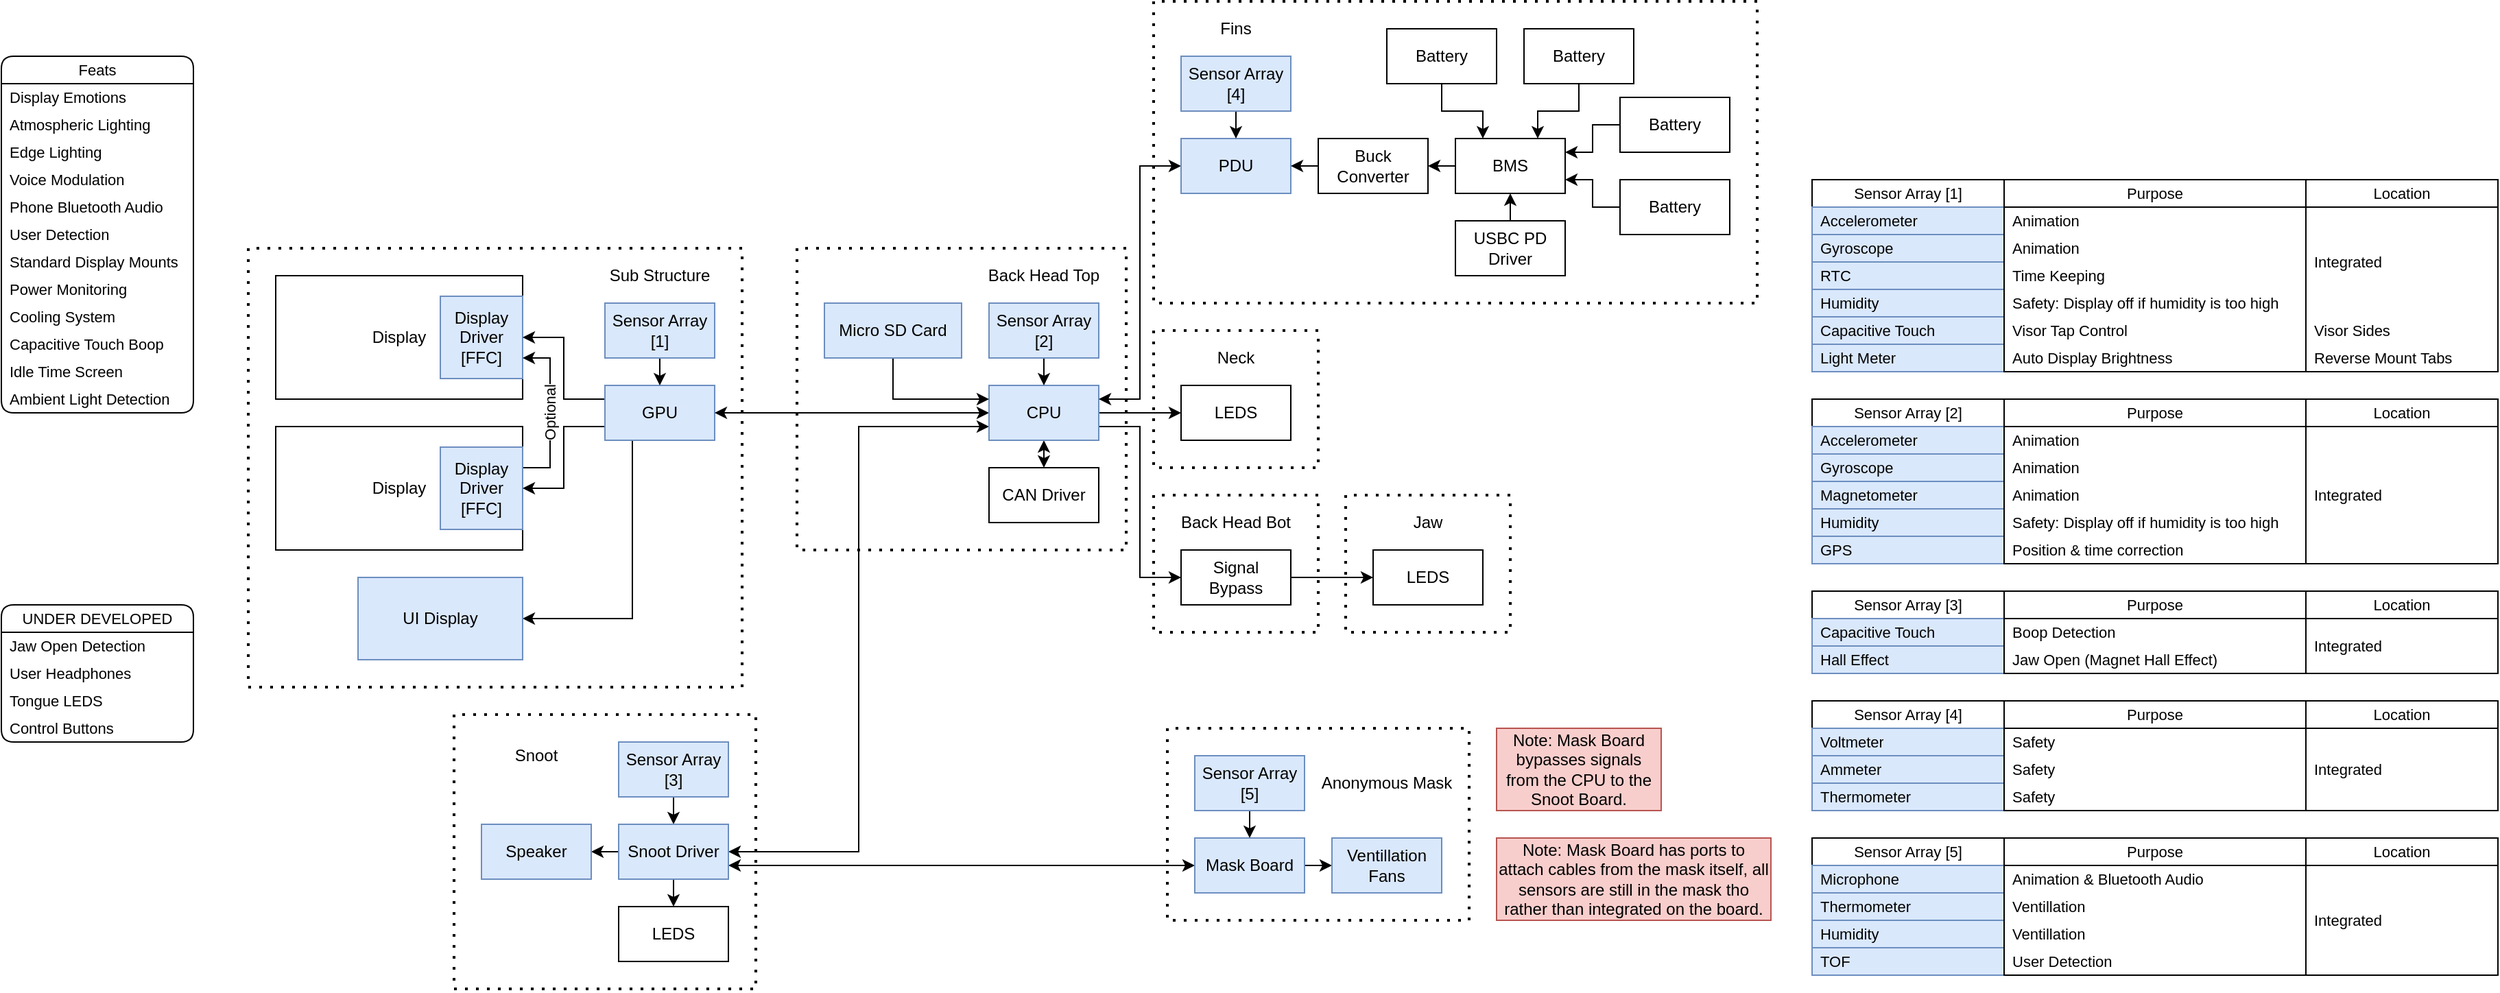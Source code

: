 <mxfile version="25.0.2" pages="3">
  <diagram name="Overview" id="kumM72xPlchq_UfVNXWq">
    <mxGraphModel dx="2074" dy="1244" grid="1" gridSize="10" guides="1" tooltips="1" connect="1" arrows="1" fold="1" page="1" pageScale="1" pageWidth="2000" pageHeight="1200" math="0" shadow="0">
      <root>
        <mxCell id="0" />
        <mxCell id="1" parent="0" />
        <mxCell id="7EwXCvWY91xCTT4BX3pC-5" value="Feats" style="swimlane;fontStyle=0;childLayout=stackLayout;horizontal=1;startSize=20;horizontalStack=0;resizeParent=1;resizeParentMax=0;resizeLast=0;collapsible=0;marginBottom=0;whiteSpace=wrap;html=1;fontFamily=Helvetica;fontSize=11;fontColor=default;labelBackgroundColor=default;rounded=1;" parent="1" vertex="1">
          <mxGeometry x="80" y="160" width="140" height="260" as="geometry" />
        </mxCell>
        <mxCell id="7EwXCvWY91xCTT4BX3pC-6" value="Display Emotions" style="text;strokeColor=none;fillColor=none;align=left;verticalAlign=middle;spacingLeft=4;spacingRight=4;overflow=hidden;points=[[0,0.5],[1,0.5]];portConstraint=eastwest;rotatable=0;whiteSpace=wrap;html=1;fontFamily=Helvetica;fontSize=11;fontColor=default;labelBackgroundColor=default;" parent="7EwXCvWY91xCTT4BX3pC-5" vertex="1">
          <mxGeometry y="20" width="140" height="20" as="geometry" />
        </mxCell>
        <mxCell id="7EwXCvWY91xCTT4BX3pC-7" value="Atmospheric Lighting" style="text;strokeColor=none;fillColor=none;align=left;verticalAlign=middle;spacingLeft=4;spacingRight=4;overflow=hidden;points=[[0,0.5],[1,0.5]];portConstraint=eastwest;rotatable=0;whiteSpace=wrap;html=1;fontFamily=Helvetica;fontSize=11;fontColor=default;labelBackgroundColor=default;" parent="7EwXCvWY91xCTT4BX3pC-5" vertex="1">
          <mxGeometry y="40" width="140" height="20" as="geometry" />
        </mxCell>
        <mxCell id="7EwXCvWY91xCTT4BX3pC-8" value="Edge Lighting" style="text;strokeColor=none;fillColor=none;align=left;verticalAlign=middle;spacingLeft=4;spacingRight=4;overflow=hidden;points=[[0,0.5],[1,0.5]];portConstraint=eastwest;rotatable=0;whiteSpace=wrap;html=1;fontFamily=Helvetica;fontSize=11;fontColor=default;labelBackgroundColor=default;" parent="7EwXCvWY91xCTT4BX3pC-5" vertex="1">
          <mxGeometry y="60" width="140" height="20" as="geometry" />
        </mxCell>
        <mxCell id="7EwXCvWY91xCTT4BX3pC-13" value="Voice Modulation" style="text;strokeColor=none;fillColor=none;align=left;verticalAlign=middle;spacingLeft=4;spacingRight=4;overflow=hidden;points=[[0,0.5],[1,0.5]];portConstraint=eastwest;rotatable=0;whiteSpace=wrap;html=1;fontFamily=Helvetica;fontSize=11;fontColor=default;labelBackgroundColor=default;" parent="7EwXCvWY91xCTT4BX3pC-5" vertex="1">
          <mxGeometry y="80" width="140" height="20" as="geometry" />
        </mxCell>
        <mxCell id="7EwXCvWY91xCTT4BX3pC-15" value="Phone Bluetooth Audio" style="text;strokeColor=none;fillColor=none;align=left;verticalAlign=middle;spacingLeft=4;spacingRight=4;overflow=hidden;points=[[0,0.5],[1,0.5]];portConstraint=eastwest;rotatable=0;whiteSpace=wrap;html=1;fontFamily=Helvetica;fontSize=11;fontColor=default;labelBackgroundColor=default;" parent="7EwXCvWY91xCTT4BX3pC-5" vertex="1">
          <mxGeometry y="100" width="140" height="20" as="geometry" />
        </mxCell>
        <mxCell id="7EwXCvWY91xCTT4BX3pC-14" value="User Detection" style="text;strokeColor=none;fillColor=none;align=left;verticalAlign=middle;spacingLeft=4;spacingRight=4;overflow=hidden;points=[[0,0.5],[1,0.5]];portConstraint=eastwest;rotatable=0;whiteSpace=wrap;html=1;fontFamily=Helvetica;fontSize=11;fontColor=default;labelBackgroundColor=default;" parent="7EwXCvWY91xCTT4BX3pC-5" vertex="1">
          <mxGeometry y="120" width="140" height="20" as="geometry" />
        </mxCell>
        <mxCell id="7EwXCvWY91xCTT4BX3pC-12" value="Standard Display Mounts" style="text;strokeColor=none;fillColor=none;align=left;verticalAlign=middle;spacingLeft=4;spacingRight=4;overflow=hidden;points=[[0,0.5],[1,0.5]];portConstraint=eastwest;rotatable=0;whiteSpace=wrap;html=1;fontFamily=Helvetica;fontSize=11;fontColor=default;labelBackgroundColor=default;" parent="7EwXCvWY91xCTT4BX3pC-5" vertex="1">
          <mxGeometry y="140" width="140" height="20" as="geometry" />
        </mxCell>
        <mxCell id="7EwXCvWY91xCTT4BX3pC-11" value="Power Monitoring" style="text;strokeColor=none;fillColor=none;align=left;verticalAlign=middle;spacingLeft=4;spacingRight=4;overflow=hidden;points=[[0,0.5],[1,0.5]];portConstraint=eastwest;rotatable=0;whiteSpace=wrap;html=1;fontFamily=Helvetica;fontSize=11;fontColor=default;labelBackgroundColor=default;" parent="7EwXCvWY91xCTT4BX3pC-5" vertex="1">
          <mxGeometry y="160" width="140" height="20" as="geometry" />
        </mxCell>
        <mxCell id="7EwXCvWY91xCTT4BX3pC-10" value="Cooling System" style="text;strokeColor=none;fillColor=none;align=left;verticalAlign=middle;spacingLeft=4;spacingRight=4;overflow=hidden;points=[[0,0.5],[1,0.5]];portConstraint=eastwest;rotatable=0;whiteSpace=wrap;html=1;fontFamily=Helvetica;fontSize=11;fontColor=default;labelBackgroundColor=default;" parent="7EwXCvWY91xCTT4BX3pC-5" vertex="1">
          <mxGeometry y="180" width="140" height="20" as="geometry" />
        </mxCell>
        <mxCell id="7EwXCvWY91xCTT4BX3pC-21" value="Capacitive Touch Boop" style="text;strokeColor=none;fillColor=none;align=left;verticalAlign=middle;spacingLeft=4;spacingRight=4;overflow=hidden;points=[[0,0.5],[1,0.5]];portConstraint=eastwest;rotatable=0;whiteSpace=wrap;html=1;fontFamily=Helvetica;fontSize=11;fontColor=default;labelBackgroundColor=default;" parent="7EwXCvWY91xCTT4BX3pC-5" vertex="1">
          <mxGeometry y="200" width="140" height="20" as="geometry" />
        </mxCell>
        <mxCell id="7EwXCvWY91xCTT4BX3pC-20" value="Idle Time Screen" style="text;strokeColor=none;fillColor=none;align=left;verticalAlign=middle;spacingLeft=4;spacingRight=4;overflow=hidden;points=[[0,0.5],[1,0.5]];portConstraint=eastwest;rotatable=0;whiteSpace=wrap;html=1;fontFamily=Helvetica;fontSize=11;fontColor=default;labelBackgroundColor=default;" parent="7EwXCvWY91xCTT4BX3pC-5" vertex="1">
          <mxGeometry y="220" width="140" height="20" as="geometry" />
        </mxCell>
        <mxCell id="7EwXCvWY91xCTT4BX3pC-19" value="Ambient Light Detection" style="text;strokeColor=none;fillColor=none;align=left;verticalAlign=middle;spacingLeft=4;spacingRight=4;overflow=hidden;points=[[0,0.5],[1,0.5]];portConstraint=eastwest;rotatable=0;whiteSpace=wrap;html=1;fontFamily=Helvetica;fontSize=11;fontColor=default;labelBackgroundColor=default;" parent="7EwXCvWY91xCTT4BX3pC-5" vertex="1">
          <mxGeometry y="240" width="140" height="20" as="geometry" />
        </mxCell>
        <mxCell id="7EwXCvWY91xCTT4BX3pC-22" value="Display" style="rounded=0;whiteSpace=wrap;html=1;" parent="1" vertex="1">
          <mxGeometry x="280" y="320" width="180" height="90" as="geometry" />
        </mxCell>
        <mxCell id="7EwXCvWY91xCTT4BX3pC-24" value="Display Driver&lt;div&gt;[FFC]&lt;/div&gt;" style="rounded=0;whiteSpace=wrap;html=1;fillColor=#dae8fc;strokeColor=#6c8ebf;" parent="1" vertex="1">
          <mxGeometry x="400" y="335" width="60" height="60" as="geometry" />
        </mxCell>
        <mxCell id="7EwXCvWY91xCTT4BX3pC-33" value="Display" style="rounded=0;whiteSpace=wrap;html=1;" parent="1" vertex="1">
          <mxGeometry x="280" y="430" width="180" height="90" as="geometry" />
        </mxCell>
        <mxCell id="7EwXCvWY91xCTT4BX3pC-137" value="Optional" style="edgeStyle=orthogonalEdgeStyle;rounded=0;orthogonalLoop=1;jettySize=auto;html=1;exitX=1;exitY=0.25;exitDx=0;exitDy=0;entryX=1;entryY=0.75;entryDx=0;entryDy=0;horizontal=0;" parent="1" source="7EwXCvWY91xCTT4BX3pC-34" target="7EwXCvWY91xCTT4BX3pC-24" edge="1">
          <mxGeometry relative="1" as="geometry" />
        </mxCell>
        <mxCell id="7EwXCvWY91xCTT4BX3pC-34" value="Display Driver&lt;div&gt;[FFC]&lt;/div&gt;" style="rounded=0;whiteSpace=wrap;html=1;fillColor=#dae8fc;strokeColor=#6c8ebf;" parent="1" vertex="1">
          <mxGeometry x="400" y="445" width="60" height="60" as="geometry" />
        </mxCell>
        <mxCell id="7EwXCvWY91xCTT4BX3pC-38" style="edgeStyle=orthogonalEdgeStyle;rounded=0;orthogonalLoop=1;jettySize=auto;html=1;exitX=0;exitY=0.75;exitDx=0;exitDy=0;entryX=1;entryY=0.5;entryDx=0;entryDy=0;" parent="1" source="7EwXCvWY91xCTT4BX3pC-36" target="7EwXCvWY91xCTT4BX3pC-34" edge="1">
          <mxGeometry relative="1" as="geometry" />
        </mxCell>
        <mxCell id="7EwXCvWY91xCTT4BX3pC-93" style="edgeStyle=orthogonalEdgeStyle;rounded=0;orthogonalLoop=1;jettySize=auto;html=1;exitX=0.25;exitY=1;exitDx=0;exitDy=0;entryX=1;entryY=0.5;entryDx=0;entryDy=0;" parent="1" source="7EwXCvWY91xCTT4BX3pC-36" target="7EwXCvWY91xCTT4BX3pC-92" edge="1">
          <mxGeometry relative="1" as="geometry" />
        </mxCell>
        <mxCell id="7EwXCvWY91xCTT4BX3pC-138" style="edgeStyle=orthogonalEdgeStyle;rounded=0;orthogonalLoop=1;jettySize=auto;html=1;exitX=0;exitY=0.25;exitDx=0;exitDy=0;entryX=1;entryY=0.5;entryDx=0;entryDy=0;" parent="1" source="7EwXCvWY91xCTT4BX3pC-36" target="7EwXCvWY91xCTT4BX3pC-24" edge="1">
          <mxGeometry relative="1" as="geometry" />
        </mxCell>
        <mxCell id="7EwXCvWY91xCTT4BX3pC-36" value="GPU" style="rounded=0;whiteSpace=wrap;html=1;fillColor=#dae8fc;strokeColor=#6c8ebf;" parent="1" vertex="1">
          <mxGeometry x="520" y="400" width="80" height="40" as="geometry" />
        </mxCell>
        <mxCell id="7EwXCvWY91xCTT4BX3pC-41" value="" style="endArrow=none;dashed=1;html=1;dashPattern=1 3;strokeWidth=2;rounded=0;" parent="1" edge="1">
          <mxGeometry width="50" height="50" relative="1" as="geometry">
            <mxPoint x="260" y="300" as="sourcePoint" />
            <mxPoint x="260" y="300" as="targetPoint" />
            <Array as="points">
              <mxPoint x="260" y="620" />
              <mxPoint x="620" y="620" />
              <mxPoint x="620" y="300" />
            </Array>
          </mxGeometry>
        </mxCell>
        <mxCell id="7EwXCvWY91xCTT4BX3pC-42" value="Sub Structure" style="text;html=1;align=center;verticalAlign=middle;whiteSpace=wrap;rounded=0;" parent="1" vertex="1">
          <mxGeometry x="520" y="310" width="80" height="20" as="geometry" />
        </mxCell>
        <mxCell id="7EwXCvWY91xCTT4BX3pC-46" style="edgeStyle=orthogonalEdgeStyle;rounded=0;orthogonalLoop=1;jettySize=auto;html=1;exitX=0.5;exitY=1;exitDx=0;exitDy=0;entryX=0.5;entryY=0;entryDx=0;entryDy=0;" parent="1" source="7EwXCvWY91xCTT4BX3pC-44" target="7EwXCvWY91xCTT4BX3pC-36" edge="1">
          <mxGeometry relative="1" as="geometry" />
        </mxCell>
        <mxCell id="7EwXCvWY91xCTT4BX3pC-44" value="Sensor Array&lt;div&gt;[1]&lt;/div&gt;" style="rounded=0;whiteSpace=wrap;html=1;fillColor=#dae8fc;strokeColor=#6c8ebf;" parent="1" vertex="1">
          <mxGeometry x="520" y="340" width="80" height="40" as="geometry" />
        </mxCell>
        <mxCell id="7EwXCvWY91xCTT4BX3pC-51" style="edgeStyle=orthogonalEdgeStyle;rounded=0;orthogonalLoop=1;jettySize=auto;html=1;exitX=0;exitY=0.5;exitDx=0;exitDy=0;entryX=1;entryY=0.5;entryDx=0;entryDy=0;startArrow=classic;startFill=1;" parent="1" source="7EwXCvWY91xCTT4BX3pC-48" target="7EwXCvWY91xCTT4BX3pC-36" edge="1">
          <mxGeometry relative="1" as="geometry" />
        </mxCell>
        <mxCell id="7EwXCvWY91xCTT4BX3pC-60" style="edgeStyle=orthogonalEdgeStyle;rounded=0;orthogonalLoop=1;jettySize=auto;html=1;exitX=0;exitY=0.75;exitDx=0;exitDy=0;entryX=1;entryY=0.5;entryDx=0;entryDy=0;startArrow=classic;startFill=1;" parent="1" source="7EwXCvWY91xCTT4BX3pC-48" target="7EwXCvWY91xCTT4BX3pC-57" edge="1">
          <mxGeometry relative="1" as="geometry" />
        </mxCell>
        <mxCell id="hdNzROFEQ-p7_2xRivTX-2" style="edgeStyle=orthogonalEdgeStyle;rounded=0;orthogonalLoop=1;jettySize=auto;html=1;exitX=0.5;exitY=1;exitDx=0;exitDy=0;entryX=0.5;entryY=0;entryDx=0;entryDy=0;startArrow=classic;startFill=1;" parent="1" source="7EwXCvWY91xCTT4BX3pC-48" target="7EwXCvWY91xCTT4BX3pC-99" edge="1">
          <mxGeometry relative="1" as="geometry" />
        </mxCell>
        <mxCell id="hdNzROFEQ-p7_2xRivTX-4" style="edgeStyle=orthogonalEdgeStyle;rounded=0;orthogonalLoop=1;jettySize=auto;html=1;exitX=1;exitY=0.5;exitDx=0;exitDy=0;entryX=0;entryY=0.5;entryDx=0;entryDy=0;" parent="1" source="7EwXCvWY91xCTT4BX3pC-48" target="7EwXCvWY91xCTT4BX3pC-94" edge="1">
          <mxGeometry relative="1" as="geometry" />
        </mxCell>
        <mxCell id="hdNzROFEQ-p7_2xRivTX-70" style="edgeStyle=orthogonalEdgeStyle;rounded=0;orthogonalLoop=1;jettySize=auto;html=1;exitX=1;exitY=0.75;exitDx=0;exitDy=0;entryX=0;entryY=0.5;entryDx=0;entryDy=0;" parent="1" source="7EwXCvWY91xCTT4BX3pC-48" target="7EwXCvWY91xCTT4BX3pC-111" edge="1">
          <mxGeometry relative="1" as="geometry" />
        </mxCell>
        <mxCell id="7EwXCvWY91xCTT4BX3pC-48" value="CPU" style="rounded=0;whiteSpace=wrap;html=1;fillColor=#dae8fc;strokeColor=#6c8ebf;" parent="1" vertex="1">
          <mxGeometry x="800" y="400" width="80" height="40" as="geometry" />
        </mxCell>
        <mxCell id="7EwXCvWY91xCTT4BX3pC-49" style="edgeStyle=orthogonalEdgeStyle;rounded=0;orthogonalLoop=1;jettySize=auto;html=1;exitX=0.5;exitY=1;exitDx=0;exitDy=0;entryX=0.5;entryY=0;entryDx=0;entryDy=0;" parent="1" source="7EwXCvWY91xCTT4BX3pC-50" target="7EwXCvWY91xCTT4BX3pC-48" edge="1">
          <mxGeometry relative="1" as="geometry" />
        </mxCell>
        <mxCell id="7EwXCvWY91xCTT4BX3pC-50" value="Sensor Array&lt;div&gt;[2]&lt;/div&gt;" style="rounded=0;whiteSpace=wrap;html=1;fillColor=#dae8fc;strokeColor=#6c8ebf;" parent="1" vertex="1">
          <mxGeometry x="800" y="340" width="80" height="40" as="geometry" />
        </mxCell>
        <mxCell id="7EwXCvWY91xCTT4BX3pC-52" value="" style="endArrow=none;dashed=1;html=1;dashPattern=1 3;strokeWidth=2;rounded=0;" parent="1" edge="1">
          <mxGeometry width="50" height="50" relative="1" as="geometry">
            <mxPoint x="660" y="300" as="sourcePoint" />
            <mxPoint x="660" y="300" as="targetPoint" />
            <Array as="points">
              <mxPoint x="660" y="520" />
              <mxPoint x="900" y="520" />
              <mxPoint x="900" y="300" />
            </Array>
          </mxGeometry>
        </mxCell>
        <mxCell id="7EwXCvWY91xCTT4BX3pC-53" value="Back Head Top" style="text;html=1;align=center;verticalAlign=middle;whiteSpace=wrap;rounded=0;" parent="1" vertex="1">
          <mxGeometry x="790" y="310" width="100" height="20" as="geometry" />
        </mxCell>
        <mxCell id="7EwXCvWY91xCTT4BX3pC-58" style="edgeStyle=orthogonalEdgeStyle;rounded=0;orthogonalLoop=1;jettySize=auto;html=1;exitX=0.5;exitY=1;exitDx=0;exitDy=0;entryX=0.5;entryY=0;entryDx=0;entryDy=0;" parent="1" source="7EwXCvWY91xCTT4BX3pC-54" target="7EwXCvWY91xCTT4BX3pC-57" edge="1">
          <mxGeometry relative="1" as="geometry" />
        </mxCell>
        <mxCell id="7EwXCvWY91xCTT4BX3pC-54" value="Sensor Array&lt;div&gt;[3]&lt;/div&gt;" style="rounded=0;whiteSpace=wrap;html=1;fillColor=#dae8fc;strokeColor=#6c8ebf;" parent="1" vertex="1">
          <mxGeometry x="530" y="660" width="80" height="40" as="geometry" />
        </mxCell>
        <mxCell id="7EwXCvWY91xCTT4BX3pC-55" value="Snoot" style="text;html=1;align=center;verticalAlign=middle;whiteSpace=wrap;rounded=0;" parent="1" vertex="1">
          <mxGeometry x="430" y="660" width="80" height="20" as="geometry" />
        </mxCell>
        <mxCell id="7EwXCvWY91xCTT4BX3pC-56" value="" style="endArrow=none;dashed=1;html=1;dashPattern=1 3;strokeWidth=2;rounded=0;" parent="1" edge="1">
          <mxGeometry width="50" height="50" relative="1" as="geometry">
            <mxPoint x="410" y="640" as="sourcePoint" />
            <mxPoint x="410" y="640" as="targetPoint" />
            <Array as="points">
              <mxPoint x="410" y="840" />
              <mxPoint x="630" y="840" />
              <mxPoint x="630" y="640" />
            </Array>
          </mxGeometry>
        </mxCell>
        <mxCell id="7EwXCvWY91xCTT4BX3pC-62" style="edgeStyle=orthogonalEdgeStyle;rounded=0;orthogonalLoop=1;jettySize=auto;html=1;exitX=0.5;exitY=1;exitDx=0;exitDy=0;entryX=0.5;entryY=0;entryDx=0;entryDy=0;" parent="1" source="7EwXCvWY91xCTT4BX3pC-57" target="7EwXCvWY91xCTT4BX3pC-61" edge="1">
          <mxGeometry relative="1" as="geometry" />
        </mxCell>
        <mxCell id="7EwXCvWY91xCTT4BX3pC-64" style="edgeStyle=orthogonalEdgeStyle;rounded=0;orthogonalLoop=1;jettySize=auto;html=1;exitX=0;exitY=0.5;exitDx=0;exitDy=0;entryX=1;entryY=0.5;entryDx=0;entryDy=0;" parent="1" source="7EwXCvWY91xCTT4BX3pC-57" target="7EwXCvWY91xCTT4BX3pC-63" edge="1">
          <mxGeometry relative="1" as="geometry" />
        </mxCell>
        <mxCell id="wlEsgEmKEHCh1QKFveb--27" style="edgeStyle=orthogonalEdgeStyle;rounded=0;orthogonalLoop=1;jettySize=auto;html=1;exitX=1;exitY=0.75;exitDx=0;exitDy=0;entryX=0;entryY=0.5;entryDx=0;entryDy=0;startArrow=classic;startFill=1;" parent="1" source="7EwXCvWY91xCTT4BX3pC-57" target="7EwXCvWY91xCTT4BX3pC-126" edge="1">
          <mxGeometry relative="1" as="geometry" />
        </mxCell>
        <mxCell id="7EwXCvWY91xCTT4BX3pC-57" value="Snoot Driver" style="rounded=0;whiteSpace=wrap;html=1;fillColor=#dae8fc;strokeColor=#6c8ebf;" parent="1" vertex="1">
          <mxGeometry x="530" y="720" width="80" height="40" as="geometry" />
        </mxCell>
        <mxCell id="7EwXCvWY91xCTT4BX3pC-61" value="LEDS" style="rounded=0;whiteSpace=wrap;html=1;" parent="1" vertex="1">
          <mxGeometry x="530" y="780" width="80" height="40" as="geometry" />
        </mxCell>
        <mxCell id="7EwXCvWY91xCTT4BX3pC-63" value="Speaker" style="rounded=0;whiteSpace=wrap;html=1;fillColor=#dae8fc;strokeColor=#6c8ebf;" parent="1" vertex="1">
          <mxGeometry x="430" y="720" width="80" height="40" as="geometry" />
        </mxCell>
        <mxCell id="7EwXCvWY91xCTT4BX3pC-70" style="edgeStyle=orthogonalEdgeStyle;rounded=0;orthogonalLoop=1;jettySize=auto;html=1;exitX=0;exitY=0.5;exitDx=0;exitDy=0;entryX=1;entryY=0.25;entryDx=0;entryDy=0;startArrow=classic;startFill=1;" parent="1" source="7EwXCvWY91xCTT4BX3pC-69" target="7EwXCvWY91xCTT4BX3pC-48" edge="1">
          <mxGeometry relative="1" as="geometry" />
        </mxCell>
        <mxCell id="7EwXCvWY91xCTT4BX3pC-69" value="PDU" style="rounded=0;whiteSpace=wrap;html=1;fillColor=#dae8fc;strokeColor=#6c8ebf;" parent="1" vertex="1">
          <mxGeometry x="940" y="220" width="80" height="40" as="geometry" />
        </mxCell>
        <mxCell id="7EwXCvWY91xCTT4BX3pC-72" style="edgeStyle=orthogonalEdgeStyle;rounded=0;orthogonalLoop=1;jettySize=auto;html=1;exitX=0.5;exitY=1;exitDx=0;exitDy=0;entryX=0.5;entryY=0;entryDx=0;entryDy=0;" parent="1" source="7EwXCvWY91xCTT4BX3pC-71" target="7EwXCvWY91xCTT4BX3pC-69" edge="1">
          <mxGeometry relative="1" as="geometry" />
        </mxCell>
        <mxCell id="7EwXCvWY91xCTT4BX3pC-71" value="Sensor Array&lt;div&gt;[4]&lt;/div&gt;" style="rounded=0;whiteSpace=wrap;html=1;fillColor=#dae8fc;strokeColor=#6c8ebf;labelBackgroundColor=none;" parent="1" vertex="1">
          <mxGeometry x="940" y="160" width="80" height="40" as="geometry" />
        </mxCell>
        <mxCell id="7EwXCvWY91xCTT4BX3pC-74" style="edgeStyle=orthogonalEdgeStyle;rounded=0;orthogonalLoop=1;jettySize=auto;html=1;exitX=0;exitY=0.5;exitDx=0;exitDy=0;entryX=1;entryY=0.5;entryDx=0;entryDy=0;" parent="1" source="7EwXCvWY91xCTT4BX3pC-73" target="7EwXCvWY91xCTT4BX3pC-69" edge="1">
          <mxGeometry relative="1" as="geometry" />
        </mxCell>
        <mxCell id="7EwXCvWY91xCTT4BX3pC-73" value="Buck Converter" style="rounded=0;whiteSpace=wrap;html=1;" parent="1" vertex="1">
          <mxGeometry x="1040" y="220" width="80" height="40" as="geometry" />
        </mxCell>
        <mxCell id="7EwXCvWY91xCTT4BX3pC-76" style="edgeStyle=orthogonalEdgeStyle;rounded=0;orthogonalLoop=1;jettySize=auto;html=1;exitX=0;exitY=0.5;exitDx=0;exitDy=0;entryX=1;entryY=0.5;entryDx=0;entryDy=0;" parent="1" source="7EwXCvWY91xCTT4BX3pC-75" target="7EwXCvWY91xCTT4BX3pC-73" edge="1">
          <mxGeometry relative="1" as="geometry" />
        </mxCell>
        <mxCell id="7EwXCvWY91xCTT4BX3pC-75" value="BMS" style="rounded=0;whiteSpace=wrap;html=1;" parent="1" vertex="1">
          <mxGeometry x="1140" y="220" width="80" height="40" as="geometry" />
        </mxCell>
        <mxCell id="7EwXCvWY91xCTT4BX3pC-79" style="edgeStyle=orthogonalEdgeStyle;rounded=0;orthogonalLoop=1;jettySize=auto;html=1;exitX=0.5;exitY=1;exitDx=0;exitDy=0;entryX=0.25;entryY=0;entryDx=0;entryDy=0;" parent="1" source="7EwXCvWY91xCTT4BX3pC-77" target="7EwXCvWY91xCTT4BX3pC-75" edge="1">
          <mxGeometry relative="1" as="geometry" />
        </mxCell>
        <mxCell id="7EwXCvWY91xCTT4BX3pC-77" value="Battery" style="rounded=0;whiteSpace=wrap;html=1;" parent="1" vertex="1">
          <mxGeometry x="1090" y="140" width="80" height="40" as="geometry" />
        </mxCell>
        <mxCell id="7EwXCvWY91xCTT4BX3pC-87" style="edgeStyle=orthogonalEdgeStyle;rounded=0;orthogonalLoop=1;jettySize=auto;html=1;exitX=0.5;exitY=1;exitDx=0;exitDy=0;entryX=0.75;entryY=0;entryDx=0;entryDy=0;" parent="1" source="7EwXCvWY91xCTT4BX3pC-78" target="7EwXCvWY91xCTT4BX3pC-75" edge="1">
          <mxGeometry relative="1" as="geometry" />
        </mxCell>
        <mxCell id="7EwXCvWY91xCTT4BX3pC-78" value="Battery" style="rounded=0;whiteSpace=wrap;html=1;" parent="1" vertex="1">
          <mxGeometry x="1190" y="140" width="80" height="40" as="geometry" />
        </mxCell>
        <mxCell id="7EwXCvWY91xCTT4BX3pC-83" style="edgeStyle=orthogonalEdgeStyle;rounded=0;orthogonalLoop=1;jettySize=auto;html=1;exitX=0;exitY=0.5;exitDx=0;exitDy=0;entryX=1;entryY=0.25;entryDx=0;entryDy=0;" parent="1" source="7EwXCvWY91xCTT4BX3pC-81" target="7EwXCvWY91xCTT4BX3pC-75" edge="1">
          <mxGeometry relative="1" as="geometry" />
        </mxCell>
        <mxCell id="7EwXCvWY91xCTT4BX3pC-81" value="Battery" style="rounded=0;whiteSpace=wrap;html=1;" parent="1" vertex="1">
          <mxGeometry x="1260" y="190" width="80" height="40" as="geometry" />
        </mxCell>
        <mxCell id="7EwXCvWY91xCTT4BX3pC-84" style="edgeStyle=orthogonalEdgeStyle;rounded=0;orthogonalLoop=1;jettySize=auto;html=1;exitX=0;exitY=0.5;exitDx=0;exitDy=0;entryX=1;entryY=0.75;entryDx=0;entryDy=0;" parent="1" source="7EwXCvWY91xCTT4BX3pC-82" target="7EwXCvWY91xCTT4BX3pC-75" edge="1">
          <mxGeometry relative="1" as="geometry" />
        </mxCell>
        <mxCell id="7EwXCvWY91xCTT4BX3pC-82" value="Battery" style="rounded=0;whiteSpace=wrap;html=1;" parent="1" vertex="1">
          <mxGeometry x="1260" y="250" width="80" height="40" as="geometry" />
        </mxCell>
        <mxCell id="7EwXCvWY91xCTT4BX3pC-89" style="edgeStyle=orthogonalEdgeStyle;rounded=0;orthogonalLoop=1;jettySize=auto;html=1;exitX=0.5;exitY=0;exitDx=0;exitDy=0;entryX=0.5;entryY=1;entryDx=0;entryDy=0;" parent="1" source="7EwXCvWY91xCTT4BX3pC-88" target="7EwXCvWY91xCTT4BX3pC-75" edge="1">
          <mxGeometry relative="1" as="geometry" />
        </mxCell>
        <mxCell id="7EwXCvWY91xCTT4BX3pC-88" value="USBC PD&lt;div&gt;Driver&lt;/div&gt;" style="rounded=0;whiteSpace=wrap;html=1;" parent="1" vertex="1">
          <mxGeometry x="1140" y="280" width="80" height="40" as="geometry" />
        </mxCell>
        <mxCell id="7EwXCvWY91xCTT4BX3pC-90" value="" style="endArrow=none;dashed=1;html=1;dashPattern=1 3;strokeWidth=2;rounded=0;" parent="1" edge="1">
          <mxGeometry width="50" height="50" relative="1" as="geometry">
            <mxPoint x="920" y="120" as="sourcePoint" />
            <mxPoint x="920" y="120" as="targetPoint" />
            <Array as="points">
              <mxPoint x="920" y="340" />
              <mxPoint x="1360" y="340" />
              <mxPoint x="1360" y="120" />
            </Array>
          </mxGeometry>
        </mxCell>
        <mxCell id="7EwXCvWY91xCTT4BX3pC-91" value="Fins" style="text;html=1;align=center;verticalAlign=middle;whiteSpace=wrap;rounded=0;" parent="1" vertex="1">
          <mxGeometry x="940" y="130" width="80" height="20" as="geometry" />
        </mxCell>
        <mxCell id="7EwXCvWY91xCTT4BX3pC-92" value="UI Display" style="rounded=0;whiteSpace=wrap;html=1;fillColor=#dae8fc;strokeColor=#6c8ebf;" parent="1" vertex="1">
          <mxGeometry x="340" y="540" width="120" height="60" as="geometry" />
        </mxCell>
        <mxCell id="7EwXCvWY91xCTT4BX3pC-94" value="LEDS" style="rounded=0;whiteSpace=wrap;html=1;" parent="1" vertex="1">
          <mxGeometry x="940" y="400" width="80" height="40" as="geometry" />
        </mxCell>
        <mxCell id="7EwXCvWY91xCTT4BX3pC-95" value="Neck" style="text;html=1;align=center;verticalAlign=middle;whiteSpace=wrap;rounded=0;" parent="1" vertex="1">
          <mxGeometry x="940" y="370" width="80" height="20" as="geometry" />
        </mxCell>
        <mxCell id="7EwXCvWY91xCTT4BX3pC-96" value="" style="endArrow=none;dashed=1;html=1;dashPattern=1 3;strokeWidth=2;rounded=0;" parent="1" edge="1">
          <mxGeometry width="50" height="50" relative="1" as="geometry">
            <mxPoint x="920" y="360" as="sourcePoint" />
            <mxPoint x="920" y="360" as="targetPoint" />
            <Array as="points">
              <mxPoint x="920" y="460" />
              <mxPoint x="1040" y="460" />
              <mxPoint x="1040" y="360" />
            </Array>
          </mxGeometry>
        </mxCell>
        <mxCell id="7EwXCvWY91xCTT4BX3pC-99" value="CAN Driver" style="rounded=0;whiteSpace=wrap;html=1;" parent="1" vertex="1">
          <mxGeometry x="800" y="460" width="80" height="40" as="geometry" />
        </mxCell>
        <mxCell id="7EwXCvWY91xCTT4BX3pC-104" value="" style="endArrow=none;dashed=1;html=1;dashPattern=1 3;strokeWidth=2;rounded=0;" parent="1" edge="1">
          <mxGeometry width="50" height="50" relative="1" as="geometry">
            <mxPoint x="920" y="480" as="sourcePoint" />
            <mxPoint x="920" y="480" as="targetPoint" />
            <Array as="points">
              <mxPoint x="920" y="580" />
              <mxPoint x="1040" y="580" />
              <mxPoint x="1040" y="480" />
            </Array>
          </mxGeometry>
        </mxCell>
        <mxCell id="7EwXCvWY91xCTT4BX3pC-105" value="Back Head Bot" style="text;html=1;align=center;verticalAlign=middle;whiteSpace=wrap;rounded=0;" parent="1" vertex="1">
          <mxGeometry x="930" y="490" width="100" height="20" as="geometry" />
        </mxCell>
        <mxCell id="7EwXCvWY91xCTT4BX3pC-107" value="LEDS" style="rounded=0;whiteSpace=wrap;html=1;" parent="1" vertex="1">
          <mxGeometry x="1080" y="520" width="80" height="40" as="geometry" />
        </mxCell>
        <mxCell id="7EwXCvWY91xCTT4BX3pC-108" value="" style="endArrow=none;dashed=1;html=1;dashPattern=1 3;strokeWidth=2;rounded=0;" parent="1" edge="1">
          <mxGeometry width="50" height="50" relative="1" as="geometry">
            <mxPoint x="1060" y="480" as="sourcePoint" />
            <mxPoint x="1060" y="480" as="targetPoint" />
            <Array as="points">
              <mxPoint x="1060" y="580" />
              <mxPoint x="1180" y="580" />
              <mxPoint x="1180" y="480" />
            </Array>
          </mxGeometry>
        </mxCell>
        <mxCell id="7EwXCvWY91xCTT4BX3pC-109" value="Jaw" style="text;html=1;align=center;verticalAlign=middle;whiteSpace=wrap;rounded=0;" parent="1" vertex="1">
          <mxGeometry x="1070" y="490" width="100" height="20" as="geometry" />
        </mxCell>
        <mxCell id="7EwXCvWY91xCTT4BX3pC-112" style="edgeStyle=orthogonalEdgeStyle;rounded=0;orthogonalLoop=1;jettySize=auto;html=1;exitX=1;exitY=0.5;exitDx=0;exitDy=0;entryX=0;entryY=0.5;entryDx=0;entryDy=0;" parent="1" source="7EwXCvWY91xCTT4BX3pC-111" target="7EwXCvWY91xCTT4BX3pC-107" edge="1">
          <mxGeometry relative="1" as="geometry" />
        </mxCell>
        <mxCell id="7EwXCvWY91xCTT4BX3pC-111" value="Signal&lt;div&gt;Bypass&lt;/div&gt;" style="rounded=0;whiteSpace=wrap;html=1;" parent="1" vertex="1">
          <mxGeometry x="940" y="520" width="80" height="40" as="geometry" />
        </mxCell>
        <mxCell id="7EwXCvWY91xCTT4BX3pC-117" value="UNDER DEVELOPED" style="swimlane;fontStyle=0;childLayout=stackLayout;horizontal=1;startSize=20;horizontalStack=0;resizeParent=1;resizeParentMax=0;resizeLast=0;collapsible=0;marginBottom=0;whiteSpace=wrap;html=1;fontFamily=Helvetica;fontSize=11;fontColor=default;labelBackgroundColor=default;rounded=1;" parent="1" vertex="1">
          <mxGeometry x="80" y="560" width="140" height="100" as="geometry" />
        </mxCell>
        <mxCell id="7EwXCvWY91xCTT4BX3pC-119" value="Jaw Open Detection" style="text;strokeColor=none;fillColor=none;align=left;verticalAlign=middle;spacingLeft=4;spacingRight=4;overflow=hidden;points=[[0,0.5],[1,0.5]];portConstraint=eastwest;rotatable=0;whiteSpace=wrap;html=1;fontFamily=Helvetica;fontSize=11;fontColor=default;labelBackgroundColor=default;" parent="7EwXCvWY91xCTT4BX3pC-117" vertex="1">
          <mxGeometry y="20" width="140" height="20" as="geometry" />
        </mxCell>
        <mxCell id="7EwXCvWY91xCTT4BX3pC-125" value="User Headphones" style="text;strokeColor=none;fillColor=none;align=left;verticalAlign=middle;spacingLeft=4;spacingRight=4;overflow=hidden;points=[[0,0.5],[1,0.5]];portConstraint=eastwest;rotatable=0;whiteSpace=wrap;html=1;fontFamily=Helvetica;fontSize=11;fontColor=default;labelBackgroundColor=default;" parent="7EwXCvWY91xCTT4BX3pC-117" vertex="1">
          <mxGeometry y="40" width="140" height="20" as="geometry" />
        </mxCell>
        <mxCell id="7EwXCvWY91xCTT4BX3pC-124" value="Tongue LEDS" style="text;strokeColor=none;fillColor=none;align=left;verticalAlign=middle;spacingLeft=4;spacingRight=4;overflow=hidden;points=[[0,0.5],[1,0.5]];portConstraint=eastwest;rotatable=0;whiteSpace=wrap;html=1;fontFamily=Helvetica;fontSize=11;fontColor=default;labelBackgroundColor=default;" parent="7EwXCvWY91xCTT4BX3pC-117" vertex="1">
          <mxGeometry y="60" width="140" height="20" as="geometry" />
        </mxCell>
        <mxCell id="7EwXCvWY91xCTT4BX3pC-123" value="Control Buttons" style="text;strokeColor=none;fillColor=none;align=left;verticalAlign=middle;spacingLeft=4;spacingRight=4;overflow=hidden;points=[[0,0.5],[1,0.5]];portConstraint=eastwest;rotatable=0;whiteSpace=wrap;html=1;fontFamily=Helvetica;fontSize=11;fontColor=default;labelBackgroundColor=default;" parent="7EwXCvWY91xCTT4BX3pC-117" vertex="1">
          <mxGeometry y="80" width="140" height="20" as="geometry" />
        </mxCell>
        <mxCell id="wlEsgEmKEHCh1QKFveb--26" style="edgeStyle=orthogonalEdgeStyle;rounded=0;orthogonalLoop=1;jettySize=auto;html=1;exitX=1;exitY=0.5;exitDx=0;exitDy=0;entryX=0;entryY=0.5;entryDx=0;entryDy=0;" parent="1" source="7EwXCvWY91xCTT4BX3pC-126" target="7EwXCvWY91xCTT4BX3pC-130" edge="1">
          <mxGeometry relative="1" as="geometry" />
        </mxCell>
        <mxCell id="7EwXCvWY91xCTT4BX3pC-126" value="Mask Board" style="rounded=0;whiteSpace=wrap;html=1;fillColor=#dae8fc;strokeColor=#6c8ebf;" parent="1" vertex="1">
          <mxGeometry x="950" y="730" width="80" height="40" as="geometry" />
        </mxCell>
        <mxCell id="7EwXCvWY91xCTT4BX3pC-127" value="Anonymous Mask" style="text;html=1;align=center;verticalAlign=middle;whiteSpace=wrap;rounded=0;" parent="1" vertex="1">
          <mxGeometry x="1040" y="680" width="100" height="20" as="geometry" />
        </mxCell>
        <mxCell id="7EwXCvWY91xCTT4BX3pC-130" value="Ventillation&lt;div&gt;Fans&lt;/div&gt;" style="rounded=0;whiteSpace=wrap;html=1;fillColor=#dae8fc;strokeColor=#6c8ebf;" parent="1" vertex="1">
          <mxGeometry x="1050" y="730" width="80" height="40" as="geometry" />
        </mxCell>
        <mxCell id="7EwXCvWY91xCTT4BX3pC-136" style="edgeStyle=orthogonalEdgeStyle;rounded=0;orthogonalLoop=1;jettySize=auto;html=1;exitX=0.5;exitY=1;exitDx=0;exitDy=0;entryX=0.5;entryY=0;entryDx=0;entryDy=0;" parent="1" source="7EwXCvWY91xCTT4BX3pC-134" target="7EwXCvWY91xCTT4BX3pC-126" edge="1">
          <mxGeometry relative="1" as="geometry" />
        </mxCell>
        <mxCell id="7EwXCvWY91xCTT4BX3pC-134" value="Sensor Array&lt;div&gt;[5]&lt;/div&gt;" style="rounded=0;whiteSpace=wrap;html=1;fillColor=#dae8fc;strokeColor=#6c8ebf;" parent="1" vertex="1">
          <mxGeometry x="950" y="670" width="80" height="40" as="geometry" />
        </mxCell>
        <mxCell id="7EwXCvWY91xCTT4BX3pC-135" value="" style="endArrow=none;dashed=1;html=1;dashPattern=1 3;strokeWidth=2;rounded=0;" parent="1" edge="1">
          <mxGeometry width="50" height="50" relative="1" as="geometry">
            <mxPoint x="930" y="650" as="sourcePoint" />
            <mxPoint x="930" y="650" as="targetPoint" />
            <Array as="points">
              <mxPoint x="930" y="790" />
              <mxPoint x="1150" y="790" />
              <mxPoint x="1150" y="650" />
            </Array>
          </mxGeometry>
        </mxCell>
        <mxCell id="hdNzROFEQ-p7_2xRivTX-12" value="Sensor Array [1]" style="swimlane;fontStyle=0;childLayout=stackLayout;horizontal=1;startSize=20;horizontalStack=0;resizeParent=1;resizeParentMax=0;resizeLast=0;collapsible=0;marginBottom=0;whiteSpace=wrap;html=1;fontFamily=Helvetica;fontSize=11;fontColor=default;labelBackgroundColor=default;" parent="1" vertex="1">
          <mxGeometry x="1400" y="250" width="140" height="140" as="geometry" />
        </mxCell>
        <mxCell id="hdNzROFEQ-p7_2xRivTX-7" value="Accelerometer" style="text;strokeColor=#6c8ebf;fillColor=#dae8fc;align=left;verticalAlign=middle;spacingLeft=4;spacingRight=4;overflow=hidden;points=[[0,0.5],[1,0.5]];portConstraint=eastwest;rotatable=0;whiteSpace=wrap;html=1;fontFamily=Helvetica;fontSize=11;labelBackgroundColor=none;" parent="hdNzROFEQ-p7_2xRivTX-12" vertex="1">
          <mxGeometry y="20" width="140" height="20" as="geometry" />
        </mxCell>
        <mxCell id="hdNzROFEQ-p7_2xRivTX-8" value="Gyroscope" style="text;strokeColor=#6c8ebf;fillColor=#dae8fc;align=left;verticalAlign=middle;spacingLeft=4;spacingRight=4;overflow=hidden;points=[[0,0.5],[1,0.5]];portConstraint=eastwest;rotatable=0;whiteSpace=wrap;html=1;fontFamily=Helvetica;fontSize=11;labelBackgroundColor=none;" parent="hdNzROFEQ-p7_2xRivTX-12" vertex="1">
          <mxGeometry y="40" width="140" height="20" as="geometry" />
        </mxCell>
        <mxCell id="hdNzROFEQ-p7_2xRivTX-35" value="RTC" style="text;strokeColor=#6c8ebf;fillColor=#dae8fc;align=left;verticalAlign=middle;spacingLeft=4;spacingRight=4;overflow=hidden;points=[[0,0.5],[1,0.5]];portConstraint=eastwest;rotatable=0;whiteSpace=wrap;html=1;fontFamily=Helvetica;fontSize=11;labelBackgroundColor=none;" parent="hdNzROFEQ-p7_2xRivTX-12" vertex="1">
          <mxGeometry y="60" width="140" height="20" as="geometry" />
        </mxCell>
        <mxCell id="hdNzROFEQ-p7_2xRivTX-10" value="Humidity" style="text;strokeColor=#6c8ebf;fillColor=#dae8fc;align=left;verticalAlign=middle;spacingLeft=4;spacingRight=4;overflow=hidden;points=[[0,0.5],[1,0.5]];portConstraint=eastwest;rotatable=0;whiteSpace=wrap;html=1;fontFamily=Helvetica;fontSize=11;labelBackgroundColor=none;" parent="hdNzROFEQ-p7_2xRivTX-12" vertex="1">
          <mxGeometry y="80" width="140" height="20" as="geometry" />
        </mxCell>
        <mxCell id="hdNzROFEQ-p7_2xRivTX-11" value="Capacitive Touch" style="text;strokeColor=#6c8ebf;fillColor=#dae8fc;align=left;verticalAlign=middle;spacingLeft=4;spacingRight=4;overflow=hidden;points=[[0,0.5],[1,0.5]];portConstraint=eastwest;rotatable=0;whiteSpace=wrap;html=1;fontFamily=Helvetica;fontSize=11;labelBackgroundColor=none;" parent="hdNzROFEQ-p7_2xRivTX-12" vertex="1">
          <mxGeometry y="100" width="140" height="20" as="geometry" />
        </mxCell>
        <mxCell id="hdNzROFEQ-p7_2xRivTX-37" value="Light Meter" style="text;strokeColor=#6c8ebf;fillColor=#dae8fc;align=left;verticalAlign=middle;spacingLeft=4;spacingRight=4;overflow=hidden;points=[[0,0.5],[1,0.5]];portConstraint=eastwest;rotatable=0;whiteSpace=wrap;html=1;fontFamily=Helvetica;fontSize=11;labelBackgroundColor=none;" parent="hdNzROFEQ-p7_2xRivTX-12" vertex="1">
          <mxGeometry y="120" width="140" height="20" as="geometry" />
        </mxCell>
        <mxCell id="hdNzROFEQ-p7_2xRivTX-16" value="Purpose" style="swimlane;fontStyle=0;childLayout=stackLayout;horizontal=1;startSize=20;horizontalStack=0;resizeParent=1;resizeParentMax=0;resizeLast=0;collapsible=0;marginBottom=0;whiteSpace=wrap;html=1;fontFamily=Helvetica;fontSize=11;fontColor=default;labelBackgroundColor=default;" parent="1" vertex="1">
          <mxGeometry x="1540" y="250" width="220" height="140" as="geometry" />
        </mxCell>
        <mxCell id="hdNzROFEQ-p7_2xRivTX-17" value="Animation" style="text;strokeColor=none;fillColor=none;align=left;verticalAlign=middle;spacingLeft=4;spacingRight=4;overflow=hidden;points=[[0,0.5],[1,0.5]];portConstraint=eastwest;rotatable=0;whiteSpace=wrap;html=1;fontFamily=Helvetica;fontSize=11;fontColor=default;labelBackgroundColor=default;" parent="hdNzROFEQ-p7_2xRivTX-16" vertex="1">
          <mxGeometry y="20" width="220" height="20" as="geometry" />
        </mxCell>
        <mxCell id="hdNzROFEQ-p7_2xRivTX-18" value="Animation" style="text;strokeColor=none;fillColor=none;align=left;verticalAlign=middle;spacingLeft=4;spacingRight=4;overflow=hidden;points=[[0,0.5],[1,0.5]];portConstraint=eastwest;rotatable=0;whiteSpace=wrap;html=1;fontFamily=Helvetica;fontSize=11;fontColor=default;labelBackgroundColor=default;" parent="hdNzROFEQ-p7_2xRivTX-16" vertex="1">
          <mxGeometry y="40" width="220" height="20" as="geometry" />
        </mxCell>
        <mxCell id="hdNzROFEQ-p7_2xRivTX-36" value="Time Keeping" style="text;strokeColor=none;fillColor=none;align=left;verticalAlign=middle;spacingLeft=4;spacingRight=4;overflow=hidden;points=[[0,0.5],[1,0.5]];portConstraint=eastwest;rotatable=0;whiteSpace=wrap;html=1;fontFamily=Helvetica;fontSize=11;fontColor=default;labelBackgroundColor=default;" parent="hdNzROFEQ-p7_2xRivTX-16" vertex="1">
          <mxGeometry y="60" width="220" height="20" as="geometry" />
        </mxCell>
        <mxCell id="hdNzROFEQ-p7_2xRivTX-19" value="Safety: Display off if humidity is too high" style="text;strokeColor=none;fillColor=none;align=left;verticalAlign=middle;spacingLeft=4;spacingRight=4;overflow=hidden;points=[[0,0.5],[1,0.5]];portConstraint=eastwest;rotatable=0;whiteSpace=wrap;html=1;fontFamily=Helvetica;fontSize=11;fontColor=default;labelBackgroundColor=default;" parent="hdNzROFEQ-p7_2xRivTX-16" vertex="1">
          <mxGeometry y="80" width="220" height="20" as="geometry" />
        </mxCell>
        <mxCell id="hdNzROFEQ-p7_2xRivTX-20" value="Visor Tap Control" style="text;strokeColor=none;fillColor=none;align=left;verticalAlign=middle;spacingLeft=4;spacingRight=4;overflow=hidden;points=[[0,0.5],[1,0.5]];portConstraint=eastwest;rotatable=0;whiteSpace=wrap;html=1;fontFamily=Helvetica;fontSize=11;fontColor=default;labelBackgroundColor=default;" parent="hdNzROFEQ-p7_2xRivTX-16" vertex="1">
          <mxGeometry y="100" width="220" height="20" as="geometry" />
        </mxCell>
        <mxCell id="hdNzROFEQ-p7_2xRivTX-38" value="Auto Display Brightness" style="text;strokeColor=none;fillColor=none;align=left;verticalAlign=middle;spacingLeft=4;spacingRight=4;overflow=hidden;points=[[0,0.5],[1,0.5]];portConstraint=eastwest;rotatable=0;whiteSpace=wrap;html=1;fontFamily=Helvetica;fontSize=11;fontColor=default;labelBackgroundColor=default;" parent="hdNzROFEQ-p7_2xRivTX-16" vertex="1">
          <mxGeometry y="120" width="220" height="20" as="geometry" />
        </mxCell>
        <mxCell id="hdNzROFEQ-p7_2xRivTX-21" value="Sensor Array [2]" style="swimlane;fontStyle=0;childLayout=stackLayout;horizontal=1;startSize=20;horizontalStack=0;resizeParent=1;resizeParentMax=0;resizeLast=0;collapsible=0;marginBottom=0;whiteSpace=wrap;html=1;fontFamily=Helvetica;fontSize=11;fontColor=default;labelBackgroundColor=default;" parent="1" vertex="1">
          <mxGeometry x="1400" y="410" width="140" height="120" as="geometry" />
        </mxCell>
        <mxCell id="hdNzROFEQ-p7_2xRivTX-22" value="Accelerometer" style="text;strokeColor=#6c8ebf;fillColor=#dae8fc;align=left;verticalAlign=middle;spacingLeft=4;spacingRight=4;overflow=hidden;points=[[0,0.5],[1,0.5]];portConstraint=eastwest;rotatable=0;whiteSpace=wrap;html=1;fontFamily=Helvetica;fontSize=11;labelBackgroundColor=none;" parent="hdNzROFEQ-p7_2xRivTX-21" vertex="1">
          <mxGeometry y="20" width="140" height="20" as="geometry" />
        </mxCell>
        <mxCell id="hdNzROFEQ-p7_2xRivTX-23" value="Gyroscope" style="text;strokeColor=#6c8ebf;fillColor=#dae8fc;align=left;verticalAlign=middle;spacingLeft=4;spacingRight=4;overflow=hidden;points=[[0,0.5],[1,0.5]];portConstraint=eastwest;rotatable=0;whiteSpace=wrap;html=1;fontFamily=Helvetica;fontSize=11;labelBackgroundColor=none;" parent="hdNzROFEQ-p7_2xRivTX-21" vertex="1">
          <mxGeometry y="40" width="140" height="20" as="geometry" />
        </mxCell>
        <mxCell id="hdNzROFEQ-p7_2xRivTX-24" value="Magnetometer" style="text;strokeColor=#6c8ebf;fillColor=#dae8fc;align=left;verticalAlign=middle;spacingLeft=4;spacingRight=4;overflow=hidden;points=[[0,0.5],[1,0.5]];portConstraint=eastwest;rotatable=0;whiteSpace=wrap;html=1;fontFamily=Helvetica;fontSize=11;labelBackgroundColor=none;" parent="hdNzROFEQ-p7_2xRivTX-21" vertex="1">
          <mxGeometry y="60" width="140" height="20" as="geometry" />
        </mxCell>
        <mxCell id="KZwhCBa2o8XHrTWG9jGi-1" value="Humidity" style="text;strokeColor=#6c8ebf;fillColor=#dae8fc;align=left;verticalAlign=middle;spacingLeft=4;spacingRight=4;overflow=hidden;points=[[0,0.5],[1,0.5]];portConstraint=eastwest;rotatable=0;whiteSpace=wrap;html=1;fontFamily=Helvetica;fontSize=11;labelBackgroundColor=none;" vertex="1" parent="hdNzROFEQ-p7_2xRivTX-21">
          <mxGeometry y="80" width="140" height="20" as="geometry" />
        </mxCell>
        <mxCell id="hdNzROFEQ-p7_2xRivTX-33" value="GPS" style="text;strokeColor=#6c8ebf;fillColor=#dae8fc;align=left;verticalAlign=middle;spacingLeft=4;spacingRight=4;overflow=hidden;points=[[0,0.5],[1,0.5]];portConstraint=eastwest;rotatable=0;whiteSpace=wrap;html=1;fontFamily=Helvetica;fontSize=11;labelBackgroundColor=none;" parent="hdNzROFEQ-p7_2xRivTX-21" vertex="1">
          <mxGeometry y="100" width="140" height="20" as="geometry" />
        </mxCell>
        <mxCell id="hdNzROFEQ-p7_2xRivTX-25" value="Purpose" style="swimlane;fontStyle=0;childLayout=stackLayout;horizontal=1;startSize=20;horizontalStack=0;resizeParent=1;resizeParentMax=0;resizeLast=0;collapsible=0;marginBottom=0;whiteSpace=wrap;html=1;fontFamily=Helvetica;fontSize=11;fontColor=default;labelBackgroundColor=default;" parent="1" vertex="1">
          <mxGeometry x="1540" y="410" width="220" height="120" as="geometry" />
        </mxCell>
        <mxCell id="hdNzROFEQ-p7_2xRivTX-26" value="Animation" style="text;strokeColor=none;fillColor=none;align=left;verticalAlign=middle;spacingLeft=4;spacingRight=4;overflow=hidden;points=[[0,0.5],[1,0.5]];portConstraint=eastwest;rotatable=0;whiteSpace=wrap;html=1;fontFamily=Helvetica;fontSize=11;fontColor=default;labelBackgroundColor=default;" parent="hdNzROFEQ-p7_2xRivTX-25" vertex="1">
          <mxGeometry y="20" width="220" height="20" as="geometry" />
        </mxCell>
        <mxCell id="hdNzROFEQ-p7_2xRivTX-27" value="Animation" style="text;strokeColor=none;fillColor=none;align=left;verticalAlign=middle;spacingLeft=4;spacingRight=4;overflow=hidden;points=[[0,0.5],[1,0.5]];portConstraint=eastwest;rotatable=0;whiteSpace=wrap;html=1;fontFamily=Helvetica;fontSize=11;fontColor=default;labelBackgroundColor=default;" parent="hdNzROFEQ-p7_2xRivTX-25" vertex="1">
          <mxGeometry y="40" width="220" height="20" as="geometry" />
        </mxCell>
        <mxCell id="hdNzROFEQ-p7_2xRivTX-28" value="Animation" style="text;strokeColor=none;fillColor=none;align=left;verticalAlign=middle;spacingLeft=4;spacingRight=4;overflow=hidden;points=[[0,0.5],[1,0.5]];portConstraint=eastwest;rotatable=0;whiteSpace=wrap;html=1;fontFamily=Helvetica;fontSize=11;fontColor=default;labelBackgroundColor=default;" parent="hdNzROFEQ-p7_2xRivTX-25" vertex="1">
          <mxGeometry y="60" width="220" height="20" as="geometry" />
        </mxCell>
        <mxCell id="KZwhCBa2o8XHrTWG9jGi-2" value="Safety: Display off if humidity is too high" style="text;strokeColor=none;fillColor=none;align=left;verticalAlign=middle;spacingLeft=4;spacingRight=4;overflow=hidden;points=[[0,0.5],[1,0.5]];portConstraint=eastwest;rotatable=0;whiteSpace=wrap;html=1;fontFamily=Helvetica;fontSize=11;fontColor=default;labelBackgroundColor=default;" vertex="1" parent="hdNzROFEQ-p7_2xRivTX-25">
          <mxGeometry y="80" width="220" height="20" as="geometry" />
        </mxCell>
        <mxCell id="hdNzROFEQ-p7_2xRivTX-34" value="Position &amp;amp; time correction" style="text;strokeColor=none;fillColor=none;align=left;verticalAlign=middle;spacingLeft=4;spacingRight=4;overflow=hidden;points=[[0,0.5],[1,0.5]];portConstraint=eastwest;rotatable=0;whiteSpace=wrap;html=1;fontFamily=Helvetica;fontSize=11;fontColor=default;labelBackgroundColor=default;" parent="hdNzROFEQ-p7_2xRivTX-25" vertex="1">
          <mxGeometry y="100" width="220" height="20" as="geometry" />
        </mxCell>
        <mxCell id="hdNzROFEQ-p7_2xRivTX-41" value="Sensor Array [3]" style="swimlane;fontStyle=0;childLayout=stackLayout;horizontal=1;startSize=20;horizontalStack=0;resizeParent=1;resizeParentMax=0;resizeLast=0;collapsible=0;marginBottom=0;whiteSpace=wrap;html=1;fontFamily=Helvetica;fontSize=11;fontColor=default;labelBackgroundColor=default;" parent="1" vertex="1">
          <mxGeometry x="1400" y="550" width="140" height="60" as="geometry" />
        </mxCell>
        <mxCell id="hdNzROFEQ-p7_2xRivTX-58" value="Capacitive Touch" style="text;strokeColor=#6c8ebf;fillColor=#dae8fc;align=left;verticalAlign=middle;spacingLeft=4;spacingRight=4;overflow=hidden;points=[[0,0.5],[1,0.5]];portConstraint=eastwest;rotatable=0;whiteSpace=wrap;html=1;fontFamily=Helvetica;fontSize=11;fontColor=default;labelBackgroundColor=none;" parent="hdNzROFEQ-p7_2xRivTX-41" vertex="1">
          <mxGeometry y="20" width="140" height="20" as="geometry" />
        </mxCell>
        <mxCell id="hdNzROFEQ-p7_2xRivTX-68" value="Hall Effect" style="text;strokeColor=#6c8ebf;fillColor=#dae8fc;align=left;verticalAlign=middle;spacingLeft=4;spacingRight=4;overflow=hidden;points=[[0,0.5],[1,0.5]];portConstraint=eastwest;rotatable=0;whiteSpace=wrap;html=1;fontFamily=Helvetica;fontSize=11;fontColor=default;labelBackgroundColor=none;" parent="hdNzROFEQ-p7_2xRivTX-41" vertex="1">
          <mxGeometry y="40" width="140" height="20" as="geometry" />
        </mxCell>
        <mxCell id="hdNzROFEQ-p7_2xRivTX-45" value="Purpose" style="swimlane;fontStyle=0;childLayout=stackLayout;horizontal=1;startSize=20;horizontalStack=0;resizeParent=1;resizeParentMax=0;resizeLast=0;collapsible=0;marginBottom=0;whiteSpace=wrap;html=1;fontFamily=Helvetica;fontSize=11;fontColor=default;labelBackgroundColor=default;" parent="1" vertex="1">
          <mxGeometry x="1540" y="550" width="220" height="60" as="geometry" />
        </mxCell>
        <mxCell id="hdNzROFEQ-p7_2xRivTX-62" value="Boop Detection" style="text;strokeColor=none;fillColor=none;align=left;verticalAlign=middle;spacingLeft=4;spacingRight=4;overflow=hidden;points=[[0,0.5],[1,0.5]];portConstraint=eastwest;rotatable=0;whiteSpace=wrap;html=1;fontFamily=Helvetica;fontSize=11;fontColor=default;labelBackgroundColor=default;" parent="hdNzROFEQ-p7_2xRivTX-45" vertex="1">
          <mxGeometry y="20" width="220" height="20" as="geometry" />
        </mxCell>
        <mxCell id="hdNzROFEQ-p7_2xRivTX-69" value="Jaw Open (Magnet Hall Effect)" style="text;strokeColor=none;fillColor=none;align=left;verticalAlign=middle;spacingLeft=4;spacingRight=4;overflow=hidden;points=[[0,0.5],[1,0.5]];portConstraint=eastwest;rotatable=0;whiteSpace=wrap;html=1;fontFamily=Helvetica;fontSize=11;fontColor=default;labelBackgroundColor=default;" parent="hdNzROFEQ-p7_2xRivTX-45" vertex="1">
          <mxGeometry y="40" width="220" height="20" as="geometry" />
        </mxCell>
        <mxCell id="hdNzROFEQ-p7_2xRivTX-49" value="Sensor Array [4]" style="swimlane;fontStyle=0;childLayout=stackLayout;horizontal=1;startSize=20;horizontalStack=0;resizeParent=1;resizeParentMax=0;resizeLast=0;collapsible=0;marginBottom=0;whiteSpace=wrap;html=1;fontFamily=Helvetica;fontSize=11;fontColor=default;labelBackgroundColor=default;" parent="1" vertex="1">
          <mxGeometry x="1400" y="630" width="140" height="80" as="geometry" />
        </mxCell>
        <mxCell id="hdNzROFEQ-p7_2xRivTX-50" value="Voltmeter" style="text;strokeColor=#6c8ebf;fillColor=#dae8fc;align=left;verticalAlign=middle;spacingLeft=4;spacingRight=4;overflow=hidden;points=[[0,0.5],[1,0.5]];portConstraint=eastwest;rotatable=0;whiteSpace=wrap;html=1;fontFamily=Helvetica;fontSize=11;labelBackgroundColor=none;" parent="hdNzROFEQ-p7_2xRivTX-49" vertex="1">
          <mxGeometry y="20" width="140" height="20" as="geometry" />
        </mxCell>
        <mxCell id="hdNzROFEQ-p7_2xRivTX-51" value="Ammeter" style="text;strokeColor=#6c8ebf;fillColor=#dae8fc;align=left;verticalAlign=middle;spacingLeft=4;spacingRight=4;overflow=hidden;points=[[0,0.5],[1,0.5]];portConstraint=eastwest;rotatable=0;whiteSpace=wrap;html=1;fontFamily=Helvetica;fontSize=11;labelBackgroundColor=none;" parent="hdNzROFEQ-p7_2xRivTX-49" vertex="1">
          <mxGeometry y="40" width="140" height="20" as="geometry" />
        </mxCell>
        <mxCell id="hdNzROFEQ-p7_2xRivTX-52" value="Thermometer" style="text;strokeColor=#6c8ebf;fillColor=#dae8fc;align=left;verticalAlign=middle;spacingLeft=4;spacingRight=4;overflow=hidden;points=[[0,0.5],[1,0.5]];portConstraint=eastwest;rotatable=0;whiteSpace=wrap;html=1;fontFamily=Helvetica;fontSize=11;labelBackgroundColor=none;" parent="hdNzROFEQ-p7_2xRivTX-49" vertex="1">
          <mxGeometry y="60" width="140" height="20" as="geometry" />
        </mxCell>
        <mxCell id="hdNzROFEQ-p7_2xRivTX-53" value="Purpose" style="swimlane;fontStyle=0;childLayout=stackLayout;horizontal=1;startSize=20;horizontalStack=0;resizeParent=1;resizeParentMax=0;resizeLast=0;collapsible=0;marginBottom=0;whiteSpace=wrap;html=1;fontFamily=Helvetica;fontSize=11;fontColor=default;labelBackgroundColor=default;" parent="1" vertex="1">
          <mxGeometry x="1540" y="630" width="220" height="80" as="geometry" />
        </mxCell>
        <mxCell id="hdNzROFEQ-p7_2xRivTX-54" value="Safety" style="text;strokeColor=none;fillColor=none;align=left;verticalAlign=middle;spacingLeft=4;spacingRight=4;overflow=hidden;points=[[0,0.5],[1,0.5]];portConstraint=eastwest;rotatable=0;whiteSpace=wrap;html=1;fontFamily=Helvetica;fontSize=11;fontColor=default;labelBackgroundColor=default;" parent="hdNzROFEQ-p7_2xRivTX-53" vertex="1">
          <mxGeometry y="20" width="220" height="20" as="geometry" />
        </mxCell>
        <mxCell id="hdNzROFEQ-p7_2xRivTX-55" value="Safety" style="text;strokeColor=none;fillColor=none;align=left;verticalAlign=middle;spacingLeft=4;spacingRight=4;overflow=hidden;points=[[0,0.5],[1,0.5]];portConstraint=eastwest;rotatable=0;whiteSpace=wrap;html=1;fontFamily=Helvetica;fontSize=11;fontColor=default;labelBackgroundColor=default;" parent="hdNzROFEQ-p7_2xRivTX-53" vertex="1">
          <mxGeometry y="40" width="220" height="20" as="geometry" />
        </mxCell>
        <mxCell id="hdNzROFEQ-p7_2xRivTX-56" value="Safety" style="text;strokeColor=none;fillColor=none;align=left;verticalAlign=middle;spacingLeft=4;spacingRight=4;overflow=hidden;points=[[0,0.5],[1,0.5]];portConstraint=eastwest;rotatable=0;whiteSpace=wrap;html=1;fontFamily=Helvetica;fontSize=11;fontColor=default;labelBackgroundColor=default;" parent="hdNzROFEQ-p7_2xRivTX-53" vertex="1">
          <mxGeometry y="60" width="220" height="20" as="geometry" />
        </mxCell>
        <mxCell id="hdNzROFEQ-p7_2xRivTX-57" value="Sensor Array [5]" style="swimlane;fontStyle=0;childLayout=stackLayout;horizontal=1;startSize=20;horizontalStack=0;resizeParent=1;resizeParentMax=0;resizeLast=0;collapsible=0;marginBottom=0;whiteSpace=wrap;html=1;fontFamily=Helvetica;fontSize=11;fontColor=default;labelBackgroundColor=default;" parent="1" vertex="1">
          <mxGeometry x="1400" y="730" width="140" height="100" as="geometry" />
        </mxCell>
        <mxCell id="hdNzROFEQ-p7_2xRivTX-42" value="Microphone" style="text;strokeColor=#6c8ebf;fillColor=#dae8fc;align=left;verticalAlign=middle;spacingLeft=4;spacingRight=4;overflow=hidden;points=[[0,0.5],[1,0.5]];portConstraint=eastwest;rotatable=0;whiteSpace=wrap;html=1;fontFamily=Helvetica;fontSize=11;labelBackgroundColor=none;" parent="hdNzROFEQ-p7_2xRivTX-57" vertex="1">
          <mxGeometry y="20" width="140" height="20" as="geometry" />
        </mxCell>
        <mxCell id="hdNzROFEQ-p7_2xRivTX-43" value="Thermometer" style="text;strokeColor=#6c8ebf;fillColor=#dae8fc;align=left;verticalAlign=middle;spacingLeft=4;spacingRight=4;overflow=hidden;points=[[0,0.5],[1,0.5]];portConstraint=eastwest;rotatable=0;whiteSpace=wrap;html=1;fontFamily=Helvetica;fontSize=11;labelBackgroundColor=none;" parent="hdNzROFEQ-p7_2xRivTX-57" vertex="1">
          <mxGeometry y="40" width="140" height="20" as="geometry" />
        </mxCell>
        <mxCell id="hdNzROFEQ-p7_2xRivTX-44" value="Humidity" style="text;strokeColor=#6c8ebf;fillColor=#dae8fc;align=left;verticalAlign=middle;spacingLeft=4;spacingRight=4;overflow=hidden;points=[[0,0.5],[1,0.5]];portConstraint=eastwest;rotatable=0;whiteSpace=wrap;html=1;fontFamily=Helvetica;fontSize=11;labelBackgroundColor=none;" parent="hdNzROFEQ-p7_2xRivTX-57" vertex="1">
          <mxGeometry y="60" width="140" height="20" as="geometry" />
        </mxCell>
        <mxCell id="hdNzROFEQ-p7_2xRivTX-66" value="TOF" style="text;strokeColor=#6c8ebf;fillColor=#dae8fc;align=left;verticalAlign=middle;spacingLeft=4;spacingRight=4;overflow=hidden;points=[[0,0.5],[1,0.5]];portConstraint=eastwest;rotatable=0;whiteSpace=wrap;html=1;fontFamily=Helvetica;fontSize=11;labelBackgroundColor=none;" parent="hdNzROFEQ-p7_2xRivTX-57" vertex="1">
          <mxGeometry y="80" width="140" height="20" as="geometry" />
        </mxCell>
        <mxCell id="hdNzROFEQ-p7_2xRivTX-61" value="Purpose" style="swimlane;fontStyle=0;childLayout=stackLayout;horizontal=1;startSize=20;horizontalStack=0;resizeParent=1;resizeParentMax=0;resizeLast=0;collapsible=0;marginBottom=0;whiteSpace=wrap;html=1;fontFamily=Helvetica;fontSize=11;fontColor=default;labelBackgroundColor=default;" parent="1" vertex="1">
          <mxGeometry x="1540" y="730" width="220" height="100" as="geometry" />
        </mxCell>
        <mxCell id="hdNzROFEQ-p7_2xRivTX-46" value="Animation &amp;amp; Bluetooth Audio" style="text;strokeColor=none;fillColor=none;align=left;verticalAlign=middle;spacingLeft=4;spacingRight=4;overflow=hidden;points=[[0,0.5],[1,0.5]];portConstraint=eastwest;rotatable=0;whiteSpace=wrap;html=1;fontFamily=Helvetica;fontSize=11;fontColor=default;labelBackgroundColor=default;" parent="hdNzROFEQ-p7_2xRivTX-61" vertex="1">
          <mxGeometry y="20" width="220" height="20" as="geometry" />
        </mxCell>
        <mxCell id="hdNzROFEQ-p7_2xRivTX-47" value="Ventillation" style="text;strokeColor=none;fillColor=none;align=left;verticalAlign=middle;spacingLeft=4;spacingRight=4;overflow=hidden;points=[[0,0.5],[1,0.5]];portConstraint=eastwest;rotatable=0;whiteSpace=wrap;html=1;fontFamily=Helvetica;fontSize=11;fontColor=default;labelBackgroundColor=default;" parent="hdNzROFEQ-p7_2xRivTX-61" vertex="1">
          <mxGeometry y="40" width="220" height="20" as="geometry" />
        </mxCell>
        <mxCell id="hdNzROFEQ-p7_2xRivTX-48" value="Ventillation" style="text;strokeColor=none;fillColor=none;align=left;verticalAlign=middle;spacingLeft=4;spacingRight=4;overflow=hidden;points=[[0,0.5],[1,0.5]];portConstraint=eastwest;rotatable=0;whiteSpace=wrap;html=1;fontFamily=Helvetica;fontSize=11;fontColor=default;labelBackgroundColor=default;" parent="hdNzROFEQ-p7_2xRivTX-61" vertex="1">
          <mxGeometry y="60" width="220" height="20" as="geometry" />
        </mxCell>
        <mxCell id="hdNzROFEQ-p7_2xRivTX-67" value="User Detection" style="text;strokeColor=none;fillColor=none;align=left;verticalAlign=middle;spacingLeft=4;spacingRight=4;overflow=hidden;points=[[0,0.5],[1,0.5]];portConstraint=eastwest;rotatable=0;whiteSpace=wrap;html=1;fontFamily=Helvetica;fontSize=11;fontColor=default;labelBackgroundColor=default;" parent="hdNzROFEQ-p7_2xRivTX-61" vertex="1">
          <mxGeometry y="80" width="220" height="20" as="geometry" />
        </mxCell>
        <mxCell id="wlEsgEmKEHCh1QKFveb--1" value="Location" style="swimlane;fontStyle=0;childLayout=stackLayout;horizontal=1;startSize=20;horizontalStack=0;resizeParent=1;resizeParentMax=0;resizeLast=0;collapsible=0;marginBottom=0;whiteSpace=wrap;html=1;fontFamily=Helvetica;fontSize=11;fontColor=default;labelBackgroundColor=default;" parent="1" vertex="1">
          <mxGeometry x="1760" y="250" width="140" height="140" as="geometry" />
        </mxCell>
        <mxCell id="wlEsgEmKEHCh1QKFveb--2" value="Integrated" style="text;align=left;verticalAlign=middle;spacingLeft=4;spacingRight=4;overflow=hidden;points=[[0,0.5],[1,0.5]];portConstraint=eastwest;rotatable=0;whiteSpace=wrap;html=1;fontFamily=Helvetica;fontSize=11;labelBackgroundColor=default;" parent="wlEsgEmKEHCh1QKFveb--1" vertex="1">
          <mxGeometry y="20" width="140" height="80" as="geometry" />
        </mxCell>
        <mxCell id="wlEsgEmKEHCh1QKFveb--6" value="Visor Sides" style="text;align=left;verticalAlign=middle;spacingLeft=4;spacingRight=4;overflow=hidden;points=[[0,0.5],[1,0.5]];portConstraint=eastwest;rotatable=0;whiteSpace=wrap;html=1;fontFamily=Helvetica;fontSize=11;labelBackgroundColor=default;" parent="wlEsgEmKEHCh1QKFveb--1" vertex="1">
          <mxGeometry y="100" width="140" height="20" as="geometry" />
        </mxCell>
        <mxCell id="wlEsgEmKEHCh1QKFveb--7" value="Reverse Mount Tabs" style="text;align=left;verticalAlign=middle;spacingLeft=4;spacingRight=4;overflow=hidden;points=[[0,0.5],[1,0.5]];portConstraint=eastwest;rotatable=0;whiteSpace=wrap;html=1;fontFamily=Helvetica;fontSize=11;labelBackgroundColor=default;" parent="wlEsgEmKEHCh1QKFveb--1" vertex="1">
          <mxGeometry y="120" width="140" height="20" as="geometry" />
        </mxCell>
        <mxCell id="wlEsgEmKEHCh1QKFveb--8" value="Location" style="swimlane;fontStyle=0;childLayout=stackLayout;horizontal=1;startSize=20;horizontalStack=0;resizeParent=1;resizeParentMax=0;resizeLast=0;collapsible=0;marginBottom=0;whiteSpace=wrap;html=1;fontFamily=Helvetica;fontSize=11;fontColor=default;labelBackgroundColor=default;" parent="1" vertex="1">
          <mxGeometry x="1760" y="410" width="140" height="120" as="geometry" />
        </mxCell>
        <mxCell id="wlEsgEmKEHCh1QKFveb--9" value="Integrated" style="text;align=left;verticalAlign=middle;spacingLeft=4;spacingRight=4;overflow=hidden;points=[[0,0.5],[1,0.5]];portConstraint=eastwest;rotatable=0;whiteSpace=wrap;html=1;fontFamily=Helvetica;fontSize=11;labelBackgroundColor=default;" parent="wlEsgEmKEHCh1QKFveb--8" vertex="1">
          <mxGeometry y="20" width="140" height="100" as="geometry" />
        </mxCell>
        <mxCell id="wlEsgEmKEHCh1QKFveb--12" value="Location" style="swimlane;fontStyle=0;childLayout=stackLayout;horizontal=1;startSize=20;horizontalStack=0;resizeParent=1;resizeParentMax=0;resizeLast=0;collapsible=0;marginBottom=0;whiteSpace=wrap;html=1;fontFamily=Helvetica;fontSize=11;fontColor=default;labelBackgroundColor=default;" parent="1" vertex="1">
          <mxGeometry x="1760" y="550" width="140" height="60" as="geometry" />
        </mxCell>
        <mxCell id="wlEsgEmKEHCh1QKFveb--13" value="Integrated" style="text;align=left;verticalAlign=middle;spacingLeft=4;spacingRight=4;overflow=hidden;points=[[0,0.5],[1,0.5]];portConstraint=eastwest;rotatable=0;whiteSpace=wrap;html=1;fontFamily=Helvetica;fontSize=11;labelBackgroundColor=default;" parent="wlEsgEmKEHCh1QKFveb--12" vertex="1">
          <mxGeometry y="20" width="140" height="40" as="geometry" />
        </mxCell>
        <mxCell id="wlEsgEmKEHCh1QKFveb--14" value="Location" style="swimlane;fontStyle=0;childLayout=stackLayout;horizontal=1;startSize=20;horizontalStack=0;resizeParent=1;resizeParentMax=0;resizeLast=0;collapsible=0;marginBottom=0;whiteSpace=wrap;html=1;fontFamily=Helvetica;fontSize=11;fontColor=default;labelBackgroundColor=default;" parent="1" vertex="1">
          <mxGeometry x="1760" y="630" width="140" height="80" as="geometry" />
        </mxCell>
        <mxCell id="wlEsgEmKEHCh1QKFveb--15" value="Integrated" style="text;align=left;verticalAlign=middle;spacingLeft=4;spacingRight=4;overflow=hidden;points=[[0,0.5],[1,0.5]];portConstraint=eastwest;rotatable=0;whiteSpace=wrap;html=1;fontFamily=Helvetica;fontSize=11;labelBackgroundColor=default;" parent="wlEsgEmKEHCh1QKFveb--14" vertex="1">
          <mxGeometry y="20" width="140" height="60" as="geometry" />
        </mxCell>
        <mxCell id="wlEsgEmKEHCh1QKFveb--16" value="Location" style="swimlane;fontStyle=0;childLayout=stackLayout;horizontal=1;startSize=20;horizontalStack=0;resizeParent=1;resizeParentMax=0;resizeLast=0;collapsible=0;marginBottom=0;whiteSpace=wrap;html=1;fontFamily=Helvetica;fontSize=11;fontColor=default;labelBackgroundColor=default;" parent="1" vertex="1">
          <mxGeometry x="1760" y="730" width="140" height="100" as="geometry" />
        </mxCell>
        <mxCell id="wlEsgEmKEHCh1QKFveb--17" value="Integrated" style="text;align=left;verticalAlign=middle;spacingLeft=4;spacingRight=4;overflow=hidden;points=[[0,0.5],[1,0.5]];portConstraint=eastwest;rotatable=0;whiteSpace=wrap;html=1;fontFamily=Helvetica;fontSize=11;labelBackgroundColor=default;" parent="wlEsgEmKEHCh1QKFveb--16" vertex="1">
          <mxGeometry y="20" width="140" height="80" as="geometry" />
        </mxCell>
        <mxCell id="wlEsgEmKEHCh1QKFveb--28" value="Note: Mask Board bypasses signals from the CPU to the Snoot Board." style="rounded=0;whiteSpace=wrap;html=1;fillColor=#f8cecc;strokeColor=#b85450;" parent="1" vertex="1">
          <mxGeometry x="1170" y="650" width="120" height="60" as="geometry" />
        </mxCell>
        <mxCell id="wlEsgEmKEHCh1QKFveb--29" value="Note: Mask Board has ports to attach cables from the mask itself, all sensors are still in the mask tho rather than integrated on the board." style="rounded=0;whiteSpace=wrap;html=1;fillColor=#f8cecc;strokeColor=#b85450;" parent="1" vertex="1">
          <mxGeometry x="1170" y="730" width="200" height="60" as="geometry" />
        </mxCell>
        <mxCell id="A66RC_rwzH-TsyRU4gtz-4" style="edgeStyle=orthogonalEdgeStyle;rounded=0;orthogonalLoop=1;jettySize=auto;html=1;exitX=0.5;exitY=1;exitDx=0;exitDy=0;entryX=0;entryY=0.25;entryDx=0;entryDy=0;" parent="1" source="A66RC_rwzH-TsyRU4gtz-3" target="7EwXCvWY91xCTT4BX3pC-48" edge="1">
          <mxGeometry relative="1" as="geometry" />
        </mxCell>
        <mxCell id="A66RC_rwzH-TsyRU4gtz-3" value="Micro SD Card" style="rounded=0;whiteSpace=wrap;html=1;fillColor=#dae8fc;strokeColor=#6c8ebf;" parent="1" vertex="1">
          <mxGeometry x="680" y="340" width="100" height="40" as="geometry" />
        </mxCell>
      </root>
    </mxGraphModel>
  </diagram>
  <diagram id="jat-RG9IB87KazeTX-1b" name="Connectors &amp; Connections">
    <mxGraphModel dx="1430" dy="858" grid="1" gridSize="10" guides="1" tooltips="1" connect="1" arrows="1" fold="1" page="1" pageScale="1" pageWidth="2000" pageHeight="1400" math="0" shadow="0">
      <root>
        <mxCell id="0" />
        <mxCell id="1" parent="0" />
        <mxCell id="_1xygPtJDSwmR3st6XWk-1" value="FFC [D]" style="edgeStyle=orthogonalEdgeStyle;rounded=0;orthogonalLoop=1;jettySize=auto;html=1;entryX=0;entryY=0.5;entryDx=0;entryDy=0;exitX=1;exitY=0.75;exitDx=0;exitDy=0;startArrow=classic;startFill=1;fontStyle=0" parent="1" source="_1xygPtJDSwmR3st6XWk-4" target="_1xygPtJDSwmR3st6XWk-5" edge="1">
          <mxGeometry relative="1" as="geometry">
            <mxPoint x="1230" y="610" as="sourcePoint" />
          </mxGeometry>
        </mxCell>
        <mxCell id="_1xygPtJDSwmR3st6XWk-2" value="FFC [D]" style="edgeStyle=orthogonalEdgeStyle;rounded=0;orthogonalLoop=1;jettySize=auto;html=1;exitX=0;exitY=0.75;exitDx=0;exitDy=0;entryX=1;entryY=0.5;entryDx=0;entryDy=0;startArrow=classic;startFill=1;fontStyle=0" parent="1" source="_1xygPtJDSwmR3st6XWk-4" target="_1xygPtJDSwmR3st6XWk-6" edge="1">
          <mxGeometry relative="1" as="geometry" />
        </mxCell>
        <mxCell id="_1xygPtJDSwmR3st6XWk-3" value="FFC [U]" style="edgeStyle=orthogonalEdgeStyle;rounded=0;orthogonalLoop=1;jettySize=auto;html=1;exitX=0.5;exitY=1;exitDx=0;exitDy=0;entryX=0.5;entryY=0;entryDx=0;entryDy=0;fontStyle=0" parent="1" source="_1xygPtJDSwmR3st6XWk-4" target="_1xygPtJDSwmR3st6XWk-14" edge="1">
          <mxGeometry relative="1" as="geometry" />
        </mxCell>
        <mxCell id="_1xygPtJDSwmR3st6XWk-4" value="Sub Structure&amp;nbsp;&lt;span style=&quot;background-color: initial;&quot;&gt;GPU&lt;/span&gt;&lt;div&gt;&lt;span style=&quot;background-color: initial;&quot;&gt;[ESP32 S3]&lt;/span&gt;&lt;/div&gt;" style="rounded=0;whiteSpace=wrap;html=1;fontStyle=0;fillColor=#dae8fc;strokeColor=#6c8ebf;" parent="1" vertex="1">
          <mxGeometry x="1080" y="600" width="120" height="60" as="geometry" />
        </mxCell>
        <mxCell id="_1xygPtJDSwmR3st6XWk-5" value="Display Driver" style="rounded=0;whiteSpace=wrap;html=1;fontStyle=0;fillColor=#dae8fc;strokeColor=#6c8ebf;" parent="1" vertex="1">
          <mxGeometry x="1280" y="640" width="120" height="60" as="geometry" />
        </mxCell>
        <mxCell id="_1xygPtJDSwmR3st6XWk-6" value="Display Driver" style="rounded=0;whiteSpace=wrap;html=1;fontStyle=0;fillColor=#dae8fc;strokeColor=#6c8ebf;" parent="1" vertex="1">
          <mxGeometry x="880" y="640" width="120" height="60" as="geometry" />
        </mxCell>
        <mxCell id="_1xygPtJDSwmR3st6XWk-7" value="FFC [M]" style="edgeStyle=orthogonalEdgeStyle;rounded=0;orthogonalLoop=1;jettySize=auto;html=1;exitX=0;exitY=0.5;exitDx=0;exitDy=0;entryX=1;entryY=0.5;entryDx=0;entryDy=0;startArrow=classic;startFill=1;fontStyle=0" parent="1" source="_1xygPtJDSwmR3st6XWk-8" target="_1xygPtJDSwmR3st6XWk-31" edge="1">
          <mxGeometry relative="1" as="geometry" />
        </mxCell>
        <mxCell id="_1xygPtJDSwmR3st6XWk-8" value="Main CPU&lt;div&gt;[ESP32 S3]&lt;/div&gt;" style="rounded=0;whiteSpace=wrap;html=1;fontStyle=0;fillColor=#dae8fc;strokeColor=#6c8ebf;" parent="1" vertex="1">
          <mxGeometry x="1080" y="440" width="120" height="60" as="geometry" />
        </mxCell>
        <mxCell id="Q-l5KL4xJtrBuAEyWVE8-29" value="FFC [K]" style="edgeStyle=orthogonalEdgeStyle;rounded=0;orthogonalLoop=1;jettySize=auto;html=1;exitX=0.5;exitY=1;exitDx=0;exitDy=0;entryX=0.5;entryY=0;entryDx=0;entryDy=0;startArrow=classic;startFill=1;" parent="1" source="_1xygPtJDSwmR3st6XWk-9" target="_1xygPtJDSwmR3st6XWk-8" edge="1">
          <mxGeometry relative="1" as="geometry" />
        </mxCell>
        <mxCell id="_1xygPtJDSwmR3st6XWk-9" value="PDU" style="rounded=0;whiteSpace=wrap;html=1;fontStyle=0;fillColor=#dae8fc;strokeColor=#6c8ebf;" parent="1" vertex="1">
          <mxGeometry x="1080" y="200" width="120" height="60" as="geometry" />
        </mxCell>
        <mxCell id="_1xygPtJDSwmR3st6XWk-10" value="FFC [C]" style="edgeStyle=orthogonalEdgeStyle;rounded=0;orthogonalLoop=1;jettySize=auto;html=1;exitX=1;exitY=0.5;exitDx=0;exitDy=0;entryX=0;entryY=0.25;entryDx=0;entryDy=0;fontStyle=0" parent="1" source="_1xygPtJDSwmR3st6XWk-11" target="_1xygPtJDSwmR3st6XWk-4" edge="1">
          <mxGeometry relative="1" as="geometry" />
        </mxCell>
        <mxCell id="_1xygPtJDSwmR3st6XWk-11" value="Capacitive&lt;div&gt;Touch Pad&lt;/div&gt;" style="rounded=0;whiteSpace=wrap;html=1;fontStyle=0" parent="1" vertex="1">
          <mxGeometry x="880" y="560" width="120" height="60" as="geometry" />
        </mxCell>
        <mxCell id="_1xygPtJDSwmR3st6XWk-12" value="FFC [C]" style="edgeStyle=orthogonalEdgeStyle;rounded=0;orthogonalLoop=1;jettySize=auto;html=1;exitX=0;exitY=0.5;exitDx=0;exitDy=0;entryX=1;entryY=0.25;entryDx=0;entryDy=0;fontStyle=0" parent="1" source="_1xygPtJDSwmR3st6XWk-13" target="_1xygPtJDSwmR3st6XWk-4" edge="1">
          <mxGeometry relative="1" as="geometry" />
        </mxCell>
        <mxCell id="_1xygPtJDSwmR3st6XWk-13" value="Capacitive&lt;div&gt;Touch Pad&lt;/div&gt;" style="rounded=0;whiteSpace=wrap;html=1;fontStyle=0" parent="1" vertex="1">
          <mxGeometry x="1280" y="560" width="120" height="60" as="geometry" />
        </mxCell>
        <mxCell id="_1xygPtJDSwmR3st6XWk-14" value="UI Display" style="rounded=0;whiteSpace=wrap;html=1;fontStyle=0" parent="1" vertex="1">
          <mxGeometry x="1080" y="700" width="120" height="60" as="geometry" />
        </mxCell>
        <mxCell id="_1xygPtJDSwmR3st6XWk-15" value="JST [P]" style="edgeStyle=orthogonalEdgeStyle;rounded=0;orthogonalLoop=1;jettySize=auto;html=1;exitX=1;exitY=0.25;exitDx=0;exitDy=0;entryX=0;entryY=0.25;entryDx=0;entryDy=0;fontStyle=0" parent="1" source="_1xygPtJDSwmR3st6XWk-17" target="_1xygPtJDSwmR3st6XWk-9" edge="1">
          <mxGeometry relative="1" as="geometry" />
        </mxCell>
        <mxCell id="_1xygPtJDSwmR3st6XWk-16" value="FFC [P]" style="edgeStyle=orthogonalEdgeStyle;rounded=0;orthogonalLoop=1;jettySize=auto;html=1;exitX=1;exitY=0.75;exitDx=0;exitDy=0;entryX=0;entryY=0.75;entryDx=0;entryDy=0;startArrow=classic;startFill=1;" parent="1" source="_1xygPtJDSwmR3st6XWk-17" target="_1xygPtJDSwmR3st6XWk-9" edge="1">
          <mxGeometry relative="1" as="geometry" />
        </mxCell>
        <mxCell id="_1xygPtJDSwmR3st6XWk-17" value="BMS" style="rounded=0;whiteSpace=wrap;html=1;fontStyle=0" parent="1" vertex="1">
          <mxGeometry x="840" y="200" width="120" height="60" as="geometry" />
        </mxCell>
        <mxCell id="_1xygPtJDSwmR3st6XWk-18" value="JST [P]" style="edgeStyle=orthogonalEdgeStyle;rounded=0;orthogonalLoop=1;jettySize=auto;html=1;exitX=0;exitY=0.25;exitDx=0;exitDy=0;entryX=1;entryY=0.25;entryDx=0;entryDy=0;fontStyle=0" parent="1" source="_1xygPtJDSwmR3st6XWk-20" target="_1xygPtJDSwmR3st6XWk-9" edge="1">
          <mxGeometry relative="1" as="geometry" />
        </mxCell>
        <mxCell id="_1xygPtJDSwmR3st6XWk-19" value="FFC [P]" style="edgeStyle=orthogonalEdgeStyle;rounded=0;orthogonalLoop=1;jettySize=auto;html=1;exitX=0;exitY=0.75;exitDx=0;exitDy=0;entryX=1;entryY=0.75;entryDx=0;entryDy=0;startArrow=classic;startFill=1;" parent="1" source="_1xygPtJDSwmR3st6XWk-20" target="_1xygPtJDSwmR3st6XWk-9" edge="1">
          <mxGeometry relative="1" as="geometry" />
        </mxCell>
        <mxCell id="_1xygPtJDSwmR3st6XWk-20" value="BMS" style="rounded=0;whiteSpace=wrap;html=1;fontStyle=0" parent="1" vertex="1">
          <mxGeometry x="1320" y="200" width="120" height="60" as="geometry" />
        </mxCell>
        <mxCell id="_1xygPtJDSwmR3st6XWk-21" value="Direct Cable" style="edgeStyle=orthogonalEdgeStyle;rounded=0;orthogonalLoop=1;jettySize=auto;html=1;exitX=1;exitY=0.5;exitDx=0;exitDy=0;entryX=0;entryY=0.25;entryDx=0;entryDy=0;fontStyle=0" parent="1" source="_1xygPtJDSwmR3st6XWk-22" target="_1xygPtJDSwmR3st6XWk-17" edge="1">
          <mxGeometry relative="1" as="geometry" />
        </mxCell>
        <mxCell id="_1xygPtJDSwmR3st6XWk-22" value="14500" style="rounded=0;whiteSpace=wrap;html=1;fontStyle=0" parent="1" vertex="1">
          <mxGeometry x="640" y="160" width="120" height="60" as="geometry" />
        </mxCell>
        <mxCell id="_1xygPtJDSwmR3st6XWk-23" value="Direct Cable" style="edgeStyle=orthogonalEdgeStyle;rounded=0;orthogonalLoop=1;jettySize=auto;html=1;exitX=1;exitY=0.5;exitDx=0;exitDy=0;entryX=0;entryY=0.75;entryDx=0;entryDy=0;fontStyle=0" parent="1" source="_1xygPtJDSwmR3st6XWk-24" target="_1xygPtJDSwmR3st6XWk-17" edge="1">
          <mxGeometry relative="1" as="geometry" />
        </mxCell>
        <mxCell id="_1xygPtJDSwmR3st6XWk-24" value="14500" style="rounded=0;whiteSpace=wrap;html=1;fontStyle=0" parent="1" vertex="1">
          <mxGeometry x="640" y="240" width="120" height="60" as="geometry" />
        </mxCell>
        <mxCell id="_1xygPtJDSwmR3st6XWk-25" value="Direct Cable" style="edgeStyle=orthogonalEdgeStyle;rounded=0;orthogonalLoop=1;jettySize=auto;html=1;exitX=0;exitY=0.5;exitDx=0;exitDy=0;entryX=1;entryY=0.25;entryDx=0;entryDy=0;fontStyle=0" parent="1" source="_1xygPtJDSwmR3st6XWk-26" target="_1xygPtJDSwmR3st6XWk-20" edge="1">
          <mxGeometry relative="1" as="geometry" />
        </mxCell>
        <mxCell id="_1xygPtJDSwmR3st6XWk-26" value="14500" style="rounded=0;whiteSpace=wrap;html=1;fontStyle=0" parent="1" vertex="1">
          <mxGeometry x="1520" y="160" width="120" height="60" as="geometry" />
        </mxCell>
        <mxCell id="_1xygPtJDSwmR3st6XWk-27" value="Direct Cable" style="edgeStyle=orthogonalEdgeStyle;rounded=0;orthogonalLoop=1;jettySize=auto;html=1;exitX=0;exitY=0.5;exitDx=0;exitDy=0;entryX=1;entryY=0.75;entryDx=0;entryDy=0;fontStyle=0" parent="1" source="_1xygPtJDSwmR3st6XWk-28" target="_1xygPtJDSwmR3st6XWk-20" edge="1">
          <mxGeometry relative="1" as="geometry" />
        </mxCell>
        <mxCell id="_1xygPtJDSwmR3st6XWk-28" value="14500" style="rounded=0;whiteSpace=wrap;html=1;fontStyle=0" parent="1" vertex="1">
          <mxGeometry x="1520" y="240" width="120" height="60" as="geometry" />
        </mxCell>
        <mxCell id="_1xygPtJDSwmR3st6XWk-29" value="JST [F]" style="edgeStyle=orthogonalEdgeStyle;rounded=0;orthogonalLoop=1;jettySize=auto;html=1;exitX=0;exitY=0.5;exitDx=0;exitDy=0;entryX=1;entryY=0.5;entryDx=0;entryDy=0;fontStyle=0" parent="1" source="_1xygPtJDSwmR3st6XWk-31" target="_1xygPtJDSwmR3st6XWk-34" edge="1">
          <mxGeometry relative="1" as="geometry" />
        </mxCell>
        <mxCell id="_1xygPtJDSwmR3st6XWk-30" value="FFC [S]" style="edgeStyle=orthogonalEdgeStyle;rounded=0;orthogonalLoop=1;jettySize=auto;html=1;exitX=0.5;exitY=1;exitDx=0;exitDy=0;entryX=0.5;entryY=0;entryDx=0;entryDy=0;startArrow=classic;startFill=1;fontStyle=0" parent="1" source="_1xygPtJDSwmR3st6XWk-31" target="_1xygPtJDSwmR3st6XWk-38" edge="1">
          <mxGeometry relative="1" as="geometry" />
        </mxCell>
        <mxCell id="_1xygPtJDSwmR3st6XWk-31" value="Mask Board" style="rounded=0;whiteSpace=wrap;html=1;fontStyle=0;fillColor=#dae8fc;strokeColor=#6c8ebf;" parent="1" vertex="1">
          <mxGeometry x="700" y="440" width="120" height="60" as="geometry" />
        </mxCell>
        <mxCell id="_1xygPtJDSwmR3st6XWk-32" value="JST [M]" style="edgeStyle=orthogonalEdgeStyle;rounded=0;orthogonalLoop=1;jettySize=auto;html=1;exitX=1;exitY=0.5;exitDx=0;exitDy=0;entryX=0;entryY=0.25;entryDx=0;entryDy=0;fontStyle=0" parent="1" source="_1xygPtJDSwmR3st6XWk-33" target="_1xygPtJDSwmR3st6XWk-31" edge="1">
          <mxGeometry relative="1" as="geometry">
            <mxPoint as="offset" />
          </mxGeometry>
        </mxCell>
        <mxCell id="_1xygPtJDSwmR3st6XWk-33" value="Microphone&lt;div&gt;[INMP441]&lt;/div&gt;" style="rounded=0;whiteSpace=wrap;html=1;fontStyle=0" parent="1" vertex="1">
          <mxGeometry x="500" y="360" width="120" height="60" as="geometry" />
        </mxCell>
        <mxCell id="_1xygPtJDSwmR3st6XWk-34" value="2x Fans" style="rounded=0;whiteSpace=wrap;html=1;fontStyle=0" parent="1" vertex="1">
          <mxGeometry x="500" y="440" width="120" height="60" as="geometry" />
        </mxCell>
        <mxCell id="_1xygPtJDSwmR3st6XWk-35" value="JST [S]" style="edgeStyle=orthogonalEdgeStyle;rounded=0;orthogonalLoop=1;jettySize=auto;html=1;exitX=1;exitY=0.5;exitDx=0;exitDy=0;entryX=0;entryY=0.75;entryDx=0;entryDy=0;fontStyle=0" parent="1" source="_1xygPtJDSwmR3st6XWk-36" target="_1xygPtJDSwmR3st6XWk-31" edge="1">
          <mxGeometry relative="1" as="geometry" />
        </mxCell>
        <mxCell id="_1xygPtJDSwmR3st6XWk-36" value="Sensors" style="rounded=0;whiteSpace=wrap;html=1;fontStyle=0" parent="1" vertex="1">
          <mxGeometry x="500" y="520" width="120" height="60" as="geometry" />
        </mxCell>
        <mxCell id="_1xygPtJDSwmR3st6XWk-37" value="JST [A]" style="edgeStyle=orthogonalEdgeStyle;rounded=0;orthogonalLoop=1;jettySize=auto;html=1;exitX=0;exitY=0.5;exitDx=0;exitDy=0;entryX=1;entryY=0.5;entryDx=0;entryDy=0;fontStyle=0" parent="1" source="_1xygPtJDSwmR3st6XWk-38" target="_1xygPtJDSwmR3st6XWk-45" edge="1">
          <mxGeometry relative="1" as="geometry" />
        </mxCell>
        <mxCell id="_1xygPtJDSwmR3st6XWk-38" value="Snoot Driver&lt;div&gt;[ESP32 S3]&lt;/div&gt;" style="rounded=0;whiteSpace=wrap;html=1;fontStyle=0;fillColor=#dae8fc;strokeColor=#6c8ebf;" parent="1" vertex="1">
          <mxGeometry x="700" y="640" width="120" height="60" as="geometry" />
        </mxCell>
        <mxCell id="_1xygPtJDSwmR3st6XWk-39" value="" style="endArrow=none;dashed=1;html=1;dashPattern=1 3;strokeWidth=2;rounded=0;fontStyle=0" parent="1" edge="1">
          <mxGeometry width="50" height="50" relative="1" as="geometry">
            <mxPoint x="860" y="540" as="sourcePoint" />
            <mxPoint x="860" y="540" as="targetPoint" />
            <Array as="points">
              <mxPoint x="860" y="780" />
              <mxPoint x="1420" y="780" />
              <mxPoint x="1420" y="540" />
            </Array>
          </mxGeometry>
        </mxCell>
        <mxCell id="_1xygPtJDSwmR3st6XWk-40" value="&lt;h2&gt;Substructure&lt;/h2&gt;" style="text;html=1;align=center;verticalAlign=middle;whiteSpace=wrap;rounded=0;fontStyle=0" parent="1" vertex="1">
          <mxGeometry x="880" y="730" width="120" height="30" as="geometry" />
        </mxCell>
        <mxCell id="_1xygPtJDSwmR3st6XWk-41" value="" style="endArrow=none;dashed=1;html=1;dashPattern=1 3;strokeWidth=2;rounded=0;fontStyle=0" parent="1" edge="1">
          <mxGeometry width="50" height="50" relative="1" as="geometry">
            <mxPoint x="620" y="140" as="sourcePoint" />
            <mxPoint x="620" y="140" as="targetPoint" />
            <Array as="points">
              <mxPoint x="620" y="320" />
              <mxPoint x="980" y="320" />
              <mxPoint x="980" y="140" />
            </Array>
          </mxGeometry>
        </mxCell>
        <mxCell id="_1xygPtJDSwmR3st6XWk-42" value="&lt;h2&gt;Fins&lt;/h2&gt;" style="text;html=1;align=center;verticalAlign=middle;whiteSpace=wrap;rounded=0;fontStyle=0" parent="1" vertex="1">
          <mxGeometry x="840" y="160" width="120" height="30" as="geometry" />
        </mxCell>
        <mxCell id="_1xygPtJDSwmR3st6XWk-43" value="" style="endArrow=none;dashed=1;html=1;dashPattern=1 3;strokeWidth=2;rounded=0;fontStyle=0" parent="1" edge="1">
          <mxGeometry width="50" height="50" relative="1" as="geometry">
            <mxPoint x="1300" y="140" as="sourcePoint" />
            <mxPoint x="1300" y="140" as="targetPoint" />
            <Array as="points">
              <mxPoint x="1300" y="320" />
              <mxPoint x="1660" y="320" />
              <mxPoint x="1660" y="140" />
            </Array>
          </mxGeometry>
        </mxCell>
        <mxCell id="_1xygPtJDSwmR3st6XWk-44" value="&lt;h2&gt;Fins&lt;/h2&gt;" style="text;html=1;align=center;verticalAlign=middle;whiteSpace=wrap;rounded=0;fontStyle=0" parent="1" vertex="1">
          <mxGeometry x="1320" y="160" width="120" height="30" as="geometry" />
        </mxCell>
        <mxCell id="_1xygPtJDSwmR3st6XWk-45" value="Speaker" style="rounded=0;whiteSpace=wrap;html=1;fontStyle=0" parent="1" vertex="1">
          <mxGeometry x="500" y="640" width="120" height="60" as="geometry" />
        </mxCell>
        <mxCell id="_1xygPtJDSwmR3st6XWk-46" value="" style="endArrow=none;dashed=1;html=1;dashPattern=1 3;strokeWidth=2;rounded=0;fontStyle=0" parent="1" edge="1">
          <mxGeometry width="50" height="50" relative="1" as="geometry">
            <mxPoint x="1060" y="140" as="sourcePoint" />
            <mxPoint x="1060" y="140" as="targetPoint" />
            <Array as="points">
              <mxPoint x="1060" y="520" />
              <mxPoint x="1220" y="520" />
              <mxPoint x="1220" y="140" />
            </Array>
          </mxGeometry>
        </mxCell>
        <mxCell id="_1xygPtJDSwmR3st6XWk-47" value="" style="endArrow=none;dashed=1;html=1;dashPattern=1 3;strokeWidth=2;rounded=0;fontStyle=0" parent="1" edge="1">
          <mxGeometry width="50" height="50" relative="1" as="geometry">
            <mxPoint x="480" y="340" as="sourcePoint" />
            <mxPoint x="480" y="340" as="targetPoint" />
            <Array as="points">
              <mxPoint x="480" y="600" />
              <mxPoint x="840" y="600" />
              <mxPoint x="840" y="340" />
            </Array>
          </mxGeometry>
        </mxCell>
        <mxCell id="_1xygPtJDSwmR3st6XWk-48" value="" style="endArrow=none;dashed=1;html=1;dashPattern=1 3;strokeWidth=2;rounded=0;fontStyle=0" parent="1" edge="1">
          <mxGeometry width="50" height="50" relative="1" as="geometry">
            <mxPoint x="480" y="620" as="sourcePoint" />
            <mxPoint x="480" y="620" as="targetPoint" />
            <Array as="points">
              <mxPoint x="480" y="720" />
              <mxPoint x="840" y="720" />
              <mxPoint x="840" y="620" />
            </Array>
          </mxGeometry>
        </mxCell>
        <mxCell id="_1xygPtJDSwmR3st6XWk-49" value="&lt;h2&gt;Back Head Top&lt;/h2&gt;" style="text;html=1;align=center;verticalAlign=middle;whiteSpace=wrap;rounded=0;fontStyle=0" parent="1" vertex="1">
          <mxGeometry x="1070" y="160" width="140" height="20" as="geometry" />
        </mxCell>
        <mxCell id="_1xygPtJDSwmR3st6XWk-50" value="FFC [G]" style="edgeStyle=orthogonalEdgeStyle;rounded=0;orthogonalLoop=1;jettySize=auto;html=1;exitX=0.5;exitY=1;exitDx=0;exitDy=0;entryX=0.5;entryY=0;entryDx=0;entryDy=0;startArrow=classic;startFill=1;labelBackgroundColor=default;fontStyle=0" parent="1" source="_1xygPtJDSwmR3st6XWk-8" target="_1xygPtJDSwmR3st6XWk-4" edge="1">
          <mxGeometry relative="1" as="geometry" />
        </mxCell>
        <mxCell id="_1xygPtJDSwmR3st6XWk-51" value="FFC [C]" style="swimlane;fontStyle=0;childLayout=stackLayout;horizontal=1;startSize=20;horizontalStack=0;resizeParent=1;resizeParentMax=0;resizeLast=0;collapsible=0;marginBottom=0;whiteSpace=wrap;html=1;fontFamily=Helvetica;fontSize=11;fontColor=default;labelBackgroundColor=default;rounded=1;" parent="1" vertex="1">
          <mxGeometry x="1440" y="540" width="60" height="140" as="geometry" />
        </mxCell>
        <mxCell id="P7w3SmhKHq5nHmGxJaid-12" value="GND" style="text;strokeColor=none;fillColor=none;align=left;verticalAlign=middle;spacingLeft=4;spacingRight=4;overflow=hidden;points=[[0,0.5],[1,0.5]];portConstraint=eastwest;rotatable=0;whiteSpace=wrap;html=1;fontFamily=Helvetica;fontSize=11;fontColor=default;labelBackgroundColor=default;fontStyle=0" vertex="1" parent="_1xygPtJDSwmR3st6XWk-51">
          <mxGeometry y="20" width="60" height="20" as="geometry" />
        </mxCell>
        <mxCell id="_1xygPtJDSwmR3st6XWk-53" value="GND" style="text;strokeColor=none;fillColor=none;align=left;verticalAlign=middle;spacingLeft=4;spacingRight=4;overflow=hidden;points=[[0,0.5],[1,0.5]];portConstraint=eastwest;rotatable=0;whiteSpace=wrap;html=1;fontFamily=Helvetica;fontSize=11;fontColor=default;labelBackgroundColor=default;fontStyle=0" parent="_1xygPtJDSwmR3st6XWk-51" vertex="1">
          <mxGeometry y="40" width="60" height="20" as="geometry" />
        </mxCell>
        <mxCell id="P7w3SmhKHq5nHmGxJaid-29" value="PWR" style="text;strokeColor=none;fillColor=none;align=left;verticalAlign=middle;spacingLeft=4;spacingRight=4;overflow=hidden;points=[[0,0.5],[1,0.5]];portConstraint=eastwest;rotatable=0;whiteSpace=wrap;html=1;fontFamily=Helvetica;fontSize=11;fontColor=default;labelBackgroundColor=default;fontStyle=0" vertex="1" parent="_1xygPtJDSwmR3st6XWk-51">
          <mxGeometry y="60" width="60" height="20" as="geometry" />
        </mxCell>
        <mxCell id="_1xygPtJDSwmR3st6XWk-52" value="PWR" style="text;strokeColor=none;fillColor=none;align=left;verticalAlign=middle;spacingLeft=4;spacingRight=4;overflow=hidden;points=[[0,0.5],[1,0.5]];portConstraint=eastwest;rotatable=0;whiteSpace=wrap;html=1;fontFamily=Helvetica;fontSize=11;fontColor=default;labelBackgroundColor=default;fontStyle=0" parent="_1xygPtJDSwmR3st6XWk-51" vertex="1">
          <mxGeometry y="80" width="60" height="20" as="geometry" />
        </mxCell>
        <mxCell id="P7w3SmhKHq5nHmGxJaid-27" value="Signal" style="text;strokeColor=none;fillColor=none;align=left;verticalAlign=middle;spacingLeft=4;spacingRight=4;overflow=hidden;points=[[0,0.5],[1,0.5]];portConstraint=eastwest;rotatable=0;whiteSpace=wrap;html=1;fontFamily=Helvetica;fontSize=11;fontColor=default;labelBackgroundColor=default;fontStyle=0" vertex="1" parent="_1xygPtJDSwmR3st6XWk-51">
          <mxGeometry y="100" width="60" height="20" as="geometry" />
        </mxCell>
        <mxCell id="_1xygPtJDSwmR3st6XWk-54" value="Signal" style="text;strokeColor=none;fillColor=none;align=left;verticalAlign=middle;spacingLeft=4;spacingRight=4;overflow=hidden;points=[[0,0.5],[1,0.5]];portConstraint=eastwest;rotatable=0;whiteSpace=wrap;html=1;fontFamily=Helvetica;fontSize=11;fontColor=default;labelBackgroundColor=default;fontStyle=0" parent="_1xygPtJDSwmR3st6XWk-51" vertex="1">
          <mxGeometry y="120" width="60" height="20" as="geometry" />
        </mxCell>
        <mxCell id="_1xygPtJDSwmR3st6XWk-55" value="FFC [U]" style="swimlane;fontStyle=0;childLayout=stackLayout;horizontal=1;startSize=20;horizontalStack=0;resizeParent=1;resizeParentMax=0;resizeLast=0;collapsible=0;marginBottom=0;whiteSpace=wrap;html=1;fontFamily=Helvetica;fontSize=11;fontColor=default;labelBackgroundColor=default;rounded=1;" parent="1" vertex="1">
          <mxGeometry x="1520" y="540" width="60" height="260" as="geometry" />
        </mxCell>
        <mxCell id="_1xygPtJDSwmR3st6XWk-56" value="GND" style="text;strokeColor=none;fillColor=none;align=left;verticalAlign=middle;spacingLeft=4;spacingRight=4;overflow=hidden;points=[[0,0.5],[1,0.5]];portConstraint=eastwest;rotatable=0;whiteSpace=wrap;html=1;fontFamily=Helvetica;fontSize=11;fontColor=default;labelBackgroundColor=default;fontStyle=0" parent="_1xygPtJDSwmR3st6XWk-55" vertex="1">
          <mxGeometry y="20" width="60" height="20" as="geometry" />
        </mxCell>
        <mxCell id="_1xygPtJDSwmR3st6XWk-57" value="SPI MISO" style="text;strokeColor=none;fillColor=none;align=left;verticalAlign=middle;spacingLeft=4;spacingRight=4;overflow=hidden;points=[[0,0.5],[1,0.5]];portConstraint=eastwest;rotatable=0;whiteSpace=wrap;html=1;fontFamily=Helvetica;fontSize=11;fontColor=default;labelBackgroundColor=default;fontStyle=0" parent="_1xygPtJDSwmR3st6XWk-55" vertex="1">
          <mxGeometry y="40" width="60" height="20" as="geometry" />
        </mxCell>
        <mxCell id="P7w3SmhKHq5nHmGxJaid-13" value="GND" style="text;strokeColor=none;fillColor=none;align=left;verticalAlign=middle;spacingLeft=4;spacingRight=4;overflow=hidden;points=[[0,0.5],[1,0.5]];portConstraint=eastwest;rotatable=0;whiteSpace=wrap;html=1;fontFamily=Helvetica;fontSize=11;fontColor=default;labelBackgroundColor=default;fontStyle=0" vertex="1" parent="_1xygPtJDSwmR3st6XWk-55">
          <mxGeometry y="60" width="60" height="20" as="geometry" />
        </mxCell>
        <mxCell id="_1xygPtJDSwmR3st6XWk-58" value="SPI MOSI" style="text;strokeColor=none;fillColor=none;align=left;verticalAlign=middle;spacingLeft=4;spacingRight=4;overflow=hidden;points=[[0,0.5],[1,0.5]];portConstraint=eastwest;rotatable=0;whiteSpace=wrap;html=1;fontFamily=Helvetica;fontSize=11;fontColor=default;labelBackgroundColor=default;fontStyle=0" parent="_1xygPtJDSwmR3st6XWk-55" vertex="1">
          <mxGeometry y="80" width="60" height="20" as="geometry" />
        </mxCell>
        <mxCell id="_1xygPtJDSwmR3st6XWk-59" value="PWR" style="text;strokeColor=none;fillColor=none;align=left;verticalAlign=middle;spacingLeft=4;spacingRight=4;overflow=hidden;points=[[0,0.5],[1,0.5]];portConstraint=eastwest;rotatable=0;whiteSpace=wrap;html=1;fontFamily=Helvetica;fontSize=11;fontColor=default;labelBackgroundColor=default;fontStyle=0" parent="_1xygPtJDSwmR3st6XWk-55" vertex="1">
          <mxGeometry y="100" width="60" height="20" as="geometry" />
        </mxCell>
        <mxCell id="_1xygPtJDSwmR3st6XWk-60" value="GPIO" style="text;strokeColor=none;fillColor=none;align=left;verticalAlign=middle;spacingLeft=4;spacingRight=4;overflow=hidden;points=[[0,0.5],[1,0.5]];portConstraint=eastwest;rotatable=0;whiteSpace=wrap;html=1;fontFamily=Helvetica;fontSize=11;fontColor=default;labelBackgroundColor=default;fontStyle=0" parent="_1xygPtJDSwmR3st6XWk-55" vertex="1">
          <mxGeometry y="120" width="60" height="20" as="geometry" />
        </mxCell>
        <mxCell id="_1xygPtJDSwmR3st6XWk-61" value="GPIO" style="text;strokeColor=none;fillColor=none;align=left;verticalAlign=middle;spacingLeft=4;spacingRight=4;overflow=hidden;points=[[0,0.5],[1,0.5]];portConstraint=eastwest;rotatable=0;whiteSpace=wrap;html=1;fontFamily=Helvetica;fontSize=11;fontColor=default;labelBackgroundColor=default;fontStyle=0" parent="_1xygPtJDSwmR3st6XWk-55" vertex="1">
          <mxGeometry y="140" width="60" height="20" as="geometry" />
        </mxCell>
        <mxCell id="_1xygPtJDSwmR3st6XWk-62" value="PWR" style="text;strokeColor=none;fillColor=none;align=left;verticalAlign=middle;spacingLeft=4;spacingRight=4;overflow=hidden;points=[[0,0.5],[1,0.5]];portConstraint=eastwest;rotatable=0;whiteSpace=wrap;html=1;fontFamily=Helvetica;fontSize=11;fontColor=default;labelBackgroundColor=default;fontStyle=0" parent="_1xygPtJDSwmR3st6XWk-55" vertex="1">
          <mxGeometry y="160" width="60" height="20" as="geometry" />
        </mxCell>
        <mxCell id="_1xygPtJDSwmR3st6XWk-63" value="SPI CLK" style="text;strokeColor=none;fillColor=none;align=left;verticalAlign=middle;spacingLeft=4;spacingRight=4;overflow=hidden;points=[[0,0.5],[1,0.5]];portConstraint=eastwest;rotatable=0;whiteSpace=wrap;html=1;fontFamily=Helvetica;fontSize=11;fontColor=default;labelBackgroundColor=default;fontStyle=0" parent="_1xygPtJDSwmR3st6XWk-55" vertex="1">
          <mxGeometry y="180" width="60" height="20" as="geometry" />
        </mxCell>
        <mxCell id="P7w3SmhKHq5nHmGxJaid-16" value="GND" style="text;strokeColor=none;fillColor=none;align=left;verticalAlign=middle;spacingLeft=4;spacingRight=4;overflow=hidden;points=[[0,0.5],[1,0.5]];portConstraint=eastwest;rotatable=0;whiteSpace=wrap;html=1;fontFamily=Helvetica;fontSize=11;fontColor=default;labelBackgroundColor=default;fontStyle=0" vertex="1" parent="_1xygPtJDSwmR3st6XWk-55">
          <mxGeometry y="200" width="60" height="20" as="geometry" />
        </mxCell>
        <mxCell id="_1xygPtJDSwmR3st6XWk-64" value="SPI CS" style="text;strokeColor=none;fillColor=none;align=left;verticalAlign=middle;spacingLeft=4;spacingRight=4;overflow=hidden;points=[[0,0.5],[1,0.5]];portConstraint=eastwest;rotatable=0;whiteSpace=wrap;html=1;fontFamily=Helvetica;fontSize=11;fontColor=default;labelBackgroundColor=default;fontStyle=0" parent="_1xygPtJDSwmR3st6XWk-55" vertex="1">
          <mxGeometry y="220" width="60" height="20" as="geometry" />
        </mxCell>
        <mxCell id="_1xygPtJDSwmR3st6XWk-65" value="GND" style="text;strokeColor=none;fillColor=none;align=left;verticalAlign=middle;spacingLeft=4;spacingRight=4;overflow=hidden;points=[[0,0.5],[1,0.5]];portConstraint=eastwest;rotatable=0;whiteSpace=wrap;html=1;fontFamily=Helvetica;fontSize=11;fontColor=default;labelBackgroundColor=default;fontStyle=0" parent="_1xygPtJDSwmR3st6XWk-55" vertex="1">
          <mxGeometry y="240" width="60" height="20" as="geometry" />
        </mxCell>
        <mxCell id="_1xygPtJDSwmR3st6XWk-66" value="FFC [D]" style="swimlane;fontStyle=0;childLayout=stackLayout;horizontal=1;startSize=20;horizontalStack=0;resizeParent=1;resizeParentMax=0;resizeLast=0;collapsible=0;marginBottom=0;whiteSpace=wrap;html=1;fontFamily=Helvetica;fontSize=11;fontColor=default;labelBackgroundColor=default;rounded=1;" parent="1" vertex="1">
          <mxGeometry x="1600" y="540" width="60" height="380" as="geometry" />
        </mxCell>
        <mxCell id="_1xygPtJDSwmR3st6XWk-67" value="GND" style="text;strokeColor=none;fillColor=none;align=left;verticalAlign=middle;spacingLeft=4;spacingRight=4;overflow=hidden;points=[[0,0.5],[1,0.5]];portConstraint=eastwest;rotatable=0;whiteSpace=wrap;html=1;fontFamily=Helvetica;fontSize=11;fontColor=default;labelBackgroundColor=default;fontStyle=0" parent="_1xygPtJDSwmR3st6XWk-66" vertex="1">
          <mxGeometry y="20" width="60" height="20" as="geometry" />
        </mxCell>
        <mxCell id="_1xygPtJDSwmR3st6XWk-68" value="Par 0" style="text;strokeColor=none;fillColor=none;align=left;verticalAlign=middle;spacingLeft=4;spacingRight=4;overflow=hidden;points=[[0,0.5],[1,0.5]];portConstraint=eastwest;rotatable=0;whiteSpace=wrap;html=1;fontFamily=Helvetica;fontSize=11;fontColor=default;labelBackgroundColor=default;fontStyle=0" parent="_1xygPtJDSwmR3st6XWk-66" vertex="1">
          <mxGeometry y="40" width="60" height="20" as="geometry" />
        </mxCell>
        <mxCell id="_1xygPtJDSwmR3st6XWk-69" value="Par 1" style="text;strokeColor=none;fillColor=none;align=left;verticalAlign=middle;spacingLeft=4;spacingRight=4;overflow=hidden;points=[[0,0.5],[1,0.5]];portConstraint=eastwest;rotatable=0;whiteSpace=wrap;html=1;fontFamily=Helvetica;fontSize=11;fontColor=default;labelBackgroundColor=default;fontStyle=0" parent="_1xygPtJDSwmR3st6XWk-66" vertex="1">
          <mxGeometry y="60" width="60" height="20" as="geometry" />
        </mxCell>
        <mxCell id="_1xygPtJDSwmR3st6XWk-70" value="Par 2" style="text;strokeColor=none;fillColor=none;align=left;verticalAlign=middle;spacingLeft=4;spacingRight=4;overflow=hidden;points=[[0,0.5],[1,0.5]];portConstraint=eastwest;rotatable=0;whiteSpace=wrap;html=1;fontFamily=Helvetica;fontSize=11;fontColor=default;labelBackgroundColor=default;fontStyle=0" parent="_1xygPtJDSwmR3st6XWk-66" vertex="1">
          <mxGeometry y="80" width="60" height="20" as="geometry" />
        </mxCell>
        <mxCell id="_1xygPtJDSwmR3st6XWk-71" value="Par 3" style="text;strokeColor=none;fillColor=none;align=left;verticalAlign=middle;spacingLeft=4;spacingRight=4;overflow=hidden;points=[[0,0.5],[1,0.5]];portConstraint=eastwest;rotatable=0;whiteSpace=wrap;html=1;fontFamily=Helvetica;fontSize=11;fontColor=default;labelBackgroundColor=default;fontStyle=0" parent="_1xygPtJDSwmR3st6XWk-66" vertex="1">
          <mxGeometry y="100" width="60" height="20" as="geometry" />
        </mxCell>
        <mxCell id="_1xygPtJDSwmR3st6XWk-72" value="Par 4" style="text;strokeColor=none;fillColor=none;align=left;verticalAlign=middle;spacingLeft=4;spacingRight=4;overflow=hidden;points=[[0,0.5],[1,0.5]];portConstraint=eastwest;rotatable=0;whiteSpace=wrap;html=1;fontFamily=Helvetica;fontSize=11;fontColor=default;labelBackgroundColor=default;fontStyle=0" parent="_1xygPtJDSwmR3st6XWk-66" vertex="1">
          <mxGeometry y="120" width="60" height="20" as="geometry" />
        </mxCell>
        <mxCell id="_1xygPtJDSwmR3st6XWk-73" value="Par 5" style="text;strokeColor=none;fillColor=none;align=left;verticalAlign=middle;spacingLeft=4;spacingRight=4;overflow=hidden;points=[[0,0.5],[1,0.5]];portConstraint=eastwest;rotatable=0;whiteSpace=wrap;html=1;fontFamily=Helvetica;fontSize=11;fontColor=default;labelBackgroundColor=default;fontStyle=0" parent="_1xygPtJDSwmR3st6XWk-66" vertex="1">
          <mxGeometry y="140" width="60" height="20" as="geometry" />
        </mxCell>
        <mxCell id="_1xygPtJDSwmR3st6XWk-74" value="PWR" style="text;strokeColor=none;fillColor=none;align=left;verticalAlign=middle;spacingLeft=4;spacingRight=4;overflow=hidden;points=[[0,0.5],[1,0.5]];portConstraint=eastwest;rotatable=0;whiteSpace=wrap;html=1;fontFamily=Helvetica;fontSize=11;fontColor=default;labelBackgroundColor=default;fontStyle=0" parent="_1xygPtJDSwmR3st6XWk-66" vertex="1">
          <mxGeometry y="160" width="60" height="20" as="geometry" />
        </mxCell>
        <mxCell id="_1xygPtJDSwmR3st6XWk-75" value="UART RX" style="text;strokeColor=none;fillColor=none;align=left;verticalAlign=middle;spacingLeft=4;spacingRight=4;overflow=hidden;points=[[0,0.5],[1,0.5]];portConstraint=eastwest;rotatable=0;whiteSpace=wrap;html=1;fontFamily=Helvetica;fontSize=11;fontColor=default;labelBackgroundColor=default;fontStyle=0" parent="_1xygPtJDSwmR3st6XWk-66" vertex="1">
          <mxGeometry y="180" width="60" height="20" as="geometry" />
        </mxCell>
        <mxCell id="_1xygPtJDSwmR3st6XWk-76" value="UART TX" style="text;strokeColor=none;fillColor=none;align=left;verticalAlign=middle;spacingLeft=4;spacingRight=4;overflow=hidden;points=[[0,0.5],[1,0.5]];portConstraint=eastwest;rotatable=0;whiteSpace=wrap;html=1;fontFamily=Helvetica;fontSize=11;fontColor=default;labelBackgroundColor=default;fontStyle=0" parent="_1xygPtJDSwmR3st6XWk-66" vertex="1">
          <mxGeometry y="200" width="60" height="20" as="geometry" />
        </mxCell>
        <mxCell id="_1xygPtJDSwmR3st6XWk-77" value="PWR" style="text;strokeColor=none;fillColor=none;align=left;verticalAlign=middle;spacingLeft=4;spacingRight=4;overflow=hidden;points=[[0,0.5],[1,0.5]];portConstraint=eastwest;rotatable=0;whiteSpace=wrap;html=1;fontFamily=Helvetica;fontSize=11;fontColor=default;labelBackgroundColor=default;fontStyle=0" parent="_1xygPtJDSwmR3st6XWk-66" vertex="1">
          <mxGeometry y="220" width="60" height="20" as="geometry" />
        </mxCell>
        <mxCell id="_1xygPtJDSwmR3st6XWk-78" value="Par 6" style="text;strokeColor=none;fillColor=none;align=left;verticalAlign=middle;spacingLeft=4;spacingRight=4;overflow=hidden;points=[[0,0.5],[1,0.5]];portConstraint=eastwest;rotatable=0;whiteSpace=wrap;html=1;fontFamily=Helvetica;fontSize=11;fontColor=default;labelBackgroundColor=default;fontStyle=0" parent="_1xygPtJDSwmR3st6XWk-66" vertex="1">
          <mxGeometry y="240" width="60" height="20" as="geometry" />
        </mxCell>
        <mxCell id="_1xygPtJDSwmR3st6XWk-79" value="Par 7" style="text;strokeColor=none;fillColor=none;align=left;verticalAlign=middle;spacingLeft=4;spacingRight=4;overflow=hidden;points=[[0,0.5],[1,0.5]];portConstraint=eastwest;rotatable=0;whiteSpace=wrap;html=1;fontFamily=Helvetica;fontSize=11;fontColor=default;labelBackgroundColor=default;fontStyle=0" parent="_1xygPtJDSwmR3st6XWk-66" vertex="1">
          <mxGeometry y="260" width="60" height="20" as="geometry" />
        </mxCell>
        <mxCell id="_1xygPtJDSwmR3st6XWk-80" value="Par 8" style="text;strokeColor=none;fillColor=none;align=left;verticalAlign=middle;spacingLeft=4;spacingRight=4;overflow=hidden;points=[[0,0.5],[1,0.5]];portConstraint=eastwest;rotatable=0;whiteSpace=wrap;html=1;fontFamily=Helvetica;fontSize=11;fontColor=default;labelBackgroundColor=default;fontStyle=0" parent="_1xygPtJDSwmR3st6XWk-66" vertex="1">
          <mxGeometry y="280" width="60" height="20" as="geometry" />
        </mxCell>
        <mxCell id="_1xygPtJDSwmR3st6XWk-81" value="Par 9" style="text;strokeColor=none;fillColor=none;align=left;verticalAlign=middle;spacingLeft=4;spacingRight=4;overflow=hidden;points=[[0,0.5],[1,0.5]];portConstraint=eastwest;rotatable=0;whiteSpace=wrap;html=1;fontFamily=Helvetica;fontSize=11;fontColor=default;labelBackgroundColor=default;fontStyle=0" parent="_1xygPtJDSwmR3st6XWk-66" vertex="1">
          <mxGeometry y="300" width="60" height="20" as="geometry" />
        </mxCell>
        <mxCell id="_1xygPtJDSwmR3st6XWk-82" value="Par 10" style="text;strokeColor=none;fillColor=none;align=left;verticalAlign=middle;spacingLeft=4;spacingRight=4;overflow=hidden;points=[[0,0.5],[1,0.5]];portConstraint=eastwest;rotatable=0;whiteSpace=wrap;html=1;fontFamily=Helvetica;fontSize=11;fontColor=default;labelBackgroundColor=default;fontStyle=0" parent="_1xygPtJDSwmR3st6XWk-66" vertex="1">
          <mxGeometry y="320" width="60" height="20" as="geometry" />
        </mxCell>
        <mxCell id="_1xygPtJDSwmR3st6XWk-83" value="Par 11" style="text;strokeColor=none;fillColor=none;align=left;verticalAlign=middle;spacingLeft=4;spacingRight=4;overflow=hidden;points=[[0,0.5],[1,0.5]];portConstraint=eastwest;rotatable=0;whiteSpace=wrap;html=1;fontFamily=Helvetica;fontSize=11;fontColor=default;labelBackgroundColor=default;fontStyle=0" parent="_1xygPtJDSwmR3st6XWk-66" vertex="1">
          <mxGeometry y="340" width="60" height="20" as="geometry" />
        </mxCell>
        <mxCell id="_1xygPtJDSwmR3st6XWk-84" value="GND" style="text;strokeColor=none;fillColor=none;align=left;verticalAlign=middle;spacingLeft=4;spacingRight=4;overflow=hidden;points=[[0,0.5],[1,0.5]];portConstraint=eastwest;rotatable=0;whiteSpace=wrap;html=1;fontFamily=Helvetica;fontSize=11;fontColor=default;labelBackgroundColor=default;fontStyle=0" parent="_1xygPtJDSwmR3st6XWk-66" vertex="1">
          <mxGeometry y="360" width="60" height="20" as="geometry" />
        </mxCell>
        <mxCell id="_1xygPtJDSwmR3st6XWk-85" value="FFC [G]" style="swimlane;fontStyle=0;childLayout=stackLayout;horizontal=1;startSize=20;horizontalStack=0;resizeParent=1;resizeParentMax=0;resizeLast=0;collapsible=0;marginBottom=0;whiteSpace=wrap;html=1;fontFamily=Helvetica;fontSize=11;fontColor=default;labelBackgroundColor=default;rounded=1;" parent="1" vertex="1">
          <mxGeometry x="1680" y="540" width="60" height="260" as="geometry" />
        </mxCell>
        <mxCell id="_1xygPtJDSwmR3st6XWk-86" value="GND" style="text;strokeColor=none;fillColor=none;align=left;verticalAlign=middle;spacingLeft=4;spacingRight=4;overflow=hidden;points=[[0,0.5],[1,0.5]];portConstraint=eastwest;rotatable=0;whiteSpace=wrap;html=1;fontFamily=Helvetica;fontSize=11;fontColor=default;labelBackgroundColor=default;fontStyle=0" parent="_1xygPtJDSwmR3st6XWk-85" vertex="1">
          <mxGeometry y="20" width="60" height="20" as="geometry" />
        </mxCell>
        <mxCell id="_1xygPtJDSwmR3st6XWk-87" value="GPIO 0" style="text;strokeColor=none;fillColor=none;align=left;verticalAlign=middle;spacingLeft=4;spacingRight=4;overflow=hidden;points=[[0,0.5],[1,0.5]];portConstraint=eastwest;rotatable=0;whiteSpace=wrap;html=1;fontFamily=Helvetica;fontSize=11;fontColor=default;labelBackgroundColor=default;fontStyle=0" parent="_1xygPtJDSwmR3st6XWk-85" vertex="1">
          <mxGeometry y="40" width="60" height="20" as="geometry" />
        </mxCell>
        <mxCell id="P7w3SmhKHq5nHmGxJaid-17" value="GND" style="text;strokeColor=none;fillColor=none;align=left;verticalAlign=middle;spacingLeft=4;spacingRight=4;overflow=hidden;points=[[0,0.5],[1,0.5]];portConstraint=eastwest;rotatable=0;whiteSpace=wrap;html=1;fontFamily=Helvetica;fontSize=11;fontColor=default;labelBackgroundColor=default;fontStyle=0" vertex="1" parent="_1xygPtJDSwmR3st6XWk-85">
          <mxGeometry y="60" width="60" height="20" as="geometry" />
        </mxCell>
        <mxCell id="_1xygPtJDSwmR3st6XWk-88" value="GPIO 1" style="text;strokeColor=none;fillColor=none;align=left;verticalAlign=middle;spacingLeft=4;spacingRight=4;overflow=hidden;points=[[0,0.5],[1,0.5]];portConstraint=eastwest;rotatable=0;whiteSpace=wrap;html=1;fontFamily=Helvetica;fontSize=11;fontColor=default;labelBackgroundColor=default;fontStyle=0" parent="_1xygPtJDSwmR3st6XWk-85" vertex="1">
          <mxGeometry y="80" width="60" height="20" as="geometry" />
        </mxCell>
        <mxCell id="_1xygPtJDSwmR3st6XWk-89" value="PWR" style="text;strokeColor=none;fillColor=none;align=left;verticalAlign=middle;spacingLeft=4;spacingRight=4;overflow=hidden;points=[[0,0.5],[1,0.5]];portConstraint=eastwest;rotatable=0;whiteSpace=wrap;html=1;fontFamily=Helvetica;fontSize=11;fontColor=default;labelBackgroundColor=default;fontStyle=0" parent="_1xygPtJDSwmR3st6XWk-85" vertex="1">
          <mxGeometry y="100" width="60" height="20" as="geometry" />
        </mxCell>
        <mxCell id="_1xygPtJDSwmR3st6XWk-90" value="UART RX" style="text;strokeColor=none;fillColor=none;align=left;verticalAlign=middle;spacingLeft=4;spacingRight=4;overflow=hidden;points=[[0,0.5],[1,0.5]];portConstraint=eastwest;rotatable=0;whiteSpace=wrap;html=1;fontFamily=Helvetica;fontSize=11;fontColor=default;labelBackgroundColor=default;fontStyle=0" parent="_1xygPtJDSwmR3st6XWk-85" vertex="1">
          <mxGeometry y="120" width="60" height="20" as="geometry" />
        </mxCell>
        <mxCell id="_1xygPtJDSwmR3st6XWk-91" value="UART TX" style="text;strokeColor=none;fillColor=none;align=left;verticalAlign=middle;spacingLeft=4;spacingRight=4;overflow=hidden;points=[[0,0.5],[1,0.5]];portConstraint=eastwest;rotatable=0;whiteSpace=wrap;html=1;fontFamily=Helvetica;fontSize=11;fontColor=default;labelBackgroundColor=default;fontStyle=0" parent="_1xygPtJDSwmR3st6XWk-85" vertex="1">
          <mxGeometry y="140" width="60" height="20" as="geometry" />
        </mxCell>
        <mxCell id="_1xygPtJDSwmR3st6XWk-92" value="PWR" style="text;strokeColor=none;fillColor=none;align=left;verticalAlign=middle;spacingLeft=4;spacingRight=4;overflow=hidden;points=[[0,0.5],[1,0.5]];portConstraint=eastwest;rotatable=0;whiteSpace=wrap;html=1;fontFamily=Helvetica;fontSize=11;fontColor=default;labelBackgroundColor=default;fontStyle=0" parent="_1xygPtJDSwmR3st6XWk-85" vertex="1">
          <mxGeometry y="160" width="60" height="20" as="geometry" />
        </mxCell>
        <mxCell id="_1xygPtJDSwmR3st6XWk-93" value="GPIO 2" style="text;strokeColor=none;fillColor=none;align=left;verticalAlign=middle;spacingLeft=4;spacingRight=4;overflow=hidden;points=[[0,0.5],[1,0.5]];portConstraint=eastwest;rotatable=0;whiteSpace=wrap;html=1;fontFamily=Helvetica;fontSize=11;fontColor=default;labelBackgroundColor=default;fontStyle=0" parent="_1xygPtJDSwmR3st6XWk-85" vertex="1">
          <mxGeometry y="180" width="60" height="20" as="geometry" />
        </mxCell>
        <mxCell id="P7w3SmhKHq5nHmGxJaid-18" value="GND" style="text;strokeColor=none;fillColor=none;align=left;verticalAlign=middle;spacingLeft=4;spacingRight=4;overflow=hidden;points=[[0,0.5],[1,0.5]];portConstraint=eastwest;rotatable=0;whiteSpace=wrap;html=1;fontFamily=Helvetica;fontSize=11;fontColor=default;labelBackgroundColor=default;fontStyle=0" vertex="1" parent="_1xygPtJDSwmR3st6XWk-85">
          <mxGeometry y="200" width="60" height="20" as="geometry" />
        </mxCell>
        <mxCell id="_1xygPtJDSwmR3st6XWk-94" value="GPIO 3" style="text;strokeColor=none;fillColor=none;align=left;verticalAlign=middle;spacingLeft=4;spacingRight=4;overflow=hidden;points=[[0,0.5],[1,0.5]];portConstraint=eastwest;rotatable=0;whiteSpace=wrap;html=1;fontFamily=Helvetica;fontSize=11;fontColor=default;labelBackgroundColor=default;fontStyle=0" parent="_1xygPtJDSwmR3st6XWk-85" vertex="1">
          <mxGeometry y="220" width="60" height="20" as="geometry" />
        </mxCell>
        <mxCell id="_1xygPtJDSwmR3st6XWk-95" value="GND" style="text;strokeColor=none;fillColor=none;align=left;verticalAlign=middle;spacingLeft=4;spacingRight=4;overflow=hidden;points=[[0,0.5],[1,0.5]];portConstraint=eastwest;rotatable=0;whiteSpace=wrap;html=1;fontFamily=Helvetica;fontSize=11;fontColor=default;labelBackgroundColor=default;fontStyle=0" parent="_1xygPtJDSwmR3st6XWk-85" vertex="1">
          <mxGeometry y="240" width="60" height="20" as="geometry" />
        </mxCell>
        <mxCell id="_1xygPtJDSwmR3st6XWk-96" style="edgeStyle=orthogonalEdgeStyle;rounded=0;orthogonalLoop=1;jettySize=auto;html=1;exitX=0.5;exitY=1;exitDx=0;exitDy=0;entryX=0.5;entryY=0;entryDx=0;entryDy=0;startArrow=classic;startFill=1;fontStyle=0" parent="1" source="_1xygPtJDSwmR3st6XWk-97" target="_1xygPtJDSwmR3st6XWk-106" edge="1">
          <mxGeometry relative="1" as="geometry" />
        </mxCell>
        <mxCell id="_1xygPtJDSwmR3st6XWk-97" value="To CPU" style="rounded=0;whiteSpace=wrap;html=1;fontStyle=0" parent="1" vertex="1">
          <mxGeometry x="660" y="980" width="120" height="60" as="geometry" />
        </mxCell>
        <mxCell id="_1xygPtJDSwmR3st6XWk-98" style="edgeStyle=orthogonalEdgeStyle;rounded=0;orthogonalLoop=1;jettySize=auto;html=1;exitX=1;exitY=0.5;exitDx=0;exitDy=0;entryX=0.75;entryY=0;entryDx=0;entryDy=0;fontStyle=0" parent="1" source="_1xygPtJDSwmR3st6XWk-99" target="_1xygPtJDSwmR3st6XWk-105" edge="1">
          <mxGeometry relative="1" as="geometry" />
        </mxCell>
        <mxCell id="_1xygPtJDSwmR3st6XWk-99" value="Microphone" style="rounded=0;whiteSpace=wrap;html=1;fontStyle=0" parent="1" vertex="1">
          <mxGeometry x="380" y="980" width="120" height="60" as="geometry" />
        </mxCell>
        <mxCell id="_1xygPtJDSwmR3st6XWk-100" style="edgeStyle=orthogonalEdgeStyle;rounded=0;orthogonalLoop=1;jettySize=auto;html=1;exitX=0;exitY=0.5;exitDx=0;exitDy=0;entryX=1;entryY=0.5;entryDx=0;entryDy=0;fontStyle=0" parent="1" source="_1xygPtJDSwmR3st6XWk-101" target="_1xygPtJDSwmR3st6XWk-133" edge="1">
          <mxGeometry relative="1" as="geometry" />
        </mxCell>
        <mxCell id="_1xygPtJDSwmR3st6XWk-101" value="I2C Pin Out" style="rounded=0;whiteSpace=wrap;html=1;fontStyle=0" parent="1" vertex="1">
          <mxGeometry x="380" y="1060" width="120" height="60" as="geometry" />
        </mxCell>
        <mxCell id="_1xygPtJDSwmR3st6XWk-102" style="edgeStyle=orthogonalEdgeStyle;rounded=0;orthogonalLoop=1;jettySize=auto;html=1;exitX=1;exitY=0.5;exitDx=0;exitDy=0;entryX=0.25;entryY=0;entryDx=0;entryDy=0;fontStyle=0" parent="1" source="_1xygPtJDSwmR3st6XWk-103" target="_1xygPtJDSwmR3st6XWk-105" edge="1">
          <mxGeometry relative="1" as="geometry" />
        </mxCell>
        <mxCell id="_1xygPtJDSwmR3st6XWk-103" value="Sensors" style="rounded=0;whiteSpace=wrap;html=1;fontStyle=0" parent="1" vertex="1">
          <mxGeometry x="380" y="1140" width="120" height="60" as="geometry" />
        </mxCell>
        <mxCell id="_1xygPtJDSwmR3st6XWk-104" style="edgeStyle=orthogonalEdgeStyle;rounded=0;orthogonalLoop=1;jettySize=auto;html=1;exitX=0.25;exitY=0;exitDx=0;exitDy=0;entryX=1;entryY=0.5;entryDx=0;entryDy=0;fontStyle=0" parent="1" source="_1xygPtJDSwmR3st6XWk-105" target="_1xygPtJDSwmR3st6XWk-101" edge="1">
          <mxGeometry relative="1" as="geometry" />
        </mxCell>
        <mxCell id="_1xygPtJDSwmR3st6XWk-105" value="To Snoot" style="rounded=0;whiteSpace=wrap;html=1;fontStyle=0" parent="1" vertex="1">
          <mxGeometry x="520" y="1220" width="120" height="60" as="geometry" />
        </mxCell>
        <mxCell id="_1xygPtJDSwmR3st6XWk-106" value="From Snoot" style="rounded=0;whiteSpace=wrap;html=1;fontStyle=0" parent="1" vertex="1">
          <mxGeometry x="660" y="1220" width="120" height="60" as="geometry" />
        </mxCell>
        <mxCell id="_1xygPtJDSwmR3st6XWk-107" value="" style="endArrow=none;dashed=1;html=1;dashPattern=1 3;strokeWidth=2;rounded=0;fontStyle=0" parent="1" edge="1">
          <mxGeometry width="50" height="50" relative="1" as="geometry">
            <mxPoint x="200" y="960" as="sourcePoint" />
            <mxPoint x="200" y="960" as="targetPoint" />
            <Array as="points">
              <mxPoint x="200" y="1300" />
              <mxPoint x="800" y="1300" />
              <mxPoint x="800" y="960" />
            </Array>
          </mxGeometry>
        </mxCell>
        <mxCell id="_1xygPtJDSwmR3st6XWk-108" value="&lt;h2&gt;Mask Board (Sub Circuit)&lt;/h2&gt;" style="text;html=1;align=center;verticalAlign=middle;whiteSpace=wrap;rounded=0;fontStyle=0" parent="1" vertex="1">
          <mxGeometry x="240" y="1240" width="220" height="30" as="geometry" />
        </mxCell>
        <mxCell id="_1xygPtJDSwmR3st6XWk-109" value="FFC [M]" style="swimlane;fontStyle=0;childLayout=stackLayout;horizontal=1;startSize=20;horizontalStack=0;resizeParent=1;resizeParentMax=0;resizeLast=0;collapsible=0;marginBottom=0;whiteSpace=wrap;html=1;fontFamily=Helvetica;fontSize=11;fontColor=default;labelBackgroundColor=default;rounded=1;" parent="1" vertex="1">
          <mxGeometry x="400" y="360" width="60" height="260" as="geometry" />
        </mxCell>
        <mxCell id="_1xygPtJDSwmR3st6XWk-110" value="GND" style="text;strokeColor=none;fillColor=none;align=left;verticalAlign=middle;spacingLeft=4;spacingRight=4;overflow=hidden;points=[[0,0.5],[1,0.5]];portConstraint=eastwest;rotatable=0;whiteSpace=wrap;html=1;fontFamily=Helvetica;fontSize=11;fontColor=default;labelBackgroundColor=default;fontStyle=0" parent="_1xygPtJDSwmR3st6XWk-109" vertex="1">
          <mxGeometry y="20" width="60" height="20" as="geometry" />
        </mxCell>
        <mxCell id="_1xygPtJDSwmR3st6XWk-111" value="GND" style="text;strokeColor=none;fillColor=none;align=left;verticalAlign=middle;spacingLeft=4;spacingRight=4;overflow=hidden;points=[[0,0.5],[1,0.5]];portConstraint=eastwest;rotatable=0;whiteSpace=wrap;html=1;fontFamily=Helvetica;fontSize=11;fontColor=default;labelBackgroundColor=default;fontStyle=0" parent="_1xygPtJDSwmR3st6XWk-109" vertex="1">
          <mxGeometry y="40" width="60" height="20" as="geometry" />
        </mxCell>
        <mxCell id="P7w3SmhKHq5nHmGxJaid-20" value="GND" style="text;strokeColor=none;fillColor=none;align=left;verticalAlign=middle;spacingLeft=4;spacingRight=4;overflow=hidden;points=[[0,0.5],[1,0.5]];portConstraint=eastwest;rotatable=0;whiteSpace=wrap;html=1;fontFamily=Helvetica;fontSize=11;fontColor=default;labelBackgroundColor=default;fontStyle=0" vertex="1" parent="_1xygPtJDSwmR3st6XWk-109">
          <mxGeometry y="60" width="60" height="20" as="geometry" />
        </mxCell>
        <mxCell id="_1xygPtJDSwmR3st6XWk-112" value="GPIO 0" style="text;strokeColor=none;fillColor=none;align=left;verticalAlign=middle;spacingLeft=4;spacingRight=4;overflow=hidden;points=[[0,0.5],[1,0.5]];portConstraint=eastwest;rotatable=0;whiteSpace=wrap;html=1;fontFamily=Helvetica;fontSize=11;fontColor=default;labelBackgroundColor=default;fontStyle=0" parent="_1xygPtJDSwmR3st6XWk-109" vertex="1">
          <mxGeometry y="80" width="60" height="20" as="geometry" />
        </mxCell>
        <mxCell id="_1xygPtJDSwmR3st6XWk-113" value="PWR" style="text;strokeColor=none;fillColor=none;align=left;verticalAlign=middle;spacingLeft=4;spacingRight=4;overflow=hidden;points=[[0,0.5],[1,0.5]];portConstraint=eastwest;rotatable=0;whiteSpace=wrap;html=1;fontFamily=Helvetica;fontSize=11;fontColor=default;labelBackgroundColor=default;fontStyle=0" parent="_1xygPtJDSwmR3st6XWk-109" vertex="1">
          <mxGeometry y="100" width="60" height="20" as="geometry" />
        </mxCell>
        <mxCell id="_1xygPtJDSwmR3st6XWk-114" value="UART RX" style="text;strokeColor=none;fillColor=none;align=left;verticalAlign=middle;spacingLeft=4;spacingRight=4;overflow=hidden;points=[[0,0.5],[1,0.5]];portConstraint=eastwest;rotatable=0;whiteSpace=wrap;html=1;fontFamily=Helvetica;fontSize=11;fontColor=default;labelBackgroundColor=default;fontStyle=0" parent="_1xygPtJDSwmR3st6XWk-109" vertex="1">
          <mxGeometry y="120" width="60" height="20" as="geometry" />
        </mxCell>
        <mxCell id="_1xygPtJDSwmR3st6XWk-115" value="UART TX" style="text;strokeColor=none;fillColor=none;align=left;verticalAlign=middle;spacingLeft=4;spacingRight=4;overflow=hidden;points=[[0,0.5],[1,0.5]];portConstraint=eastwest;rotatable=0;whiteSpace=wrap;html=1;fontFamily=Helvetica;fontSize=11;fontColor=default;labelBackgroundColor=default;fontStyle=0" parent="_1xygPtJDSwmR3st6XWk-109" vertex="1">
          <mxGeometry y="140" width="60" height="20" as="geometry" />
        </mxCell>
        <mxCell id="_1xygPtJDSwmR3st6XWk-116" value="PWR" style="text;strokeColor=none;fillColor=none;align=left;verticalAlign=middle;spacingLeft=4;spacingRight=4;overflow=hidden;points=[[0,0.5],[1,0.5]];portConstraint=eastwest;rotatable=0;whiteSpace=wrap;html=1;fontFamily=Helvetica;fontSize=11;fontColor=default;labelBackgroundColor=default;fontStyle=0" parent="_1xygPtJDSwmR3st6XWk-109" vertex="1">
          <mxGeometry y="160" width="60" height="20" as="geometry" />
        </mxCell>
        <mxCell id="_1xygPtJDSwmR3st6XWk-117" value="GPIO 1" style="text;strokeColor=none;fillColor=none;align=left;verticalAlign=middle;spacingLeft=4;spacingRight=4;overflow=hidden;points=[[0,0.5],[1,0.5]];portConstraint=eastwest;rotatable=0;whiteSpace=wrap;html=1;fontFamily=Helvetica;fontSize=11;fontColor=default;labelBackgroundColor=default;fontStyle=0" parent="_1xygPtJDSwmR3st6XWk-109" vertex="1">
          <mxGeometry y="180" width="60" height="20" as="geometry" />
        </mxCell>
        <mxCell id="P7w3SmhKHq5nHmGxJaid-21" value="GND" style="text;strokeColor=none;fillColor=none;align=left;verticalAlign=middle;spacingLeft=4;spacingRight=4;overflow=hidden;points=[[0,0.5],[1,0.5]];portConstraint=eastwest;rotatable=0;whiteSpace=wrap;html=1;fontFamily=Helvetica;fontSize=11;fontColor=default;labelBackgroundColor=default;fontStyle=0" vertex="1" parent="_1xygPtJDSwmR3st6XWk-109">
          <mxGeometry y="200" width="60" height="20" as="geometry" />
        </mxCell>
        <mxCell id="_1xygPtJDSwmR3st6XWk-118" value="GND" style="text;strokeColor=none;fillColor=none;align=left;verticalAlign=middle;spacingLeft=4;spacingRight=4;overflow=hidden;points=[[0,0.5],[1,0.5]];portConstraint=eastwest;rotatable=0;whiteSpace=wrap;html=1;fontFamily=Helvetica;fontSize=11;fontColor=default;labelBackgroundColor=default;fontStyle=0" parent="_1xygPtJDSwmR3st6XWk-109" vertex="1">
          <mxGeometry y="220" width="60" height="20" as="geometry" />
        </mxCell>
        <mxCell id="_1xygPtJDSwmR3st6XWk-119" value="GND" style="text;strokeColor=none;fillColor=none;align=left;verticalAlign=middle;spacingLeft=4;spacingRight=4;overflow=hidden;points=[[0,0.5],[1,0.5]];portConstraint=eastwest;rotatable=0;whiteSpace=wrap;html=1;fontFamily=Helvetica;fontSize=11;fontColor=default;labelBackgroundColor=default;fontStyle=0" parent="_1xygPtJDSwmR3st6XWk-109" vertex="1">
          <mxGeometry y="240" width="60" height="20" as="geometry" />
        </mxCell>
        <mxCell id="_1xygPtJDSwmR3st6XWk-120" value="FFC [S]" style="swimlane;fontStyle=0;childLayout=stackLayout;horizontal=1;startSize=20;horizontalStack=0;resizeParent=1;resizeParentMax=0;resizeLast=0;collapsible=0;marginBottom=0;whiteSpace=wrap;html=1;fontFamily=Helvetica;fontSize=11;fontColor=default;labelBackgroundColor=default;rounded=1;" parent="1" vertex="1">
          <mxGeometry x="400" y="640" width="60" height="260" as="geometry" />
        </mxCell>
        <mxCell id="_1xygPtJDSwmR3st6XWk-121" value="GND" style="text;strokeColor=none;fillColor=none;align=left;verticalAlign=middle;spacingLeft=4;spacingRight=4;overflow=hidden;points=[[0,0.5],[1,0.5]];portConstraint=eastwest;rotatable=0;whiteSpace=wrap;html=1;fontFamily=Helvetica;fontSize=11;fontColor=default;labelBackgroundColor=default;fontStyle=0" parent="_1xygPtJDSwmR3st6XWk-120" vertex="1">
          <mxGeometry y="20" width="60" height="20" as="geometry" />
        </mxCell>
        <mxCell id="_1xygPtJDSwmR3st6XWk-122" value="I2C SDA" style="text;strokeColor=none;fillColor=none;align=left;verticalAlign=middle;spacingLeft=4;spacingRight=4;overflow=hidden;points=[[0,0.5],[1,0.5]];portConstraint=eastwest;rotatable=0;whiteSpace=wrap;html=1;fontFamily=Helvetica;fontSize=11;fontColor=default;labelBackgroundColor=default;fontStyle=0" parent="_1xygPtJDSwmR3st6XWk-120" vertex="1">
          <mxGeometry y="40" width="60" height="20" as="geometry" />
        </mxCell>
        <mxCell id="_1xygPtJDSwmR3st6XWk-123" value="I2C SCL" style="text;strokeColor=none;fillColor=none;align=left;verticalAlign=middle;spacingLeft=4;spacingRight=4;overflow=hidden;points=[[0,0.5],[1,0.5]];portConstraint=eastwest;rotatable=0;whiteSpace=wrap;html=1;fontFamily=Helvetica;fontSize=11;fontColor=default;labelBackgroundColor=default;fontStyle=0" parent="_1xygPtJDSwmR3st6XWk-120" vertex="1">
          <mxGeometry y="60" width="60" height="20" as="geometry" />
        </mxCell>
        <mxCell id="_1xygPtJDSwmR3st6XWk-124" value="GPIO 0" style="text;strokeColor=none;fillColor=none;align=left;verticalAlign=middle;spacingLeft=4;spacingRight=4;overflow=hidden;points=[[0,0.5],[1,0.5]];portConstraint=eastwest;rotatable=0;whiteSpace=wrap;html=1;fontFamily=Helvetica;fontSize=11;fontColor=default;labelBackgroundColor=default;fontStyle=0" parent="_1xygPtJDSwmR3st6XWk-120" vertex="1">
          <mxGeometry y="80" width="60" height="20" as="geometry" />
        </mxCell>
        <mxCell id="_1xygPtJDSwmR3st6XWk-125" value="PWR" style="text;strokeColor=none;fillColor=none;align=left;verticalAlign=middle;spacingLeft=4;spacingRight=4;overflow=hidden;points=[[0,0.5],[1,0.5]];portConstraint=eastwest;rotatable=0;whiteSpace=wrap;html=1;fontFamily=Helvetica;fontSize=11;fontColor=default;labelBackgroundColor=default;fontStyle=0" parent="_1xygPtJDSwmR3st6XWk-120" vertex="1">
          <mxGeometry y="100" width="60" height="20" as="geometry" />
        </mxCell>
        <mxCell id="_1xygPtJDSwmR3st6XWk-126" value="UART RX" style="text;strokeColor=none;fillColor=none;align=left;verticalAlign=middle;spacingLeft=4;spacingRight=4;overflow=hidden;points=[[0,0.5],[1,0.5]];portConstraint=eastwest;rotatable=0;whiteSpace=wrap;html=1;fontFamily=Helvetica;fontSize=11;fontColor=default;labelBackgroundColor=default;fontStyle=0" parent="_1xygPtJDSwmR3st6XWk-120" vertex="1">
          <mxGeometry y="120" width="60" height="20" as="geometry" />
        </mxCell>
        <mxCell id="_1xygPtJDSwmR3st6XWk-127" value="UART TX" style="text;strokeColor=none;fillColor=none;align=left;verticalAlign=middle;spacingLeft=4;spacingRight=4;overflow=hidden;points=[[0,0.5],[1,0.5]];portConstraint=eastwest;rotatable=0;whiteSpace=wrap;html=1;fontFamily=Helvetica;fontSize=11;fontColor=default;labelBackgroundColor=default;fontStyle=0" parent="_1xygPtJDSwmR3st6XWk-120" vertex="1">
          <mxGeometry y="140" width="60" height="20" as="geometry" />
        </mxCell>
        <mxCell id="_1xygPtJDSwmR3st6XWk-128" value="PWR" style="text;strokeColor=none;fillColor=none;align=left;verticalAlign=middle;spacingLeft=4;spacingRight=4;overflow=hidden;points=[[0,0.5],[1,0.5]];portConstraint=eastwest;rotatable=0;whiteSpace=wrap;html=1;fontFamily=Helvetica;fontSize=11;fontColor=default;labelBackgroundColor=default;fontStyle=0" parent="_1xygPtJDSwmR3st6XWk-120" vertex="1">
          <mxGeometry y="160" width="60" height="20" as="geometry" />
        </mxCell>
        <mxCell id="_1xygPtJDSwmR3st6XWk-129" value="I2S SD" style="text;strokeColor=none;fillColor=none;align=left;verticalAlign=middle;spacingLeft=4;spacingRight=4;overflow=hidden;points=[[0,0.5],[1,0.5]];portConstraint=eastwest;rotatable=0;whiteSpace=wrap;html=1;fontFamily=Helvetica;fontSize=11;fontColor=default;labelBackgroundColor=default;fontStyle=0" parent="_1xygPtJDSwmR3st6XWk-120" vertex="1">
          <mxGeometry y="180" width="60" height="20" as="geometry" />
        </mxCell>
        <mxCell id="_1xygPtJDSwmR3st6XWk-130" value="I2S WS" style="text;strokeColor=none;fillColor=none;align=left;verticalAlign=middle;spacingLeft=4;spacingRight=4;overflow=hidden;points=[[0,0.5],[1,0.5]];portConstraint=eastwest;rotatable=0;whiteSpace=wrap;html=1;fontFamily=Helvetica;fontSize=11;fontColor=default;labelBackgroundColor=default;fontStyle=0" parent="_1xygPtJDSwmR3st6XWk-120" vertex="1">
          <mxGeometry y="200" width="60" height="20" as="geometry" />
        </mxCell>
        <mxCell id="_1xygPtJDSwmR3st6XWk-131" value="I2S SCK" style="text;strokeColor=none;fillColor=none;align=left;verticalAlign=middle;spacingLeft=4;spacingRight=4;overflow=hidden;points=[[0,0.5],[1,0.5]];portConstraint=eastwest;rotatable=0;whiteSpace=wrap;html=1;fontFamily=Helvetica;fontSize=11;fontColor=default;labelBackgroundColor=default;fontStyle=0" parent="_1xygPtJDSwmR3st6XWk-120" vertex="1">
          <mxGeometry y="220" width="60" height="20" as="geometry" />
        </mxCell>
        <mxCell id="_1xygPtJDSwmR3st6XWk-132" value="GND" style="text;strokeColor=none;fillColor=none;align=left;verticalAlign=middle;spacingLeft=4;spacingRight=4;overflow=hidden;points=[[0,0.5],[1,0.5]];portConstraint=eastwest;rotatable=0;whiteSpace=wrap;html=1;fontFamily=Helvetica;fontSize=11;fontColor=default;labelBackgroundColor=default;fontStyle=0" parent="_1xygPtJDSwmR3st6XWk-120" vertex="1">
          <mxGeometry y="240" width="60" height="20" as="geometry" />
        </mxCell>
        <mxCell id="_1xygPtJDSwmR3st6XWk-133" value="2x Fans" style="rounded=0;whiteSpace=wrap;html=1;fontStyle=0" parent="1" vertex="1">
          <mxGeometry x="220" y="1060" width="120" height="60" as="geometry" />
        </mxCell>
        <mxCell id="_1xygPtJDSwmR3st6XWk-134" value="JST [M]" style="swimlane;fontStyle=0;childLayout=stackLayout;horizontal=1;startSize=20;horizontalStack=0;resizeParent=1;resizeParentMax=0;resizeLast=0;collapsible=0;marginBottom=0;whiteSpace=wrap;html=1;fontFamily=Helvetica;fontSize=11;fontColor=default;labelBackgroundColor=default;rounded=1;" parent="1" vertex="1">
          <mxGeometry x="320" y="360" width="60" height="140" as="geometry" />
        </mxCell>
        <mxCell id="_1xygPtJDSwmR3st6XWk-135" value="GND" style="text;strokeColor=none;fillColor=none;align=left;verticalAlign=middle;spacingLeft=4;spacingRight=4;overflow=hidden;points=[[0,0.5],[1,0.5]];portConstraint=eastwest;rotatable=0;whiteSpace=wrap;html=1;fontFamily=Helvetica;fontSize=11;fontColor=default;labelBackgroundColor=default;fontStyle=0" parent="_1xygPtJDSwmR3st6XWk-134" vertex="1">
          <mxGeometry y="20" width="60" height="20" as="geometry" />
        </mxCell>
        <mxCell id="_1xygPtJDSwmR3st6XWk-136" value="PWR" style="text;strokeColor=none;fillColor=none;align=left;verticalAlign=middle;spacingLeft=4;spacingRight=4;overflow=hidden;points=[[0,0.5],[1,0.5]];portConstraint=eastwest;rotatable=0;whiteSpace=wrap;html=1;fontFamily=Helvetica;fontSize=11;fontColor=default;labelBackgroundColor=default;fontStyle=0" parent="_1xygPtJDSwmR3st6XWk-134" vertex="1">
          <mxGeometry y="40" width="60" height="20" as="geometry" />
        </mxCell>
        <mxCell id="_1xygPtJDSwmR3st6XWk-137" value="I2S SD" style="text;strokeColor=none;fillColor=none;align=left;verticalAlign=middle;spacingLeft=4;spacingRight=4;overflow=hidden;points=[[0,0.5],[1,0.5]];portConstraint=eastwest;rotatable=0;whiteSpace=wrap;html=1;fontFamily=Helvetica;fontSize=11;fontColor=default;labelBackgroundColor=default;fontStyle=0" parent="_1xygPtJDSwmR3st6XWk-134" vertex="1">
          <mxGeometry y="60" width="60" height="20" as="geometry" />
        </mxCell>
        <mxCell id="_1xygPtJDSwmR3st6XWk-138" value="I2S SCK" style="text;strokeColor=none;fillColor=none;align=left;verticalAlign=middle;spacingLeft=4;spacingRight=4;overflow=hidden;points=[[0,0.5],[1,0.5]];portConstraint=eastwest;rotatable=0;whiteSpace=wrap;html=1;fontFamily=Helvetica;fontSize=11;fontColor=default;labelBackgroundColor=default;fontStyle=0" parent="_1xygPtJDSwmR3st6XWk-134" vertex="1">
          <mxGeometry y="80" width="60" height="20" as="geometry" />
        </mxCell>
        <mxCell id="_1xygPtJDSwmR3st6XWk-139" value="I2S WS" style="text;strokeColor=none;fillColor=none;align=left;verticalAlign=middle;spacingLeft=4;spacingRight=4;overflow=hidden;points=[[0,0.5],[1,0.5]];portConstraint=eastwest;rotatable=0;whiteSpace=wrap;html=1;fontFamily=Helvetica;fontSize=11;fontColor=default;labelBackgroundColor=default;fontStyle=0" parent="_1xygPtJDSwmR3st6XWk-134" vertex="1">
          <mxGeometry y="100" width="60" height="20" as="geometry" />
        </mxCell>
        <mxCell id="_1xygPtJDSwmR3st6XWk-140" value="GND" style="text;strokeColor=none;fillColor=none;align=left;verticalAlign=middle;spacingLeft=4;spacingRight=4;overflow=hidden;points=[[0,0.5],[1,0.5]];portConstraint=eastwest;rotatable=0;whiteSpace=wrap;html=1;fontFamily=Helvetica;fontSize=11;fontColor=default;labelBackgroundColor=default;fontStyle=0" parent="_1xygPtJDSwmR3st6XWk-134" vertex="1">
          <mxGeometry y="120" width="60" height="20" as="geometry" />
        </mxCell>
        <mxCell id="_1xygPtJDSwmR3st6XWk-141" value="JST [F]" style="swimlane;fontStyle=0;childLayout=stackLayout;horizontal=1;startSize=20;horizontalStack=0;resizeParent=1;resizeParentMax=0;resizeLast=0;collapsible=0;marginBottom=0;whiteSpace=wrap;html=1;fontFamily=Helvetica;fontSize=11;fontColor=default;labelBackgroundColor=default;rounded=1;" parent="1" vertex="1">
          <mxGeometry x="240" y="360" width="60" height="60" as="geometry" />
        </mxCell>
        <mxCell id="_1xygPtJDSwmR3st6XWk-142" value="PWR" style="text;strokeColor=none;fillColor=none;align=left;verticalAlign=middle;spacingLeft=4;spacingRight=4;overflow=hidden;points=[[0,0.5],[1,0.5]];portConstraint=eastwest;rotatable=0;whiteSpace=wrap;html=1;fontFamily=Helvetica;fontSize=11;fontColor=default;labelBackgroundColor=default;fontStyle=0" parent="_1xygPtJDSwmR3st6XWk-141" vertex="1">
          <mxGeometry y="20" width="60" height="20" as="geometry" />
        </mxCell>
        <mxCell id="_1xygPtJDSwmR3st6XWk-143" value="GND" style="text;strokeColor=none;fillColor=none;align=left;verticalAlign=middle;spacingLeft=4;spacingRight=4;overflow=hidden;points=[[0,0.5],[1,0.5]];portConstraint=eastwest;rotatable=0;whiteSpace=wrap;html=1;fontFamily=Helvetica;fontSize=11;fontColor=default;labelBackgroundColor=default;fontStyle=0" parent="_1xygPtJDSwmR3st6XWk-141" vertex="1">
          <mxGeometry y="40" width="60" height="20" as="geometry" />
        </mxCell>
        <mxCell id="_1xygPtJDSwmR3st6XWk-144" value="JST [A]" style="swimlane;fontStyle=0;childLayout=stackLayout;horizontal=1;startSize=20;horizontalStack=0;resizeParent=1;resizeParentMax=0;resizeLast=0;collapsible=0;marginBottom=0;whiteSpace=wrap;html=1;fontFamily=Helvetica;fontSize=11;fontColor=default;labelBackgroundColor=default;rounded=1;" parent="1" vertex="1">
          <mxGeometry x="320" y="640" width="60" height="60" as="geometry" />
        </mxCell>
        <mxCell id="_1xygPtJDSwmR3st6XWk-145" value="Signal" style="text;strokeColor=none;fillColor=none;align=left;verticalAlign=middle;spacingLeft=4;spacingRight=4;overflow=hidden;points=[[0,0.5],[1,0.5]];portConstraint=eastwest;rotatable=0;whiteSpace=wrap;html=1;fontFamily=Helvetica;fontSize=11;fontColor=default;labelBackgroundColor=default;fontStyle=0" parent="_1xygPtJDSwmR3st6XWk-144" vertex="1">
          <mxGeometry y="20" width="60" height="20" as="geometry" />
        </mxCell>
        <mxCell id="_1xygPtJDSwmR3st6XWk-146" value="GND" style="text;strokeColor=none;fillColor=none;align=left;verticalAlign=middle;spacingLeft=4;spacingRight=4;overflow=hidden;points=[[0,0.5],[1,0.5]];portConstraint=eastwest;rotatable=0;whiteSpace=wrap;html=1;fontFamily=Helvetica;fontSize=11;fontColor=default;labelBackgroundColor=default;fontStyle=0" parent="_1xygPtJDSwmR3st6XWk-144" vertex="1">
          <mxGeometry y="40" width="60" height="20" as="geometry" />
        </mxCell>
        <mxCell id="_1xygPtJDSwmR3st6XWk-147" value="JST [S]" style="swimlane;fontStyle=0;childLayout=stackLayout;horizontal=1;startSize=20;horizontalStack=0;resizeParent=1;resizeParentMax=0;resizeLast=0;collapsible=0;marginBottom=0;whiteSpace=wrap;html=1;fontFamily=Helvetica;fontSize=11;fontColor=default;labelBackgroundColor=default;rounded=1;" parent="1" vertex="1">
          <mxGeometry x="160" y="360" width="60" height="140" as="geometry" />
        </mxCell>
        <mxCell id="_1xygPtJDSwmR3st6XWk-148" value="GND" style="text;strokeColor=none;fillColor=none;align=left;verticalAlign=middle;spacingLeft=4;spacingRight=4;overflow=hidden;points=[[0,0.5],[1,0.5]];portConstraint=eastwest;rotatable=0;whiteSpace=wrap;html=1;fontFamily=Helvetica;fontSize=11;fontColor=default;labelBackgroundColor=default;fontStyle=0" parent="_1xygPtJDSwmR3st6XWk-147" vertex="1">
          <mxGeometry y="20" width="60" height="20" as="geometry" />
        </mxCell>
        <mxCell id="_1xygPtJDSwmR3st6XWk-149" value="PWR" style="text;strokeColor=none;fillColor=none;align=left;verticalAlign=middle;spacingLeft=4;spacingRight=4;overflow=hidden;points=[[0,0.5],[1,0.5]];portConstraint=eastwest;rotatable=0;whiteSpace=wrap;html=1;fontFamily=Helvetica;fontSize=11;fontColor=default;labelBackgroundColor=default;fontStyle=0" parent="_1xygPtJDSwmR3st6XWk-147" vertex="1">
          <mxGeometry y="40" width="60" height="20" as="geometry" />
        </mxCell>
        <mxCell id="_1xygPtJDSwmR3st6XWk-150" value="I2C SDA" style="text;strokeColor=none;fillColor=none;align=left;verticalAlign=middle;spacingLeft=4;spacingRight=4;overflow=hidden;points=[[0,0.5],[1,0.5]];portConstraint=eastwest;rotatable=0;whiteSpace=wrap;html=1;fontFamily=Helvetica;fontSize=11;fontColor=default;labelBackgroundColor=default;fontStyle=0" parent="_1xygPtJDSwmR3st6XWk-147" vertex="1">
          <mxGeometry y="60" width="60" height="20" as="geometry" />
        </mxCell>
        <mxCell id="_1xygPtJDSwmR3st6XWk-151" value="I2C SCL" style="text;strokeColor=none;fillColor=none;align=left;verticalAlign=middle;spacingLeft=4;spacingRight=4;overflow=hidden;points=[[0,0.5],[1,0.5]];portConstraint=eastwest;rotatable=0;whiteSpace=wrap;html=1;fontFamily=Helvetica;fontSize=11;fontColor=default;labelBackgroundColor=default;fontStyle=0" parent="_1xygPtJDSwmR3st6XWk-147" vertex="1">
          <mxGeometry y="80" width="60" height="20" as="geometry" />
        </mxCell>
        <mxCell id="_1xygPtJDSwmR3st6XWk-152" value="PWR" style="text;strokeColor=none;fillColor=none;align=left;verticalAlign=middle;spacingLeft=4;spacingRight=4;overflow=hidden;points=[[0,0.5],[1,0.5]];portConstraint=eastwest;rotatable=0;whiteSpace=wrap;html=1;fontFamily=Helvetica;fontSize=11;fontColor=default;labelBackgroundColor=default;fontStyle=0" parent="_1xygPtJDSwmR3st6XWk-147" vertex="1">
          <mxGeometry y="100" width="60" height="20" as="geometry" />
        </mxCell>
        <mxCell id="_1xygPtJDSwmR3st6XWk-153" value="GND" style="text;strokeColor=none;fillColor=none;align=left;verticalAlign=middle;spacingLeft=4;spacingRight=4;overflow=hidden;points=[[0,0.5],[1,0.5]];portConstraint=eastwest;rotatable=0;whiteSpace=wrap;html=1;fontFamily=Helvetica;fontSize=11;fontColor=default;labelBackgroundColor=default;fontStyle=0" parent="_1xygPtJDSwmR3st6XWk-147" vertex="1">
          <mxGeometry y="120" width="60" height="20" as="geometry" />
        </mxCell>
        <mxCell id="_1xygPtJDSwmR3st6XWk-154" value="JST [P]" style="swimlane;fontStyle=0;childLayout=stackLayout;horizontal=1;startSize=20;horizontalStack=0;resizeParent=1;resizeParentMax=0;resizeLast=0;collapsible=0;marginBottom=0;whiteSpace=wrap;html=1;fontFamily=Helvetica;fontSize=11;fontColor=default;labelBackgroundColor=default;rounded=1;" parent="1" vertex="1">
          <mxGeometry x="1680" y="160" width="60" height="220" as="geometry" />
        </mxCell>
        <mxCell id="_1xygPtJDSwmR3st6XWk-155" value="GND" style="text;strokeColor=none;fillColor=none;align=left;verticalAlign=middle;spacingLeft=4;spacingRight=4;overflow=hidden;points=[[0,0.5],[1,0.5]];portConstraint=eastwest;rotatable=0;whiteSpace=wrap;html=1;fontFamily=Helvetica;fontSize=11;fontColor=default;labelBackgroundColor=default;fontStyle=0" parent="_1xygPtJDSwmR3st6XWk-154" vertex="1">
          <mxGeometry y="20" width="60" height="20" as="geometry" />
        </mxCell>
        <mxCell id="_1xygPtJDSwmR3st6XWk-156" value="GND" style="text;strokeColor=none;fillColor=none;align=left;verticalAlign=middle;spacingLeft=4;spacingRight=4;overflow=hidden;points=[[0,0.5],[1,0.5]];portConstraint=eastwest;rotatable=0;whiteSpace=wrap;html=1;fontFamily=Helvetica;fontSize=11;fontColor=default;labelBackgroundColor=default;fontStyle=0" parent="_1xygPtJDSwmR3st6XWk-154" vertex="1">
          <mxGeometry y="40" width="60" height="20" as="geometry" />
        </mxCell>
        <mxCell id="P7w3SmhKHq5nHmGxJaid-10" value="GND" style="text;strokeColor=none;fillColor=none;align=left;verticalAlign=middle;spacingLeft=4;spacingRight=4;overflow=hidden;points=[[0,0.5],[1,0.5]];portConstraint=eastwest;rotatable=0;whiteSpace=wrap;html=1;fontFamily=Helvetica;fontSize=11;fontColor=default;labelBackgroundColor=default;fontStyle=0" vertex="1" parent="_1xygPtJDSwmR3st6XWk-154">
          <mxGeometry y="60" width="60" height="20" as="geometry" />
        </mxCell>
        <mxCell id="_1xygPtJDSwmR3st6XWk-157" value="PWR" style="text;strokeColor=none;fillColor=none;align=left;verticalAlign=middle;spacingLeft=4;spacingRight=4;overflow=hidden;points=[[0,0.5],[1,0.5]];portConstraint=eastwest;rotatable=0;whiteSpace=wrap;html=1;fontFamily=Helvetica;fontSize=11;fontColor=default;labelBackgroundColor=default;fontStyle=0" parent="_1xygPtJDSwmR3st6XWk-154" vertex="1">
          <mxGeometry y="80" width="60" height="20" as="geometry" />
        </mxCell>
        <mxCell id="_1xygPtJDSwmR3st6XWk-158" value="PWR" style="text;strokeColor=none;fillColor=none;align=left;verticalAlign=middle;spacingLeft=4;spacingRight=4;overflow=hidden;points=[[0,0.5],[1,0.5]];portConstraint=eastwest;rotatable=0;whiteSpace=wrap;html=1;fontFamily=Helvetica;fontSize=11;fontColor=default;labelBackgroundColor=default;fontStyle=0" parent="_1xygPtJDSwmR3st6XWk-154" vertex="1">
          <mxGeometry y="100" width="60" height="20" as="geometry" />
        </mxCell>
        <mxCell id="_1xygPtJDSwmR3st6XWk-159" value="PWR" style="text;strokeColor=none;fillColor=none;align=left;verticalAlign=middle;spacingLeft=4;spacingRight=4;overflow=hidden;points=[[0,0.5],[1,0.5]];portConstraint=eastwest;rotatable=0;whiteSpace=wrap;html=1;fontFamily=Helvetica;fontSize=11;fontColor=default;labelBackgroundColor=default;fontStyle=0" parent="_1xygPtJDSwmR3st6XWk-154" vertex="1">
          <mxGeometry y="120" width="60" height="20" as="geometry" />
        </mxCell>
        <mxCell id="_1xygPtJDSwmR3st6XWk-160" value="PWR" style="text;strokeColor=none;fillColor=none;align=left;verticalAlign=middle;spacingLeft=4;spacingRight=4;overflow=hidden;points=[[0,0.5],[1,0.5]];portConstraint=eastwest;rotatable=0;whiteSpace=wrap;html=1;fontFamily=Helvetica;fontSize=11;fontColor=default;labelBackgroundColor=default;fontStyle=0" parent="_1xygPtJDSwmR3st6XWk-154" vertex="1">
          <mxGeometry y="140" width="60" height="20" as="geometry" />
        </mxCell>
        <mxCell id="P7w3SmhKHq5nHmGxJaid-11" value="GND" style="text;strokeColor=none;fillColor=none;align=left;verticalAlign=middle;spacingLeft=4;spacingRight=4;overflow=hidden;points=[[0,0.5],[1,0.5]];portConstraint=eastwest;rotatable=0;whiteSpace=wrap;html=1;fontFamily=Helvetica;fontSize=11;fontColor=default;labelBackgroundColor=default;fontStyle=0" vertex="1" parent="_1xygPtJDSwmR3st6XWk-154">
          <mxGeometry y="160" width="60" height="20" as="geometry" />
        </mxCell>
        <mxCell id="_1xygPtJDSwmR3st6XWk-161" value="GND" style="text;strokeColor=none;fillColor=none;align=left;verticalAlign=middle;spacingLeft=4;spacingRight=4;overflow=hidden;points=[[0,0.5],[1,0.5]];portConstraint=eastwest;rotatable=0;whiteSpace=wrap;html=1;fontFamily=Helvetica;fontSize=11;fontColor=default;labelBackgroundColor=default;fontStyle=0" parent="_1xygPtJDSwmR3st6XWk-154" vertex="1">
          <mxGeometry y="180" width="60" height="20" as="geometry" />
        </mxCell>
        <mxCell id="_1xygPtJDSwmR3st6XWk-162" value="GND" style="text;strokeColor=none;fillColor=none;align=left;verticalAlign=middle;spacingLeft=4;spacingRight=4;overflow=hidden;points=[[0,0.5],[1,0.5]];portConstraint=eastwest;rotatable=0;whiteSpace=wrap;html=1;fontFamily=Helvetica;fontSize=11;fontColor=default;labelBackgroundColor=default;fontStyle=0" parent="_1xygPtJDSwmR3st6XWk-154" vertex="1">
          <mxGeometry y="200" width="60" height="20" as="geometry" />
        </mxCell>
        <mxCell id="_1xygPtJDSwmR3st6XWk-163" value="FFC [P]" style="swimlane;fontStyle=0;childLayout=stackLayout;horizontal=1;startSize=20;horizontalStack=0;resizeParent=1;resizeParentMax=0;resizeLast=0;collapsible=0;marginBottom=0;whiteSpace=wrap;html=1;fontFamily=Helvetica;fontSize=11;fontColor=default;labelBackgroundColor=default;rounded=1;" parent="1" vertex="1">
          <mxGeometry x="1760" y="160" width="60" height="140" as="geometry" />
        </mxCell>
        <mxCell id="_1xygPtJDSwmR3st6XWk-164" value="GND" style="text;strokeColor=none;fillColor=none;align=left;verticalAlign=middle;spacingLeft=4;spacingRight=4;overflow=hidden;points=[[0,0.5],[1,0.5]];portConstraint=eastwest;rotatable=0;whiteSpace=wrap;html=1;fontFamily=Helvetica;fontSize=11;fontColor=default;labelBackgroundColor=default;fontStyle=0" parent="_1xygPtJDSwmR3st6XWk-163" vertex="1">
          <mxGeometry y="20" width="60" height="20" as="geometry" />
        </mxCell>
        <mxCell id="_1xygPtJDSwmR3st6XWk-165" value="PWR" style="text;strokeColor=none;fillColor=none;align=left;verticalAlign=middle;spacingLeft=4;spacingRight=4;overflow=hidden;points=[[0,0.5],[1,0.5]];portConstraint=eastwest;rotatable=0;whiteSpace=wrap;html=1;fontFamily=Helvetica;fontSize=11;fontColor=default;labelBackgroundColor=default;fontStyle=0" parent="_1xygPtJDSwmR3st6XWk-163" vertex="1">
          <mxGeometry y="40" width="60" height="20" as="geometry" />
        </mxCell>
        <mxCell id="_1xygPtJDSwmR3st6XWk-166" value="I2C SDA" style="text;strokeColor=none;fillColor=none;align=left;verticalAlign=middle;spacingLeft=4;spacingRight=4;overflow=hidden;points=[[0,0.5],[1,0.5]];portConstraint=eastwest;rotatable=0;whiteSpace=wrap;html=1;fontFamily=Helvetica;fontSize=11;fontColor=default;labelBackgroundColor=default;fontStyle=0" parent="_1xygPtJDSwmR3st6XWk-163" vertex="1">
          <mxGeometry y="60" width="60" height="20" as="geometry" />
        </mxCell>
        <mxCell id="_1xygPtJDSwmR3st6XWk-167" value="I2C SCL" style="text;strokeColor=none;fillColor=none;align=left;verticalAlign=middle;spacingLeft=4;spacingRight=4;overflow=hidden;points=[[0,0.5],[1,0.5]];portConstraint=eastwest;rotatable=0;whiteSpace=wrap;html=1;fontFamily=Helvetica;fontSize=11;fontColor=default;labelBackgroundColor=default;fontStyle=0" parent="_1xygPtJDSwmR3st6XWk-163" vertex="1">
          <mxGeometry y="80" width="60" height="20" as="geometry" />
        </mxCell>
        <mxCell id="_1xygPtJDSwmR3st6XWk-168" value="PWR" style="text;strokeColor=none;fillColor=none;align=left;verticalAlign=middle;spacingLeft=4;spacingRight=4;overflow=hidden;points=[[0,0.5],[1,0.5]];portConstraint=eastwest;rotatable=0;whiteSpace=wrap;html=1;fontFamily=Helvetica;fontSize=11;fontColor=default;labelBackgroundColor=default;fontStyle=0" parent="_1xygPtJDSwmR3st6XWk-163" vertex="1">
          <mxGeometry y="100" width="60" height="20" as="geometry" />
        </mxCell>
        <mxCell id="_1xygPtJDSwmR3st6XWk-169" value="GND" style="text;strokeColor=none;fillColor=none;align=left;verticalAlign=middle;spacingLeft=4;spacingRight=4;overflow=hidden;points=[[0,0.5],[1,0.5]];portConstraint=eastwest;rotatable=0;whiteSpace=wrap;html=1;fontFamily=Helvetica;fontSize=11;fontColor=default;labelBackgroundColor=default;fontStyle=0" parent="_1xygPtJDSwmR3st6XWk-163" vertex="1">
          <mxGeometry y="120" width="60" height="20" as="geometry" />
        </mxCell>
        <mxCell id="_1xygPtJDSwmR3st6XWk-170" value="Note: All power specific connectors are JST if current exceeds 1A." style="rounded=0;whiteSpace=wrap;html=1;fillColor=#f8cecc;strokeColor=#b85450;" parent="1" vertex="1">
          <mxGeometry x="1300" y="340" width="200" height="40" as="geometry" />
        </mxCell>
        <mxCell id="LW8jBItjC68vAKhL7uep-1" value="Note: All dedicated power connections are coloured in blue." style="rounded=0;whiteSpace=wrap;html=1;fillColor=#f8cecc;strokeColor=#b85450;" parent="1" vertex="1">
          <mxGeometry x="1300" y="400" width="200" height="40" as="geometry" />
        </mxCell>
        <mxCell id="Q-l5KL4xJtrBuAEyWVE8-14" style="edgeStyle=orthogonalEdgeStyle;rounded=0;orthogonalLoop=1;jettySize=auto;html=1;exitX=0.5;exitY=1;exitDx=0;exitDy=0;entryX=0.5;entryY=0;entryDx=0;entryDy=0;" parent="1" source="Q-l5KL4xJtrBuAEyWVE8-15" target="Q-l5KL4xJtrBuAEyWVE8-16" edge="1">
          <mxGeometry relative="1" as="geometry" />
        </mxCell>
        <mxCell id="Q-l5KL4xJtrBuAEyWVE8-15" value="Mask Board" style="rounded=0;whiteSpace=wrap;html=1;fontStyle=0;fillColor=#dae8fc;strokeColor=#6c8ebf;" parent="1" vertex="1">
          <mxGeometry x="1080" y="1100" width="120" height="60" as="geometry" />
        </mxCell>
        <mxCell id="Q-l5KL4xJtrBuAEyWVE8-16" value="Snoot Driver&lt;div&gt;[ESP32 S3]&lt;/div&gt;" style="rounded=0;whiteSpace=wrap;html=1;fontStyle=0;fillColor=#dae8fc;strokeColor=#6c8ebf;" parent="1" vertex="1">
          <mxGeometry x="1080" y="1200" width="120" height="60" as="geometry" />
        </mxCell>
        <mxCell id="Q-l5KL4xJtrBuAEyWVE8-17" value="Main CPU&lt;div&gt;[ESP32 S3]&lt;/div&gt;" style="rounded=0;whiteSpace=wrap;html=1;fontStyle=0;fillColor=#dae8fc;strokeColor=#6c8ebf;" parent="1" vertex="1">
          <mxGeometry x="1400" y="1000" width="120" height="60" as="geometry" />
        </mxCell>
        <mxCell id="Q-l5KL4xJtrBuAEyWVE8-18" value="Sub Structure&amp;nbsp;&lt;span style=&quot;background-color: initial;&quot;&gt;GPU&lt;/span&gt;&lt;div&gt;&lt;span style=&quot;background-color: initial;&quot;&gt;[ESP32 S3]&lt;/span&gt;&lt;/div&gt;" style="rounded=0;whiteSpace=wrap;html=1;fontStyle=0;fillColor=#dae8fc;strokeColor=#6c8ebf;" parent="1" vertex="1">
          <mxGeometry x="1400" y="1200" width="120" height="60" as="geometry" />
        </mxCell>
        <mxCell id="Q-l5KL4xJtrBuAEyWVE8-19" style="edgeStyle=orthogonalEdgeStyle;rounded=0;orthogonalLoop=1;jettySize=auto;html=1;exitX=0.5;exitY=0;exitDx=0;exitDy=0;entryX=0.5;entryY=1;entryDx=0;entryDy=0;" parent="1" source="Q-l5KL4xJtrBuAEyWVE8-24" target="Q-l5KL4xJtrBuAEyWVE8-17" edge="1">
          <mxGeometry relative="1" as="geometry" />
        </mxCell>
        <mxCell id="Q-l5KL4xJtrBuAEyWVE8-20" style="edgeStyle=orthogonalEdgeStyle;rounded=0;orthogonalLoop=1;jettySize=auto;html=1;exitX=0.5;exitY=1;exitDx=0;exitDy=0;entryX=0.5;entryY=0;entryDx=0;entryDy=0;" parent="1" source="Q-l5KL4xJtrBuAEyWVE8-24" target="Q-l5KL4xJtrBuAEyWVE8-18" edge="1">
          <mxGeometry relative="1" as="geometry" />
        </mxCell>
        <mxCell id="Q-l5KL4xJtrBuAEyWVE8-21" style="edgeStyle=orthogonalEdgeStyle;rounded=0;orthogonalLoop=1;jettySize=auto;html=1;exitX=0.25;exitY=1;exitDx=0;exitDy=0;entryX=0.5;entryY=0;entryDx=0;entryDy=0;" parent="1" source="Q-l5KL4xJtrBuAEyWVE8-24" target="Q-l5KL4xJtrBuAEyWVE8-26" edge="1">
          <mxGeometry relative="1" as="geometry" />
        </mxCell>
        <mxCell id="Q-l5KL4xJtrBuAEyWVE8-22" style="edgeStyle=orthogonalEdgeStyle;rounded=0;orthogonalLoop=1;jettySize=auto;html=1;exitX=0.75;exitY=1;exitDx=0;exitDy=0;entryX=0.5;entryY=0;entryDx=0;entryDy=0;" parent="1" source="Q-l5KL4xJtrBuAEyWVE8-24" target="Q-l5KL4xJtrBuAEyWVE8-25" edge="1">
          <mxGeometry relative="1" as="geometry" />
        </mxCell>
        <mxCell id="Q-l5KL4xJtrBuAEyWVE8-23" style="edgeStyle=orthogonalEdgeStyle;rounded=0;orthogonalLoop=1;jettySize=auto;html=1;exitX=0;exitY=0.5;exitDx=0;exitDy=0;entryX=1;entryY=0.5;entryDx=0;entryDy=0;" parent="1" source="Q-l5KL4xJtrBuAEyWVE8-24" target="Q-l5KL4xJtrBuAEyWVE8-15" edge="1">
          <mxGeometry relative="1" as="geometry" />
        </mxCell>
        <mxCell id="Q-l5KL4xJtrBuAEyWVE8-24" value="PDU" style="rounded=0;whiteSpace=wrap;html=1;fontStyle=0;fillColor=#dae8fc;strokeColor=#6c8ebf;" parent="1" vertex="1">
          <mxGeometry x="1400" y="1100" width="120" height="60" as="geometry" />
        </mxCell>
        <mxCell id="Q-l5KL4xJtrBuAEyWVE8-25" value="Display Driver" style="rounded=0;whiteSpace=wrap;html=1;fontStyle=0;fillColor=#dae8fc;strokeColor=#6c8ebf;" parent="1" vertex="1">
          <mxGeometry x="1560" y="1200" width="120" height="60" as="geometry" />
        </mxCell>
        <mxCell id="Q-l5KL4xJtrBuAEyWVE8-26" value="Display Driver" style="rounded=0;whiteSpace=wrap;html=1;fontStyle=0;fillColor=#dae8fc;strokeColor=#6c8ebf;" parent="1" vertex="1">
          <mxGeometry x="1240" y="1200" width="120" height="60" as="geometry" />
        </mxCell>
        <mxCell id="Q-l5KL4xJtrBuAEyWVE8-27" value="" style="endArrow=none;dashed=1;html=1;dashPattern=1 3;strokeWidth=2;rounded=0;fontStyle=0" parent="1" edge="1">
          <mxGeometry width="50" height="50" relative="1" as="geometry">
            <mxPoint x="1060" y="980" as="sourcePoint" />
            <mxPoint x="1060" y="980" as="targetPoint" />
            <Array as="points">
              <mxPoint x="1060" y="1280" />
              <mxPoint x="1700" y="1280" />
              <mxPoint x="1700" y="980" />
            </Array>
          </mxGeometry>
        </mxCell>
        <mxCell id="Q-l5KL4xJtrBuAEyWVE8-28" value="&lt;h2&gt;Power Connections&lt;/h2&gt;" style="text;html=1;align=center;verticalAlign=middle;whiteSpace=wrap;rounded=0;fontStyle=0" parent="1" vertex="1">
          <mxGeometry x="1100" y="1010" width="180" height="20" as="geometry" />
        </mxCell>
        <mxCell id="Q-l5KL4xJtrBuAEyWVE8-30" value="FFC [K]" style="swimlane;fontStyle=0;childLayout=stackLayout;horizontal=1;startSize=20;horizontalStack=0;resizeParent=1;resizeParentMax=0;resizeLast=0;collapsible=0;marginBottom=0;whiteSpace=wrap;html=1;fontFamily=Helvetica;fontSize=11;fontColor=default;labelBackgroundColor=default;rounded=1;" parent="1" vertex="1">
          <mxGeometry x="1840" y="160" width="60" height="140" as="geometry" />
        </mxCell>
        <mxCell id="Q-l5KL4xJtrBuAEyWVE8-31" value="GND" style="text;strokeColor=none;fillColor=none;align=left;verticalAlign=middle;spacingLeft=4;spacingRight=4;overflow=hidden;points=[[0,0.5],[1,0.5]];portConstraint=eastwest;rotatable=0;whiteSpace=wrap;html=1;fontFamily=Helvetica;fontSize=11;fontColor=default;labelBackgroundColor=default;fontStyle=0" parent="Q-l5KL4xJtrBuAEyWVE8-30" vertex="1">
          <mxGeometry y="20" width="60" height="20" as="geometry" />
        </mxCell>
        <mxCell id="Q-l5KL4xJtrBuAEyWVE8-33" value="PWR" style="text;strokeColor=none;fillColor=none;align=left;verticalAlign=middle;spacingLeft=4;spacingRight=4;overflow=hidden;points=[[0,0.5],[1,0.5]];portConstraint=eastwest;rotatable=0;whiteSpace=wrap;html=1;fontFamily=Helvetica;fontSize=11;fontColor=default;labelBackgroundColor=default;fontStyle=0" parent="Q-l5KL4xJtrBuAEyWVE8-30" vertex="1">
          <mxGeometry y="40" width="60" height="20" as="geometry" />
        </mxCell>
        <mxCell id="Q-l5KL4xJtrBuAEyWVE8-34" value="UART RX" style="text;strokeColor=none;fillColor=none;align=left;verticalAlign=middle;spacingLeft=4;spacingRight=4;overflow=hidden;points=[[0,0.5],[1,0.5]];portConstraint=eastwest;rotatable=0;whiteSpace=wrap;html=1;fontFamily=Helvetica;fontSize=11;fontColor=default;labelBackgroundColor=default;fontStyle=0" parent="Q-l5KL4xJtrBuAEyWVE8-30" vertex="1">
          <mxGeometry y="60" width="60" height="20" as="geometry" />
        </mxCell>
        <mxCell id="Q-l5KL4xJtrBuAEyWVE8-35" value="UART TX" style="text;strokeColor=none;fillColor=none;align=left;verticalAlign=middle;spacingLeft=4;spacingRight=4;overflow=hidden;points=[[0,0.5],[1,0.5]];portConstraint=eastwest;rotatable=0;whiteSpace=wrap;html=1;fontFamily=Helvetica;fontSize=11;fontColor=default;labelBackgroundColor=default;fontStyle=0" parent="Q-l5KL4xJtrBuAEyWVE8-30" vertex="1">
          <mxGeometry y="80" width="60" height="20" as="geometry" />
        </mxCell>
        <mxCell id="Q-l5KL4xJtrBuAEyWVE8-36" value="PWR" style="text;strokeColor=none;fillColor=none;align=left;verticalAlign=middle;spacingLeft=4;spacingRight=4;overflow=hidden;points=[[0,0.5],[1,0.5]];portConstraint=eastwest;rotatable=0;whiteSpace=wrap;html=1;fontFamily=Helvetica;fontSize=11;fontColor=default;labelBackgroundColor=default;fontStyle=0" parent="Q-l5KL4xJtrBuAEyWVE8-30" vertex="1">
          <mxGeometry y="100" width="60" height="20" as="geometry" />
        </mxCell>
        <mxCell id="Q-l5KL4xJtrBuAEyWVE8-38" value="GND" style="text;strokeColor=none;fillColor=none;align=left;verticalAlign=middle;spacingLeft=4;spacingRight=4;overflow=hidden;points=[[0,0.5],[1,0.5]];portConstraint=eastwest;rotatable=0;whiteSpace=wrap;html=1;fontFamily=Helvetica;fontSize=11;fontColor=default;labelBackgroundColor=default;fontStyle=0" parent="Q-l5KL4xJtrBuAEyWVE8-30" vertex="1">
          <mxGeometry y="120" width="60" height="20" as="geometry" />
        </mxCell>
      </root>
    </mxGraphModel>
  </diagram>
  <diagram id="Gd7yq66QmUnsrYhJ2BAJ" name="Power">
    <mxGraphModel dx="2788" dy="1667" grid="1" gridSize="10" guides="1" tooltips="1" connect="1" arrows="1" fold="1" page="1" pageScale="1" pageWidth="1600" pageHeight="600" math="0" shadow="0">
      <root>
        <mxCell id="0" />
        <mxCell id="1" parent="0" />
        <mxCell id="0evYoyTllN180Yo7AjHW-10" style="edgeStyle=orthogonalEdgeStyle;rounded=0;orthogonalLoop=1;jettySize=auto;html=1;exitX=1;exitY=0.5;exitDx=0;exitDy=0;entryX=0;entryY=0.25;entryDx=0;entryDy=0;" parent="1" source="0evYoyTllN180Yo7AjHW-1" target="0evYoyTllN180Yo7AjHW-7" edge="1">
          <mxGeometry relative="1" as="geometry" />
        </mxCell>
        <mxCell id="0evYoyTllN180Yo7AjHW-1" value="14500" style="rounded=0;whiteSpace=wrap;html=1;" parent="1" vertex="1">
          <mxGeometry x="140" y="250" width="120" height="40" as="geometry" />
        </mxCell>
        <mxCell id="0evYoyTllN180Yo7AjHW-20" style="edgeStyle=orthogonalEdgeStyle;rounded=0;orthogonalLoop=1;jettySize=auto;html=1;exitX=1;exitY=0.5;exitDx=0;exitDy=0;entryX=0;entryY=0.5;entryDx=0;entryDy=0;" parent="1" source="0evYoyTllN180Yo7AjHW-7" target="0evYoyTllN180Yo7AjHW-19" edge="1">
          <mxGeometry relative="1" as="geometry" />
        </mxCell>
        <mxCell id="0evYoyTllN180Yo7AjHW-7" value="BMS&lt;div&gt;7.4V&lt;/div&gt;" style="rounded=0;whiteSpace=wrap;html=1;" parent="1" vertex="1">
          <mxGeometry x="300" y="280" width="80" height="40" as="geometry" />
        </mxCell>
        <mxCell id="0evYoyTllN180Yo7AjHW-11" style="edgeStyle=orthogonalEdgeStyle;rounded=0;orthogonalLoop=1;jettySize=auto;html=1;exitX=1;exitY=0.5;exitDx=0;exitDy=0;entryX=0;entryY=0.75;entryDx=0;entryDy=0;" parent="1" source="0evYoyTllN180Yo7AjHW-9" target="0evYoyTllN180Yo7AjHW-7" edge="1">
          <mxGeometry relative="1" as="geometry" />
        </mxCell>
        <mxCell id="0evYoyTllN180Yo7AjHW-9" value="14500" style="rounded=0;whiteSpace=wrap;html=1;" parent="1" vertex="1">
          <mxGeometry x="140" y="310" width="120" height="40" as="geometry" />
        </mxCell>
        <mxCell id="0evYoyTllN180Yo7AjHW-17" style="edgeStyle=orthogonalEdgeStyle;rounded=0;orthogonalLoop=1;jettySize=auto;html=1;exitX=0;exitY=0.5;exitDx=0;exitDy=0;entryX=1;entryY=0.25;entryDx=0;entryDy=0;" parent="1" source="0evYoyTllN180Yo7AjHW-13" target="0evYoyTllN180Yo7AjHW-14" edge="1">
          <mxGeometry relative="1" as="geometry" />
        </mxCell>
        <mxCell id="0evYoyTllN180Yo7AjHW-13" value="14500" style="rounded=0;whiteSpace=wrap;html=1;" parent="1" vertex="1">
          <mxGeometry x="740" y="250" width="120" height="40" as="geometry" />
        </mxCell>
        <mxCell id="0evYoyTllN180Yo7AjHW-21" style="edgeStyle=orthogonalEdgeStyle;rounded=0;orthogonalLoop=1;jettySize=auto;html=1;exitX=0;exitY=0.5;exitDx=0;exitDy=0;entryX=1;entryY=0.5;entryDx=0;entryDy=0;" parent="1" source="0evYoyTllN180Yo7AjHW-14" target="0evYoyTllN180Yo7AjHW-19" edge="1">
          <mxGeometry relative="1" as="geometry" />
        </mxCell>
        <mxCell id="0evYoyTllN180Yo7AjHW-14" value="BMS&lt;div&gt;7.4V&lt;/div&gt;" style="rounded=0;whiteSpace=wrap;html=1;" parent="1" vertex="1">
          <mxGeometry x="620" y="280" width="80" height="40" as="geometry" />
        </mxCell>
        <mxCell id="0evYoyTllN180Yo7AjHW-18" style="edgeStyle=orthogonalEdgeStyle;rounded=0;orthogonalLoop=1;jettySize=auto;html=1;exitX=0;exitY=0.5;exitDx=0;exitDy=0;entryX=1;entryY=0.75;entryDx=0;entryDy=0;" parent="1" source="0evYoyTllN180Yo7AjHW-16" target="0evYoyTllN180Yo7AjHW-14" edge="1">
          <mxGeometry relative="1" as="geometry" />
        </mxCell>
        <mxCell id="0evYoyTllN180Yo7AjHW-16" value="14500" style="rounded=0;whiteSpace=wrap;html=1;" parent="1" vertex="1">
          <mxGeometry x="740" y="310" width="120" height="40" as="geometry" />
        </mxCell>
        <mxCell id="0evYoyTllN180Yo7AjHW-41" style="edgeStyle=orthogonalEdgeStyle;rounded=0;orthogonalLoop=1;jettySize=auto;html=1;exitX=0.75;exitY=0;exitDx=0;exitDy=0;entryX=0.75;entryY=1;entryDx=0;entryDy=0;" parent="1" source="0evYoyTllN180Yo7AjHW-19" target="0evYoyTllN180Yo7AjHW-35" edge="1">
          <mxGeometry relative="1" as="geometry" />
        </mxCell>
        <mxCell id="0evYoyTllN180Yo7AjHW-44" style="edgeStyle=orthogonalEdgeStyle;rounded=0;orthogonalLoop=1;jettySize=auto;html=1;exitX=0.75;exitY=1;exitDx=0;exitDy=0;entryX=0.75;entryY=0;entryDx=0;entryDy=0;" parent="1" source="0evYoyTllN180Yo7AjHW-19" target="0evYoyTllN180Yo7AjHW-36" edge="1">
          <mxGeometry relative="1" as="geometry" />
        </mxCell>
        <mxCell id="0evYoyTllN180Yo7AjHW-19" value="Power Managment" style="rounded=0;whiteSpace=wrap;html=1;" parent="1" vertex="1">
          <mxGeometry x="440" y="280" width="120" height="40" as="geometry" />
        </mxCell>
        <mxCell id="0evYoyTllN180Yo7AjHW-22" style="edgeStyle=orthogonalEdgeStyle;rounded=0;orthogonalLoop=1;jettySize=auto;html=1;exitX=1;exitY=0.5;exitDx=0;exitDy=0;entryX=0;entryY=0.5;entryDx=0;entryDy=0;" parent="1" source="0evYoyTllN180Yo7AjHW-23" target="0evYoyTllN180Yo7AjHW-34" edge="1">
          <mxGeometry relative="1" as="geometry">
            <mxPoint x="1140" y="250" as="targetPoint" />
          </mxGeometry>
        </mxCell>
        <mxCell id="0evYoyTllN180Yo7AjHW-23" value="18650" style="rounded=0;whiteSpace=wrap;html=1;" parent="1" vertex="1">
          <mxGeometry x="980" y="280" width="120" height="40" as="geometry" />
        </mxCell>
        <mxCell id="0evYoyTllN180Yo7AjHW-28" style="edgeStyle=orthogonalEdgeStyle;rounded=0;orthogonalLoop=1;jettySize=auto;html=1;exitX=0;exitY=0.5;exitDx=0;exitDy=0;entryX=1;entryY=0.5;entryDx=0;entryDy=0;" parent="1" source="0evYoyTllN180Yo7AjHW-29" target="0evYoyTllN180Yo7AjHW-34" edge="1">
          <mxGeometry relative="1" as="geometry">
            <mxPoint x="1400" y="300" as="targetPoint" />
          </mxGeometry>
        </mxCell>
        <mxCell id="0evYoyTllN180Yo7AjHW-29" value="18650" style="rounded=0;whiteSpace=wrap;html=1;" parent="1" vertex="1">
          <mxGeometry x="1340" y="280" width="120" height="40" as="geometry" />
        </mxCell>
        <mxCell id="0evYoyTllN180Yo7AjHW-42" style="edgeStyle=orthogonalEdgeStyle;rounded=0;orthogonalLoop=1;jettySize=auto;html=1;exitX=0.75;exitY=0;exitDx=0;exitDy=0;entryX=0.75;entryY=1;entryDx=0;entryDy=0;" parent="1" source="0evYoyTllN180Yo7AjHW-34" target="0evYoyTllN180Yo7AjHW-38" edge="1">
          <mxGeometry relative="1" as="geometry" />
        </mxCell>
        <mxCell id="0evYoyTllN180Yo7AjHW-43" style="edgeStyle=orthogonalEdgeStyle;rounded=0;orthogonalLoop=1;jettySize=auto;html=1;exitX=0.75;exitY=1;exitDx=0;exitDy=0;entryX=0.75;entryY=0;entryDx=0;entryDy=0;" parent="1" source="0evYoyTllN180Yo7AjHW-34" target="0evYoyTllN180Yo7AjHW-40" edge="1">
          <mxGeometry relative="1" as="geometry" />
        </mxCell>
        <mxCell id="0evYoyTllN180Yo7AjHW-34" value="Power Managment&lt;div&gt;&amp;amp; BMS 7.4V&lt;/div&gt;" style="rounded=0;whiteSpace=wrap;html=1;" parent="1" vertex="1">
          <mxGeometry x="1160" y="280" width="120" height="40" as="geometry" />
        </mxCell>
        <mxCell id="0evYoyTllN180Yo7AjHW-35" value="GPU" style="rounded=0;whiteSpace=wrap;html=1;" parent="1" vertex="1">
          <mxGeometry x="440" y="160" width="120" height="60" as="geometry" />
        </mxCell>
        <mxCell id="0evYoyTllN180Yo7AjHW-36" value="CPU" style="rounded=0;whiteSpace=wrap;html=1;" parent="1" vertex="1">
          <mxGeometry x="440" y="380" width="120" height="60" as="geometry" />
        </mxCell>
        <mxCell id="0evYoyTllN180Yo7AjHW-38" value="GPU" style="rounded=0;whiteSpace=wrap;html=1;" parent="1" vertex="1">
          <mxGeometry x="1160" y="160" width="120" height="60" as="geometry" />
        </mxCell>
        <mxCell id="0evYoyTllN180Yo7AjHW-40" value="CPU" style="rounded=0;whiteSpace=wrap;html=1;" parent="1" vertex="1">
          <mxGeometry x="1160" y="380" width="120" height="60" as="geometry" />
        </mxCell>
        <mxCell id="0evYoyTllN180Yo7AjHW-39" style="edgeStyle=orthogonalEdgeStyle;rounded=0;orthogonalLoop=1;jettySize=auto;html=1;exitX=0.5;exitY=0;exitDx=0;exitDy=0;entryX=0.5;entryY=1;entryDx=0;entryDy=0;jumpStyle=arc;" parent="1" source="0evYoyTllN180Yo7AjHW-40" target="0evYoyTllN180Yo7AjHW-38" edge="1">
          <mxGeometry relative="1" as="geometry">
            <mxPoint x="1240" y="240" as="targetPoint" />
            <Array as="points">
              <mxPoint x="1220" y="340" />
              <mxPoint x="1140" y="340" />
              <mxPoint x="1140" y="260" />
              <mxPoint x="1220" y="260" />
            </Array>
          </mxGeometry>
        </mxCell>
        <mxCell id="0evYoyTllN180Yo7AjHW-37" style="edgeStyle=orthogonalEdgeStyle;rounded=0;orthogonalLoop=1;jettySize=auto;html=1;exitX=0.5;exitY=0;exitDx=0;exitDy=0;entryX=0.5;entryY=1;entryDx=0;entryDy=0;jumpStyle=arc;" parent="1" source="0evYoyTllN180Yo7AjHW-36" target="0evYoyTllN180Yo7AjHW-35" edge="1">
          <mxGeometry relative="1" as="geometry">
            <mxPoint x="520" y="240" as="targetPoint" />
            <Array as="points">
              <mxPoint x="500" y="340" />
              <mxPoint x="420" y="340" />
              <mxPoint x="420" y="260" />
              <mxPoint x="500" y="260" />
            </Array>
          </mxGeometry>
        </mxCell>
        <mxCell id="0evYoyTllN180Yo7AjHW-45" value="" style="endArrow=none;dashed=1;html=1;dashPattern=1 3;strokeWidth=2;rounded=0;" parent="1" edge="1">
          <mxGeometry width="50" height="50" relative="1" as="geometry">
            <mxPoint x="120" y="230" as="sourcePoint" />
            <mxPoint x="120" y="230" as="targetPoint" />
            <Array as="points">
              <mxPoint x="120" y="370" />
              <mxPoint x="400" y="370" />
              <mxPoint x="400" y="230" />
            </Array>
          </mxGeometry>
        </mxCell>
        <mxCell id="0evYoyTllN180Yo7AjHW-46" value="Fins" style="text;html=1;align=center;verticalAlign=middle;whiteSpace=wrap;rounded=0;" parent="1" vertex="1">
          <mxGeometry x="300" y="250" width="80" height="20" as="geometry" />
        </mxCell>
        <mxCell id="0evYoyTllN180Yo7AjHW-47" value="" style="endArrow=none;dashed=1;html=1;dashPattern=1 3;strokeWidth=2;rounded=0;" parent="1" edge="1">
          <mxGeometry width="50" height="50" relative="1" as="geometry">
            <mxPoint x="600" y="230" as="sourcePoint" />
            <mxPoint x="600" y="230" as="targetPoint" />
            <Array as="points">
              <mxPoint x="600" y="370" />
              <mxPoint x="880" y="370" />
              <mxPoint x="880" y="230" />
            </Array>
          </mxGeometry>
        </mxCell>
        <mxCell id="0evYoyTllN180Yo7AjHW-48" value="Fins" style="text;html=1;align=center;verticalAlign=middle;whiteSpace=wrap;rounded=0;" parent="1" vertex="1">
          <mxGeometry x="620" y="250" width="80" height="20" as="geometry" />
        </mxCell>
        <mxCell id="0evYoyTllN180Yo7AjHW-49" value="Fins" style="text;html=1;align=center;verticalAlign=middle;whiteSpace=wrap;rounded=0;" parent="1" vertex="1">
          <mxGeometry x="1000" y="250" width="80" height="20" as="geometry" />
        </mxCell>
        <mxCell id="0evYoyTllN180Yo7AjHW-50" value="" style="endArrow=none;dashed=1;html=1;dashPattern=1 3;strokeWidth=2;rounded=0;" parent="1" edge="1">
          <mxGeometry width="50" height="50" relative="1" as="geometry">
            <mxPoint x="960" y="240" as="sourcePoint" />
            <mxPoint x="960" y="240" as="targetPoint" />
            <Array as="points">
              <mxPoint x="960" y="340" />
              <mxPoint x="1120" y="340" />
              <mxPoint x="1120" y="240" />
            </Array>
          </mxGeometry>
        </mxCell>
        <mxCell id="0evYoyTllN180Yo7AjHW-51" value="Fins" style="text;html=1;align=center;verticalAlign=middle;whiteSpace=wrap;rounded=0;" parent="1" vertex="1">
          <mxGeometry x="1360" y="250" width="80" height="20" as="geometry" />
        </mxCell>
        <mxCell id="0evYoyTllN180Yo7AjHW-52" value="" style="endArrow=none;dashed=1;html=1;dashPattern=1 3;strokeWidth=2;rounded=0;" parent="1" edge="1">
          <mxGeometry width="50" height="50" relative="1" as="geometry">
            <mxPoint x="1320" y="240" as="sourcePoint" />
            <mxPoint x="1320" y="240" as="targetPoint" />
            <Array as="points">
              <mxPoint x="1320" y="340" />
              <mxPoint x="1480" y="340" />
              <mxPoint x="1480" y="240" />
            </Array>
          </mxGeometry>
        </mxCell>
      </root>
    </mxGraphModel>
  </diagram>
</mxfile>
